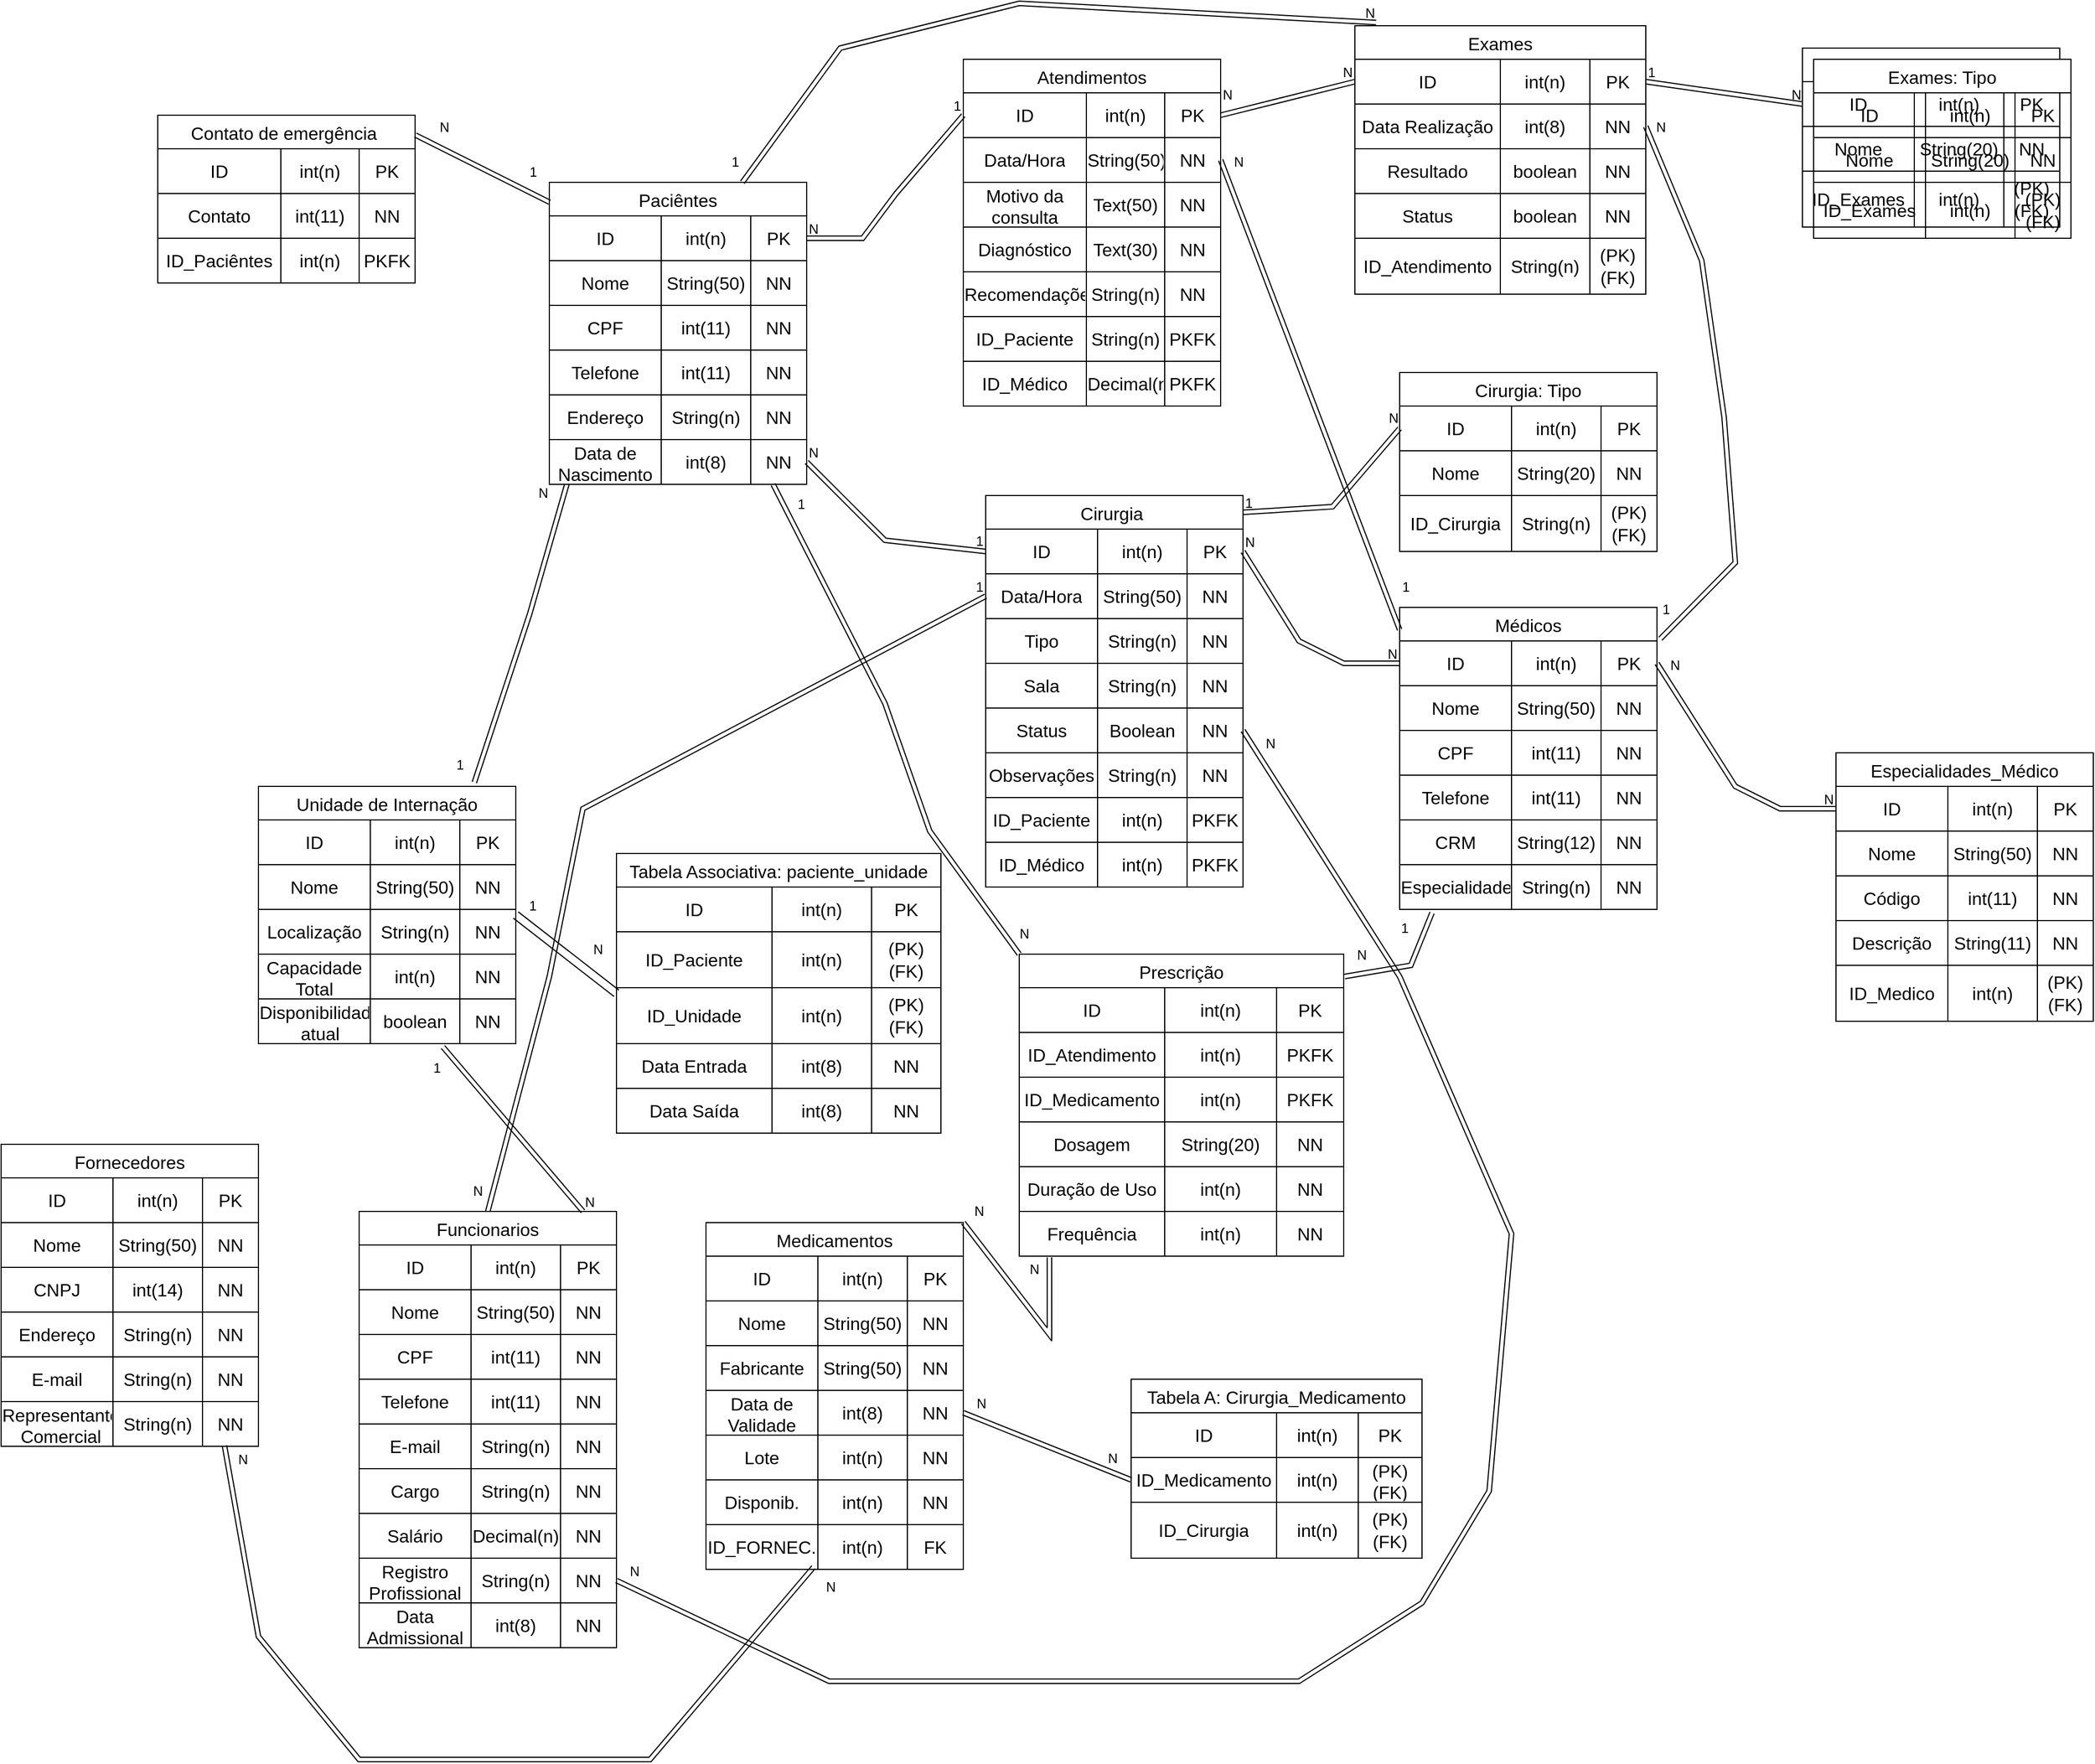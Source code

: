 <mxfile version="25.0.1">
  <diagram name="Página-1" id="RNc84DIS42u2KA4wKrLK">
    <mxGraphModel dx="1453" dy="1946" grid="1" gridSize="10" guides="1" tooltips="1" connect="1" arrows="1" fold="1" page="1" pageScale="1" pageWidth="827" pageHeight="1169" math="0" shadow="0">
      <root>
        <mxCell id="0" />
        <mxCell id="1" parent="0" />
        <mxCell id="ptU2p4XI1VfWwOnRNlVR-2" value="Funcionarios" style="shape=table;startSize=30;container=1;collapsible=0;childLayout=tableLayout;strokeColor=default;fontSize=16;" parent="1" vertex="1">
          <mxGeometry x="380" y="830" width="230" height="390" as="geometry" />
        </mxCell>
        <mxCell id="ptU2p4XI1VfWwOnRNlVR-3" value="" style="shape=tableRow;horizontal=0;startSize=0;swimlaneHead=0;swimlaneBody=0;strokeColor=inherit;top=0;left=0;bottom=0;right=0;collapsible=0;dropTarget=0;fillColor=none;points=[[0,0.5],[1,0.5]];portConstraint=eastwest;fontSize=16;" parent="ptU2p4XI1VfWwOnRNlVR-2" vertex="1">
          <mxGeometry y="30" width="230" height="40" as="geometry" />
        </mxCell>
        <mxCell id="ptU2p4XI1VfWwOnRNlVR-18" value="ID" style="shape=partialRectangle;html=1;whiteSpace=wrap;connectable=0;strokeColor=inherit;overflow=hidden;fillColor=none;top=0;left=0;bottom=0;right=0;pointerEvents=1;fontSize=16;" parent="ptU2p4XI1VfWwOnRNlVR-3" vertex="1">
          <mxGeometry width="100" height="40" as="geometry">
            <mxRectangle width="100" height="40" as="alternateBounds" />
          </mxGeometry>
        </mxCell>
        <mxCell id="ptU2p4XI1VfWwOnRNlVR-4" value="int(n)" style="shape=partialRectangle;html=1;whiteSpace=wrap;connectable=0;strokeColor=inherit;overflow=hidden;fillColor=none;top=0;left=0;bottom=0;right=0;pointerEvents=1;fontSize=16;" parent="ptU2p4XI1VfWwOnRNlVR-3" vertex="1">
          <mxGeometry x="100" width="80" height="40" as="geometry">
            <mxRectangle width="80" height="40" as="alternateBounds" />
          </mxGeometry>
        </mxCell>
        <mxCell id="ptU2p4XI1VfWwOnRNlVR-5" value="PK" style="shape=partialRectangle;html=1;whiteSpace=wrap;connectable=0;strokeColor=inherit;overflow=hidden;fillColor=none;top=0;left=0;bottom=0;right=0;pointerEvents=1;fontSize=16;" parent="ptU2p4XI1VfWwOnRNlVR-3" vertex="1">
          <mxGeometry x="180" width="50" height="40" as="geometry">
            <mxRectangle width="50" height="40" as="alternateBounds" />
          </mxGeometry>
        </mxCell>
        <mxCell id="ptU2p4XI1VfWwOnRNlVR-7" value="" style="shape=tableRow;horizontal=0;startSize=0;swimlaneHead=0;swimlaneBody=0;strokeColor=inherit;top=0;left=0;bottom=0;right=0;collapsible=0;dropTarget=0;fillColor=none;points=[[0,0.5],[1,0.5]];portConstraint=eastwest;fontSize=16;" parent="ptU2p4XI1VfWwOnRNlVR-2" vertex="1">
          <mxGeometry y="70" width="230" height="40" as="geometry" />
        </mxCell>
        <mxCell id="ptU2p4XI1VfWwOnRNlVR-19" value="Nome" style="shape=partialRectangle;html=1;whiteSpace=wrap;connectable=0;strokeColor=inherit;overflow=hidden;fillColor=none;top=0;left=0;bottom=0;right=0;pointerEvents=1;fontSize=16;" parent="ptU2p4XI1VfWwOnRNlVR-7" vertex="1">
          <mxGeometry width="100" height="40" as="geometry">
            <mxRectangle width="100" height="40" as="alternateBounds" />
          </mxGeometry>
        </mxCell>
        <mxCell id="ptU2p4XI1VfWwOnRNlVR-8" value="String(50)" style="shape=partialRectangle;html=1;whiteSpace=wrap;connectable=0;strokeColor=inherit;overflow=hidden;fillColor=none;top=0;left=0;bottom=0;right=0;pointerEvents=1;fontSize=16;" parent="ptU2p4XI1VfWwOnRNlVR-7" vertex="1">
          <mxGeometry x="100" width="80" height="40" as="geometry">
            <mxRectangle width="80" height="40" as="alternateBounds" />
          </mxGeometry>
        </mxCell>
        <mxCell id="ptU2p4XI1VfWwOnRNlVR-9" value="NN" style="shape=partialRectangle;html=1;whiteSpace=wrap;connectable=0;strokeColor=inherit;overflow=hidden;fillColor=none;top=0;left=0;bottom=0;right=0;pointerEvents=1;fontSize=16;" parent="ptU2p4XI1VfWwOnRNlVR-7" vertex="1">
          <mxGeometry x="180" width="50" height="40" as="geometry">
            <mxRectangle width="50" height="40" as="alternateBounds" />
          </mxGeometry>
        </mxCell>
        <mxCell id="ptU2p4XI1VfWwOnRNlVR-11" value="" style="shape=tableRow;horizontal=0;startSize=0;swimlaneHead=0;swimlaneBody=0;strokeColor=inherit;top=0;left=0;bottom=0;right=0;collapsible=0;dropTarget=0;fillColor=none;points=[[0,0.5],[1,0.5]];portConstraint=eastwest;fontSize=16;" parent="ptU2p4XI1VfWwOnRNlVR-2" vertex="1">
          <mxGeometry y="110" width="230" height="40" as="geometry" />
        </mxCell>
        <mxCell id="ptU2p4XI1VfWwOnRNlVR-20" value="CPF" style="shape=partialRectangle;html=1;whiteSpace=wrap;connectable=0;strokeColor=inherit;overflow=hidden;fillColor=none;top=0;left=0;bottom=0;right=0;pointerEvents=1;fontSize=16;" parent="ptU2p4XI1VfWwOnRNlVR-11" vertex="1">
          <mxGeometry width="100" height="40" as="geometry">
            <mxRectangle width="100" height="40" as="alternateBounds" />
          </mxGeometry>
        </mxCell>
        <mxCell id="ptU2p4XI1VfWwOnRNlVR-12" value="int(11)" style="shape=partialRectangle;html=1;whiteSpace=wrap;connectable=0;strokeColor=inherit;overflow=hidden;fillColor=none;top=0;left=0;bottom=0;right=0;pointerEvents=1;fontSize=16;" parent="ptU2p4XI1VfWwOnRNlVR-11" vertex="1">
          <mxGeometry x="100" width="80" height="40" as="geometry">
            <mxRectangle width="80" height="40" as="alternateBounds" />
          </mxGeometry>
        </mxCell>
        <mxCell id="ptU2p4XI1VfWwOnRNlVR-13" value="NN" style="shape=partialRectangle;html=1;whiteSpace=wrap;connectable=0;strokeColor=inherit;overflow=hidden;fillColor=none;top=0;left=0;bottom=0;right=0;pointerEvents=1;fontSize=16;" parent="ptU2p4XI1VfWwOnRNlVR-11" vertex="1">
          <mxGeometry x="180" width="50" height="40" as="geometry">
            <mxRectangle width="50" height="40" as="alternateBounds" />
          </mxGeometry>
        </mxCell>
        <mxCell id="ptU2p4XI1VfWwOnRNlVR-21" style="shape=tableRow;horizontal=0;startSize=0;swimlaneHead=0;swimlaneBody=0;strokeColor=inherit;top=0;left=0;bottom=0;right=0;collapsible=0;dropTarget=0;fillColor=none;points=[[0,0.5],[1,0.5]];portConstraint=eastwest;fontSize=16;" parent="ptU2p4XI1VfWwOnRNlVR-2" vertex="1">
          <mxGeometry y="150" width="230" height="40" as="geometry" />
        </mxCell>
        <mxCell id="ptU2p4XI1VfWwOnRNlVR-22" value="Telefone" style="shape=partialRectangle;html=1;whiteSpace=wrap;connectable=0;strokeColor=inherit;overflow=hidden;fillColor=none;top=0;left=0;bottom=0;right=0;pointerEvents=1;fontSize=16;" parent="ptU2p4XI1VfWwOnRNlVR-21" vertex="1">
          <mxGeometry width="100" height="40" as="geometry">
            <mxRectangle width="100" height="40" as="alternateBounds" />
          </mxGeometry>
        </mxCell>
        <mxCell id="ptU2p4XI1VfWwOnRNlVR-23" value="int(11)" style="shape=partialRectangle;html=1;whiteSpace=wrap;connectable=0;strokeColor=inherit;overflow=hidden;fillColor=none;top=0;left=0;bottom=0;right=0;pointerEvents=1;fontSize=16;" parent="ptU2p4XI1VfWwOnRNlVR-21" vertex="1">
          <mxGeometry x="100" width="80" height="40" as="geometry">
            <mxRectangle width="80" height="40" as="alternateBounds" />
          </mxGeometry>
        </mxCell>
        <mxCell id="ptU2p4XI1VfWwOnRNlVR-24" value="NN" style="shape=partialRectangle;html=1;whiteSpace=wrap;connectable=0;strokeColor=inherit;overflow=hidden;fillColor=none;top=0;left=0;bottom=0;right=0;pointerEvents=1;fontSize=16;" parent="ptU2p4XI1VfWwOnRNlVR-21" vertex="1">
          <mxGeometry x="180" width="50" height="40" as="geometry">
            <mxRectangle width="50" height="40" as="alternateBounds" />
          </mxGeometry>
        </mxCell>
        <mxCell id="ptU2p4XI1VfWwOnRNlVR-25" style="shape=tableRow;horizontal=0;startSize=0;swimlaneHead=0;swimlaneBody=0;strokeColor=inherit;top=0;left=0;bottom=0;right=0;collapsible=0;dropTarget=0;fillColor=none;points=[[0,0.5],[1,0.5]];portConstraint=eastwest;fontSize=16;" parent="ptU2p4XI1VfWwOnRNlVR-2" vertex="1">
          <mxGeometry y="190" width="230" height="40" as="geometry" />
        </mxCell>
        <mxCell id="ptU2p4XI1VfWwOnRNlVR-26" value="E-mail" style="shape=partialRectangle;html=1;whiteSpace=wrap;connectable=0;strokeColor=inherit;overflow=hidden;fillColor=none;top=0;left=0;bottom=0;right=0;pointerEvents=1;fontSize=16;" parent="ptU2p4XI1VfWwOnRNlVR-25" vertex="1">
          <mxGeometry width="100" height="40" as="geometry">
            <mxRectangle width="100" height="40" as="alternateBounds" />
          </mxGeometry>
        </mxCell>
        <mxCell id="ptU2p4XI1VfWwOnRNlVR-27" value="String(n)" style="shape=partialRectangle;html=1;whiteSpace=wrap;connectable=0;strokeColor=inherit;overflow=hidden;fillColor=none;top=0;left=0;bottom=0;right=0;pointerEvents=1;fontSize=16;" parent="ptU2p4XI1VfWwOnRNlVR-25" vertex="1">
          <mxGeometry x="100" width="80" height="40" as="geometry">
            <mxRectangle width="80" height="40" as="alternateBounds" />
          </mxGeometry>
        </mxCell>
        <mxCell id="ptU2p4XI1VfWwOnRNlVR-28" value="NN" style="shape=partialRectangle;html=1;whiteSpace=wrap;connectable=0;strokeColor=inherit;overflow=hidden;fillColor=none;top=0;left=0;bottom=0;right=0;pointerEvents=1;fontSize=16;" parent="ptU2p4XI1VfWwOnRNlVR-25" vertex="1">
          <mxGeometry x="180" width="50" height="40" as="geometry">
            <mxRectangle width="50" height="40" as="alternateBounds" />
          </mxGeometry>
        </mxCell>
        <mxCell id="ptU2p4XI1VfWwOnRNlVR-29" style="shape=tableRow;horizontal=0;startSize=0;swimlaneHead=0;swimlaneBody=0;strokeColor=inherit;top=0;left=0;bottom=0;right=0;collapsible=0;dropTarget=0;fillColor=none;points=[[0,0.5],[1,0.5]];portConstraint=eastwest;fontSize=16;" parent="ptU2p4XI1VfWwOnRNlVR-2" vertex="1">
          <mxGeometry y="230" width="230" height="40" as="geometry" />
        </mxCell>
        <mxCell id="ptU2p4XI1VfWwOnRNlVR-30" value="Cargo" style="shape=partialRectangle;html=1;whiteSpace=wrap;connectable=0;strokeColor=inherit;overflow=hidden;fillColor=none;top=0;left=0;bottom=0;right=0;pointerEvents=1;fontSize=16;" parent="ptU2p4XI1VfWwOnRNlVR-29" vertex="1">
          <mxGeometry width="100" height="40" as="geometry">
            <mxRectangle width="100" height="40" as="alternateBounds" />
          </mxGeometry>
        </mxCell>
        <mxCell id="ptU2p4XI1VfWwOnRNlVR-31" value="String(n)" style="shape=partialRectangle;html=1;whiteSpace=wrap;connectable=0;strokeColor=inherit;overflow=hidden;fillColor=none;top=0;left=0;bottom=0;right=0;pointerEvents=1;fontSize=16;" parent="ptU2p4XI1VfWwOnRNlVR-29" vertex="1">
          <mxGeometry x="100" width="80" height="40" as="geometry">
            <mxRectangle width="80" height="40" as="alternateBounds" />
          </mxGeometry>
        </mxCell>
        <mxCell id="ptU2p4XI1VfWwOnRNlVR-32" value="NN" style="shape=partialRectangle;html=1;whiteSpace=wrap;connectable=0;strokeColor=inherit;overflow=hidden;fillColor=none;top=0;left=0;bottom=0;right=0;pointerEvents=1;fontSize=16;" parent="ptU2p4XI1VfWwOnRNlVR-29" vertex="1">
          <mxGeometry x="180" width="50" height="40" as="geometry">
            <mxRectangle width="50" height="40" as="alternateBounds" />
          </mxGeometry>
        </mxCell>
        <mxCell id="ptU2p4XI1VfWwOnRNlVR-33" style="shape=tableRow;horizontal=0;startSize=0;swimlaneHead=0;swimlaneBody=0;strokeColor=inherit;top=0;left=0;bottom=0;right=0;collapsible=0;dropTarget=0;fillColor=none;points=[[0,0.5],[1,0.5]];portConstraint=eastwest;fontSize=16;" parent="ptU2p4XI1VfWwOnRNlVR-2" vertex="1">
          <mxGeometry y="270" width="230" height="40" as="geometry" />
        </mxCell>
        <mxCell id="ptU2p4XI1VfWwOnRNlVR-34" value="Salário" style="shape=partialRectangle;html=1;whiteSpace=wrap;connectable=0;strokeColor=inherit;overflow=hidden;fillColor=none;top=0;left=0;bottom=0;right=0;pointerEvents=1;fontSize=16;" parent="ptU2p4XI1VfWwOnRNlVR-33" vertex="1">
          <mxGeometry width="100" height="40" as="geometry">
            <mxRectangle width="100" height="40" as="alternateBounds" />
          </mxGeometry>
        </mxCell>
        <mxCell id="ptU2p4XI1VfWwOnRNlVR-35" value="Decimal(n)" style="shape=partialRectangle;html=1;whiteSpace=wrap;connectable=0;strokeColor=inherit;overflow=hidden;fillColor=none;top=0;left=0;bottom=0;right=0;pointerEvents=1;fontSize=16;" parent="ptU2p4XI1VfWwOnRNlVR-33" vertex="1">
          <mxGeometry x="100" width="80" height="40" as="geometry">
            <mxRectangle width="80" height="40" as="alternateBounds" />
          </mxGeometry>
        </mxCell>
        <mxCell id="ptU2p4XI1VfWwOnRNlVR-36" value="NN" style="shape=partialRectangle;html=1;whiteSpace=wrap;connectable=0;strokeColor=inherit;overflow=hidden;fillColor=none;top=0;left=0;bottom=0;right=0;pointerEvents=1;fontSize=16;" parent="ptU2p4XI1VfWwOnRNlVR-33" vertex="1">
          <mxGeometry x="180" width="50" height="40" as="geometry">
            <mxRectangle width="50" height="40" as="alternateBounds" />
          </mxGeometry>
        </mxCell>
        <mxCell id="ptU2p4XI1VfWwOnRNlVR-37" style="shape=tableRow;horizontal=0;startSize=0;swimlaneHead=0;swimlaneBody=0;strokeColor=inherit;top=0;left=0;bottom=0;right=0;collapsible=0;dropTarget=0;fillColor=none;points=[[0,0.5],[1,0.5]];portConstraint=eastwest;fontSize=16;" parent="ptU2p4XI1VfWwOnRNlVR-2" vertex="1">
          <mxGeometry y="310" width="230" height="40" as="geometry" />
        </mxCell>
        <mxCell id="ptU2p4XI1VfWwOnRNlVR-38" value="Registro Profissional" style="shape=partialRectangle;html=1;whiteSpace=wrap;connectable=0;strokeColor=inherit;overflow=hidden;fillColor=none;top=0;left=0;bottom=0;right=0;pointerEvents=1;fontSize=16;" parent="ptU2p4XI1VfWwOnRNlVR-37" vertex="1">
          <mxGeometry width="100" height="40" as="geometry">
            <mxRectangle width="100" height="40" as="alternateBounds" />
          </mxGeometry>
        </mxCell>
        <mxCell id="ptU2p4XI1VfWwOnRNlVR-39" value="String(n)" style="shape=partialRectangle;html=1;whiteSpace=wrap;connectable=0;strokeColor=inherit;overflow=hidden;fillColor=none;top=0;left=0;bottom=0;right=0;pointerEvents=1;fontSize=16;" parent="ptU2p4XI1VfWwOnRNlVR-37" vertex="1">
          <mxGeometry x="100" width="80" height="40" as="geometry">
            <mxRectangle width="80" height="40" as="alternateBounds" />
          </mxGeometry>
        </mxCell>
        <mxCell id="ptU2p4XI1VfWwOnRNlVR-40" value="NN" style="shape=partialRectangle;html=1;whiteSpace=wrap;connectable=0;strokeColor=inherit;overflow=hidden;fillColor=none;top=0;left=0;bottom=0;right=0;pointerEvents=1;fontSize=16;" parent="ptU2p4XI1VfWwOnRNlVR-37" vertex="1">
          <mxGeometry x="180" width="50" height="40" as="geometry">
            <mxRectangle width="50" height="40" as="alternateBounds" />
          </mxGeometry>
        </mxCell>
        <mxCell id="ptU2p4XI1VfWwOnRNlVR-41" style="shape=tableRow;horizontal=0;startSize=0;swimlaneHead=0;swimlaneBody=0;strokeColor=inherit;top=0;left=0;bottom=0;right=0;collapsible=0;dropTarget=0;fillColor=none;points=[[0,0.5],[1,0.5]];portConstraint=eastwest;fontSize=16;" parent="ptU2p4XI1VfWwOnRNlVR-2" vertex="1">
          <mxGeometry y="350" width="230" height="40" as="geometry" />
        </mxCell>
        <mxCell id="ptU2p4XI1VfWwOnRNlVR-42" value="Data Admissional" style="shape=partialRectangle;html=1;whiteSpace=wrap;connectable=0;strokeColor=inherit;overflow=hidden;fillColor=none;top=0;left=0;bottom=0;right=0;pointerEvents=1;fontSize=16;" parent="ptU2p4XI1VfWwOnRNlVR-41" vertex="1">
          <mxGeometry width="100" height="40" as="geometry">
            <mxRectangle width="100" height="40" as="alternateBounds" />
          </mxGeometry>
        </mxCell>
        <mxCell id="ptU2p4XI1VfWwOnRNlVR-43" value="int(8)" style="shape=partialRectangle;html=1;whiteSpace=wrap;connectable=0;strokeColor=inherit;overflow=hidden;fillColor=none;top=0;left=0;bottom=0;right=0;pointerEvents=1;fontSize=16;" parent="ptU2p4XI1VfWwOnRNlVR-41" vertex="1">
          <mxGeometry x="100" width="80" height="40" as="geometry">
            <mxRectangle width="80" height="40" as="alternateBounds" />
          </mxGeometry>
        </mxCell>
        <mxCell id="ptU2p4XI1VfWwOnRNlVR-44" value="NN" style="shape=partialRectangle;html=1;whiteSpace=wrap;connectable=0;strokeColor=inherit;overflow=hidden;fillColor=none;top=0;left=0;bottom=0;right=0;pointerEvents=1;fontSize=16;" parent="ptU2p4XI1VfWwOnRNlVR-41" vertex="1">
          <mxGeometry x="180" width="50" height="40" as="geometry">
            <mxRectangle width="50" height="40" as="alternateBounds" />
          </mxGeometry>
        </mxCell>
        <mxCell id="ptU2p4XI1VfWwOnRNlVR-49" value="Paciêntes" style="shape=table;startSize=30;container=1;collapsible=0;childLayout=tableLayout;strokeColor=default;fontSize=16;" parent="1" vertex="1">
          <mxGeometry x="550" y="-90" width="230" height="270" as="geometry" />
        </mxCell>
        <mxCell id="ptU2p4XI1VfWwOnRNlVR-50" value="" style="shape=tableRow;horizontal=0;startSize=0;swimlaneHead=0;swimlaneBody=0;strokeColor=inherit;top=0;left=0;bottom=0;right=0;collapsible=0;dropTarget=0;fillColor=none;points=[[0,0.5],[1,0.5]];portConstraint=eastwest;fontSize=16;" parent="ptU2p4XI1VfWwOnRNlVR-49" vertex="1">
          <mxGeometry y="30" width="230" height="40" as="geometry" />
        </mxCell>
        <mxCell id="ptU2p4XI1VfWwOnRNlVR-51" value="ID" style="shape=partialRectangle;html=1;whiteSpace=wrap;connectable=0;strokeColor=inherit;overflow=hidden;fillColor=none;top=0;left=0;bottom=0;right=0;pointerEvents=1;fontSize=16;" parent="ptU2p4XI1VfWwOnRNlVR-50" vertex="1">
          <mxGeometry width="100" height="40" as="geometry">
            <mxRectangle width="100" height="40" as="alternateBounds" />
          </mxGeometry>
        </mxCell>
        <mxCell id="ptU2p4XI1VfWwOnRNlVR-52" value="int(n)" style="shape=partialRectangle;html=1;whiteSpace=wrap;connectable=0;strokeColor=inherit;overflow=hidden;fillColor=none;top=0;left=0;bottom=0;right=0;pointerEvents=1;fontSize=16;" parent="ptU2p4XI1VfWwOnRNlVR-50" vertex="1">
          <mxGeometry x="100" width="80" height="40" as="geometry">
            <mxRectangle width="80" height="40" as="alternateBounds" />
          </mxGeometry>
        </mxCell>
        <mxCell id="ptU2p4XI1VfWwOnRNlVR-53" value="PK" style="shape=partialRectangle;html=1;whiteSpace=wrap;connectable=0;strokeColor=inherit;overflow=hidden;fillColor=none;top=0;left=0;bottom=0;right=0;pointerEvents=1;fontSize=16;" parent="ptU2p4XI1VfWwOnRNlVR-50" vertex="1">
          <mxGeometry x="180" width="50" height="40" as="geometry">
            <mxRectangle width="50" height="40" as="alternateBounds" />
          </mxGeometry>
        </mxCell>
        <mxCell id="ptU2p4XI1VfWwOnRNlVR-54" value="" style="shape=tableRow;horizontal=0;startSize=0;swimlaneHead=0;swimlaneBody=0;strokeColor=inherit;top=0;left=0;bottom=0;right=0;collapsible=0;dropTarget=0;fillColor=none;points=[[0,0.5],[1,0.5]];portConstraint=eastwest;fontSize=16;" parent="ptU2p4XI1VfWwOnRNlVR-49" vertex="1">
          <mxGeometry y="70" width="230" height="40" as="geometry" />
        </mxCell>
        <mxCell id="ptU2p4XI1VfWwOnRNlVR-55" value="Nome" style="shape=partialRectangle;html=1;whiteSpace=wrap;connectable=0;strokeColor=inherit;overflow=hidden;fillColor=none;top=0;left=0;bottom=0;right=0;pointerEvents=1;fontSize=16;" parent="ptU2p4XI1VfWwOnRNlVR-54" vertex="1">
          <mxGeometry width="100" height="40" as="geometry">
            <mxRectangle width="100" height="40" as="alternateBounds" />
          </mxGeometry>
        </mxCell>
        <mxCell id="ptU2p4XI1VfWwOnRNlVR-56" value="String(50)" style="shape=partialRectangle;html=1;whiteSpace=wrap;connectable=0;strokeColor=inherit;overflow=hidden;fillColor=none;top=0;left=0;bottom=0;right=0;pointerEvents=1;fontSize=16;" parent="ptU2p4XI1VfWwOnRNlVR-54" vertex="1">
          <mxGeometry x="100" width="80" height="40" as="geometry">
            <mxRectangle width="80" height="40" as="alternateBounds" />
          </mxGeometry>
        </mxCell>
        <mxCell id="ptU2p4XI1VfWwOnRNlVR-57" value="NN" style="shape=partialRectangle;html=1;whiteSpace=wrap;connectable=0;strokeColor=inherit;overflow=hidden;fillColor=none;top=0;left=0;bottom=0;right=0;pointerEvents=1;fontSize=16;" parent="ptU2p4XI1VfWwOnRNlVR-54" vertex="1">
          <mxGeometry x="180" width="50" height="40" as="geometry">
            <mxRectangle width="50" height="40" as="alternateBounds" />
          </mxGeometry>
        </mxCell>
        <mxCell id="ptU2p4XI1VfWwOnRNlVR-58" value="" style="shape=tableRow;horizontal=0;startSize=0;swimlaneHead=0;swimlaneBody=0;strokeColor=inherit;top=0;left=0;bottom=0;right=0;collapsible=0;dropTarget=0;fillColor=none;points=[[0,0.5],[1,0.5]];portConstraint=eastwest;fontSize=16;" parent="ptU2p4XI1VfWwOnRNlVR-49" vertex="1">
          <mxGeometry y="110" width="230" height="40" as="geometry" />
        </mxCell>
        <mxCell id="ptU2p4XI1VfWwOnRNlVR-59" value="CPF" style="shape=partialRectangle;html=1;whiteSpace=wrap;connectable=0;strokeColor=inherit;overflow=hidden;fillColor=none;top=0;left=0;bottom=0;right=0;pointerEvents=1;fontSize=16;" parent="ptU2p4XI1VfWwOnRNlVR-58" vertex="1">
          <mxGeometry width="100" height="40" as="geometry">
            <mxRectangle width="100" height="40" as="alternateBounds" />
          </mxGeometry>
        </mxCell>
        <mxCell id="ptU2p4XI1VfWwOnRNlVR-60" value="int(11)" style="shape=partialRectangle;html=1;whiteSpace=wrap;connectable=0;strokeColor=inherit;overflow=hidden;fillColor=none;top=0;left=0;bottom=0;right=0;pointerEvents=1;fontSize=16;" parent="ptU2p4XI1VfWwOnRNlVR-58" vertex="1">
          <mxGeometry x="100" width="80" height="40" as="geometry">
            <mxRectangle width="80" height="40" as="alternateBounds" />
          </mxGeometry>
        </mxCell>
        <mxCell id="ptU2p4XI1VfWwOnRNlVR-61" value="NN" style="shape=partialRectangle;html=1;whiteSpace=wrap;connectable=0;strokeColor=inherit;overflow=hidden;fillColor=none;top=0;left=0;bottom=0;right=0;pointerEvents=1;fontSize=16;" parent="ptU2p4XI1VfWwOnRNlVR-58" vertex="1">
          <mxGeometry x="180" width="50" height="40" as="geometry">
            <mxRectangle width="50" height="40" as="alternateBounds" />
          </mxGeometry>
        </mxCell>
        <mxCell id="ptU2p4XI1VfWwOnRNlVR-62" style="shape=tableRow;horizontal=0;startSize=0;swimlaneHead=0;swimlaneBody=0;strokeColor=inherit;top=0;left=0;bottom=0;right=0;collapsible=0;dropTarget=0;fillColor=none;points=[[0,0.5],[1,0.5]];portConstraint=eastwest;fontSize=16;" parent="ptU2p4XI1VfWwOnRNlVR-49" vertex="1">
          <mxGeometry y="150" width="230" height="40" as="geometry" />
        </mxCell>
        <mxCell id="ptU2p4XI1VfWwOnRNlVR-63" value="Telefone" style="shape=partialRectangle;html=1;whiteSpace=wrap;connectable=0;strokeColor=inherit;overflow=hidden;fillColor=none;top=0;left=0;bottom=0;right=0;pointerEvents=1;fontSize=16;" parent="ptU2p4XI1VfWwOnRNlVR-62" vertex="1">
          <mxGeometry width="100" height="40" as="geometry">
            <mxRectangle width="100" height="40" as="alternateBounds" />
          </mxGeometry>
        </mxCell>
        <mxCell id="ptU2p4XI1VfWwOnRNlVR-64" value="int(11)" style="shape=partialRectangle;html=1;whiteSpace=wrap;connectable=0;strokeColor=inherit;overflow=hidden;fillColor=none;top=0;left=0;bottom=0;right=0;pointerEvents=1;fontSize=16;" parent="ptU2p4XI1VfWwOnRNlVR-62" vertex="1">
          <mxGeometry x="100" width="80" height="40" as="geometry">
            <mxRectangle width="80" height="40" as="alternateBounds" />
          </mxGeometry>
        </mxCell>
        <mxCell id="ptU2p4XI1VfWwOnRNlVR-65" value="NN" style="shape=partialRectangle;html=1;whiteSpace=wrap;connectable=0;strokeColor=inherit;overflow=hidden;fillColor=none;top=0;left=0;bottom=0;right=0;pointerEvents=1;fontSize=16;" parent="ptU2p4XI1VfWwOnRNlVR-62" vertex="1">
          <mxGeometry x="180" width="50" height="40" as="geometry">
            <mxRectangle width="50" height="40" as="alternateBounds" />
          </mxGeometry>
        </mxCell>
        <mxCell id="ptU2p4XI1VfWwOnRNlVR-66" style="shape=tableRow;horizontal=0;startSize=0;swimlaneHead=0;swimlaneBody=0;strokeColor=inherit;top=0;left=0;bottom=0;right=0;collapsible=0;dropTarget=0;fillColor=none;points=[[0,0.5],[1,0.5]];portConstraint=eastwest;fontSize=16;" parent="ptU2p4XI1VfWwOnRNlVR-49" vertex="1">
          <mxGeometry y="190" width="230" height="40" as="geometry" />
        </mxCell>
        <mxCell id="ptU2p4XI1VfWwOnRNlVR-67" value="Endereço" style="shape=partialRectangle;html=1;whiteSpace=wrap;connectable=0;strokeColor=inherit;overflow=hidden;fillColor=none;top=0;left=0;bottom=0;right=0;pointerEvents=1;fontSize=16;" parent="ptU2p4XI1VfWwOnRNlVR-66" vertex="1">
          <mxGeometry width="100" height="40" as="geometry">
            <mxRectangle width="100" height="40" as="alternateBounds" />
          </mxGeometry>
        </mxCell>
        <mxCell id="ptU2p4XI1VfWwOnRNlVR-68" value="String(n)" style="shape=partialRectangle;html=1;whiteSpace=wrap;connectable=0;strokeColor=inherit;overflow=hidden;fillColor=none;top=0;left=0;bottom=0;right=0;pointerEvents=1;fontSize=16;" parent="ptU2p4XI1VfWwOnRNlVR-66" vertex="1">
          <mxGeometry x="100" width="80" height="40" as="geometry">
            <mxRectangle width="80" height="40" as="alternateBounds" />
          </mxGeometry>
        </mxCell>
        <mxCell id="ptU2p4XI1VfWwOnRNlVR-69" value="NN" style="shape=partialRectangle;html=1;whiteSpace=wrap;connectable=0;strokeColor=inherit;overflow=hidden;fillColor=none;top=0;left=0;bottom=0;right=0;pointerEvents=1;fontSize=16;" parent="ptU2p4XI1VfWwOnRNlVR-66" vertex="1">
          <mxGeometry x="180" width="50" height="40" as="geometry">
            <mxRectangle width="50" height="40" as="alternateBounds" />
          </mxGeometry>
        </mxCell>
        <mxCell id="ptU2p4XI1VfWwOnRNlVR-70" style="shape=tableRow;horizontal=0;startSize=0;swimlaneHead=0;swimlaneBody=0;strokeColor=inherit;top=0;left=0;bottom=0;right=0;collapsible=0;dropTarget=0;fillColor=none;points=[[0,0.5],[1,0.5]];portConstraint=eastwest;fontSize=16;" parent="ptU2p4XI1VfWwOnRNlVR-49" vertex="1">
          <mxGeometry y="230" width="230" height="40" as="geometry" />
        </mxCell>
        <mxCell id="ptU2p4XI1VfWwOnRNlVR-71" value="Data de Nascimento" style="shape=partialRectangle;html=1;whiteSpace=wrap;connectable=0;strokeColor=inherit;overflow=hidden;fillColor=none;top=0;left=0;bottom=0;right=0;pointerEvents=1;fontSize=16;" parent="ptU2p4XI1VfWwOnRNlVR-70" vertex="1">
          <mxGeometry width="100" height="40" as="geometry">
            <mxRectangle width="100" height="40" as="alternateBounds" />
          </mxGeometry>
        </mxCell>
        <mxCell id="ptU2p4XI1VfWwOnRNlVR-72" value="int(8)" style="shape=partialRectangle;html=1;whiteSpace=wrap;connectable=0;strokeColor=inherit;overflow=hidden;fillColor=none;top=0;left=0;bottom=0;right=0;pointerEvents=1;fontSize=16;" parent="ptU2p4XI1VfWwOnRNlVR-70" vertex="1">
          <mxGeometry x="100" width="80" height="40" as="geometry">
            <mxRectangle width="80" height="40" as="alternateBounds" />
          </mxGeometry>
        </mxCell>
        <mxCell id="ptU2p4XI1VfWwOnRNlVR-73" value="NN" style="shape=partialRectangle;html=1;whiteSpace=wrap;connectable=0;strokeColor=inherit;overflow=hidden;fillColor=none;top=0;left=0;bottom=0;right=0;pointerEvents=1;fontSize=16;" parent="ptU2p4XI1VfWwOnRNlVR-70" vertex="1">
          <mxGeometry x="180" width="50" height="40" as="geometry">
            <mxRectangle width="50" height="40" as="alternateBounds" />
          </mxGeometry>
        </mxCell>
        <mxCell id="ptU2p4XI1VfWwOnRNlVR-86" value="Unidade de Internação" style="shape=table;startSize=30;container=1;collapsible=0;childLayout=tableLayout;strokeColor=default;fontSize=16;" parent="1" vertex="1">
          <mxGeometry x="290" y="450" width="230" height="230" as="geometry" />
        </mxCell>
        <mxCell id="ptU2p4XI1VfWwOnRNlVR-87" value="" style="shape=tableRow;horizontal=0;startSize=0;swimlaneHead=0;swimlaneBody=0;strokeColor=inherit;top=0;left=0;bottom=0;right=0;collapsible=0;dropTarget=0;fillColor=none;points=[[0,0.5],[1,0.5]];portConstraint=eastwest;fontSize=16;" parent="ptU2p4XI1VfWwOnRNlVR-86" vertex="1">
          <mxGeometry y="30" width="230" height="40" as="geometry" />
        </mxCell>
        <mxCell id="ptU2p4XI1VfWwOnRNlVR-88" value="ID" style="shape=partialRectangle;html=1;whiteSpace=wrap;connectable=0;strokeColor=inherit;overflow=hidden;fillColor=none;top=0;left=0;bottom=0;right=0;pointerEvents=1;fontSize=16;" parent="ptU2p4XI1VfWwOnRNlVR-87" vertex="1">
          <mxGeometry width="100" height="40" as="geometry">
            <mxRectangle width="100" height="40" as="alternateBounds" />
          </mxGeometry>
        </mxCell>
        <mxCell id="ptU2p4XI1VfWwOnRNlVR-89" value="int(n)" style="shape=partialRectangle;html=1;whiteSpace=wrap;connectable=0;strokeColor=inherit;overflow=hidden;fillColor=none;top=0;left=0;bottom=0;right=0;pointerEvents=1;fontSize=16;" parent="ptU2p4XI1VfWwOnRNlVR-87" vertex="1">
          <mxGeometry x="100" width="80" height="40" as="geometry">
            <mxRectangle width="80" height="40" as="alternateBounds" />
          </mxGeometry>
        </mxCell>
        <mxCell id="ptU2p4XI1VfWwOnRNlVR-90" value="PK" style="shape=partialRectangle;html=1;whiteSpace=wrap;connectable=0;strokeColor=inherit;overflow=hidden;fillColor=none;top=0;left=0;bottom=0;right=0;pointerEvents=1;fontSize=16;" parent="ptU2p4XI1VfWwOnRNlVR-87" vertex="1">
          <mxGeometry x="180" width="50" height="40" as="geometry">
            <mxRectangle width="50" height="40" as="alternateBounds" />
          </mxGeometry>
        </mxCell>
        <mxCell id="ptU2p4XI1VfWwOnRNlVR-91" value="" style="shape=tableRow;horizontal=0;startSize=0;swimlaneHead=0;swimlaneBody=0;strokeColor=inherit;top=0;left=0;bottom=0;right=0;collapsible=0;dropTarget=0;fillColor=none;points=[[0,0.5],[1,0.5]];portConstraint=eastwest;fontSize=16;" parent="ptU2p4XI1VfWwOnRNlVR-86" vertex="1">
          <mxGeometry y="70" width="230" height="40" as="geometry" />
        </mxCell>
        <mxCell id="ptU2p4XI1VfWwOnRNlVR-92" value="Nome" style="shape=partialRectangle;html=1;whiteSpace=wrap;connectable=0;strokeColor=inherit;overflow=hidden;fillColor=none;top=0;left=0;bottom=0;right=0;pointerEvents=1;fontSize=16;" parent="ptU2p4XI1VfWwOnRNlVR-91" vertex="1">
          <mxGeometry width="100" height="40" as="geometry">
            <mxRectangle width="100" height="40" as="alternateBounds" />
          </mxGeometry>
        </mxCell>
        <mxCell id="ptU2p4XI1VfWwOnRNlVR-93" value="String(50)" style="shape=partialRectangle;html=1;whiteSpace=wrap;connectable=0;strokeColor=inherit;overflow=hidden;fillColor=none;top=0;left=0;bottom=0;right=0;pointerEvents=1;fontSize=16;" parent="ptU2p4XI1VfWwOnRNlVR-91" vertex="1">
          <mxGeometry x="100" width="80" height="40" as="geometry">
            <mxRectangle width="80" height="40" as="alternateBounds" />
          </mxGeometry>
        </mxCell>
        <mxCell id="ptU2p4XI1VfWwOnRNlVR-94" value="NN" style="shape=partialRectangle;html=1;whiteSpace=wrap;connectable=0;strokeColor=inherit;overflow=hidden;fillColor=none;top=0;left=0;bottom=0;right=0;pointerEvents=1;fontSize=16;" parent="ptU2p4XI1VfWwOnRNlVR-91" vertex="1">
          <mxGeometry x="180" width="50" height="40" as="geometry">
            <mxRectangle width="50" height="40" as="alternateBounds" />
          </mxGeometry>
        </mxCell>
        <mxCell id="ptU2p4XI1VfWwOnRNlVR-95" value="" style="shape=tableRow;horizontal=0;startSize=0;swimlaneHead=0;swimlaneBody=0;strokeColor=inherit;top=0;left=0;bottom=0;right=0;collapsible=0;dropTarget=0;fillColor=none;points=[[0,0.5],[1,0.5]];portConstraint=eastwest;fontSize=16;" parent="ptU2p4XI1VfWwOnRNlVR-86" vertex="1">
          <mxGeometry y="110" width="230" height="40" as="geometry" />
        </mxCell>
        <mxCell id="ptU2p4XI1VfWwOnRNlVR-96" value="Localização" style="shape=partialRectangle;html=1;whiteSpace=wrap;connectable=0;strokeColor=inherit;overflow=hidden;fillColor=none;top=0;left=0;bottom=0;right=0;pointerEvents=1;fontSize=16;" parent="ptU2p4XI1VfWwOnRNlVR-95" vertex="1">
          <mxGeometry width="100" height="40" as="geometry">
            <mxRectangle width="100" height="40" as="alternateBounds" />
          </mxGeometry>
        </mxCell>
        <mxCell id="ptU2p4XI1VfWwOnRNlVR-97" value="String(n)" style="shape=partialRectangle;html=1;whiteSpace=wrap;connectable=0;strokeColor=inherit;overflow=hidden;fillColor=none;top=0;left=0;bottom=0;right=0;pointerEvents=1;fontSize=16;" parent="ptU2p4XI1VfWwOnRNlVR-95" vertex="1">
          <mxGeometry x="100" width="80" height="40" as="geometry">
            <mxRectangle width="80" height="40" as="alternateBounds" />
          </mxGeometry>
        </mxCell>
        <mxCell id="ptU2p4XI1VfWwOnRNlVR-98" value="NN" style="shape=partialRectangle;html=1;whiteSpace=wrap;connectable=0;strokeColor=inherit;overflow=hidden;fillColor=none;top=0;left=0;bottom=0;right=0;pointerEvents=1;fontSize=16;" parent="ptU2p4XI1VfWwOnRNlVR-95" vertex="1">
          <mxGeometry x="180" width="50" height="40" as="geometry">
            <mxRectangle width="50" height="40" as="alternateBounds" />
          </mxGeometry>
        </mxCell>
        <mxCell id="ptU2p4XI1VfWwOnRNlVR-99" style="shape=tableRow;horizontal=0;startSize=0;swimlaneHead=0;swimlaneBody=0;strokeColor=inherit;top=0;left=0;bottom=0;right=0;collapsible=0;dropTarget=0;fillColor=none;points=[[0,0.5],[1,0.5]];portConstraint=eastwest;fontSize=16;" parent="ptU2p4XI1VfWwOnRNlVR-86" vertex="1">
          <mxGeometry y="150" width="230" height="40" as="geometry" />
        </mxCell>
        <mxCell id="ptU2p4XI1VfWwOnRNlVR-100" value="Capacidade Total" style="shape=partialRectangle;html=1;whiteSpace=wrap;connectable=0;strokeColor=inherit;overflow=hidden;fillColor=none;top=0;left=0;bottom=0;right=0;pointerEvents=1;fontSize=16;" parent="ptU2p4XI1VfWwOnRNlVR-99" vertex="1">
          <mxGeometry width="100" height="40" as="geometry">
            <mxRectangle width="100" height="40" as="alternateBounds" />
          </mxGeometry>
        </mxCell>
        <mxCell id="ptU2p4XI1VfWwOnRNlVR-101" value="int(n)" style="shape=partialRectangle;html=1;whiteSpace=wrap;connectable=0;strokeColor=inherit;overflow=hidden;fillColor=none;top=0;left=0;bottom=0;right=0;pointerEvents=1;fontSize=16;" parent="ptU2p4XI1VfWwOnRNlVR-99" vertex="1">
          <mxGeometry x="100" width="80" height="40" as="geometry">
            <mxRectangle width="80" height="40" as="alternateBounds" />
          </mxGeometry>
        </mxCell>
        <mxCell id="ptU2p4XI1VfWwOnRNlVR-102" value="NN" style="shape=partialRectangle;html=1;whiteSpace=wrap;connectable=0;strokeColor=inherit;overflow=hidden;fillColor=none;top=0;left=0;bottom=0;right=0;pointerEvents=1;fontSize=16;" parent="ptU2p4XI1VfWwOnRNlVR-99" vertex="1">
          <mxGeometry x="180" width="50" height="40" as="geometry">
            <mxRectangle width="50" height="40" as="alternateBounds" />
          </mxGeometry>
        </mxCell>
        <mxCell id="ptU2p4XI1VfWwOnRNlVR-164" style="shape=tableRow;horizontal=0;startSize=0;swimlaneHead=0;swimlaneBody=0;strokeColor=inherit;top=0;left=0;bottom=0;right=0;collapsible=0;dropTarget=0;fillColor=none;points=[[0,0.5],[1,0.5]];portConstraint=eastwest;fontSize=16;" parent="ptU2p4XI1VfWwOnRNlVR-86" vertex="1">
          <mxGeometry y="190" width="230" height="40" as="geometry" />
        </mxCell>
        <mxCell id="ptU2p4XI1VfWwOnRNlVR-165" value="Disponibilidade atual" style="shape=partialRectangle;html=1;whiteSpace=wrap;connectable=0;strokeColor=inherit;overflow=hidden;fillColor=none;top=0;left=0;bottom=0;right=0;pointerEvents=1;fontSize=16;" parent="ptU2p4XI1VfWwOnRNlVR-164" vertex="1">
          <mxGeometry width="100" height="40" as="geometry">
            <mxRectangle width="100" height="40" as="alternateBounds" />
          </mxGeometry>
        </mxCell>
        <mxCell id="ptU2p4XI1VfWwOnRNlVR-166" value="boolean" style="shape=partialRectangle;html=1;whiteSpace=wrap;connectable=0;strokeColor=inherit;overflow=hidden;fillColor=none;top=0;left=0;bottom=0;right=0;pointerEvents=1;fontSize=16;" parent="ptU2p4XI1VfWwOnRNlVR-164" vertex="1">
          <mxGeometry x="100" width="80" height="40" as="geometry">
            <mxRectangle width="80" height="40" as="alternateBounds" />
          </mxGeometry>
        </mxCell>
        <mxCell id="ptU2p4XI1VfWwOnRNlVR-167" value="NN" style="shape=partialRectangle;html=1;whiteSpace=wrap;connectable=0;strokeColor=inherit;overflow=hidden;fillColor=none;top=0;left=0;bottom=0;right=0;pointerEvents=1;fontSize=16;" parent="ptU2p4XI1VfWwOnRNlVR-164" vertex="1">
          <mxGeometry x="180" width="50" height="40" as="geometry">
            <mxRectangle width="50" height="40" as="alternateBounds" />
          </mxGeometry>
        </mxCell>
        <mxCell id="ptU2p4XI1VfWwOnRNlVR-127" value="Tabela Associativa: paciente_unidade" style="shape=table;startSize=30;container=1;collapsible=0;childLayout=tableLayout;strokeColor=default;fontSize=16;" parent="1" vertex="1">
          <mxGeometry x="610" y="510" width="290" height="250" as="geometry" />
        </mxCell>
        <mxCell id="ptU2p4XI1VfWwOnRNlVR-128" value="" style="shape=tableRow;horizontal=0;startSize=0;swimlaneHead=0;swimlaneBody=0;strokeColor=inherit;top=0;left=0;bottom=0;right=0;collapsible=0;dropTarget=0;fillColor=none;points=[[0,0.5],[1,0.5]];portConstraint=eastwest;fontSize=16;" parent="ptU2p4XI1VfWwOnRNlVR-127" vertex="1">
          <mxGeometry y="30" width="290" height="40" as="geometry" />
        </mxCell>
        <mxCell id="ptU2p4XI1VfWwOnRNlVR-129" value="ID" style="shape=partialRectangle;html=1;whiteSpace=wrap;connectable=0;strokeColor=inherit;overflow=hidden;fillColor=none;top=0;left=0;bottom=0;right=0;pointerEvents=1;fontSize=16;" parent="ptU2p4XI1VfWwOnRNlVR-128" vertex="1">
          <mxGeometry width="139" height="40" as="geometry">
            <mxRectangle width="139" height="40" as="alternateBounds" />
          </mxGeometry>
        </mxCell>
        <mxCell id="ptU2p4XI1VfWwOnRNlVR-130" value="int(n)" style="shape=partialRectangle;html=1;whiteSpace=wrap;connectable=0;strokeColor=inherit;overflow=hidden;fillColor=none;top=0;left=0;bottom=0;right=0;pointerEvents=1;fontSize=16;" parent="ptU2p4XI1VfWwOnRNlVR-128" vertex="1">
          <mxGeometry x="139" width="89" height="40" as="geometry">
            <mxRectangle width="89" height="40" as="alternateBounds" />
          </mxGeometry>
        </mxCell>
        <mxCell id="ptU2p4XI1VfWwOnRNlVR-131" value="PK" style="shape=partialRectangle;html=1;whiteSpace=wrap;connectable=0;strokeColor=inherit;overflow=hidden;fillColor=none;top=0;left=0;bottom=0;right=0;pointerEvents=1;fontSize=16;" parent="ptU2p4XI1VfWwOnRNlVR-128" vertex="1">
          <mxGeometry x="228" width="62" height="40" as="geometry">
            <mxRectangle width="62" height="40" as="alternateBounds" />
          </mxGeometry>
        </mxCell>
        <mxCell id="ptU2p4XI1VfWwOnRNlVR-132" value="" style="shape=tableRow;horizontal=0;startSize=0;swimlaneHead=0;swimlaneBody=0;strokeColor=inherit;top=0;left=0;bottom=0;right=0;collapsible=0;dropTarget=0;fillColor=none;points=[[0,0.5],[1,0.5]];portConstraint=eastwest;fontSize=16;" parent="ptU2p4XI1VfWwOnRNlVR-127" vertex="1">
          <mxGeometry y="70" width="290" height="50" as="geometry" />
        </mxCell>
        <mxCell id="ptU2p4XI1VfWwOnRNlVR-133" value="ID_Paciente" style="shape=partialRectangle;html=1;whiteSpace=wrap;connectable=0;strokeColor=inherit;overflow=hidden;fillColor=none;top=0;left=0;bottom=0;right=0;pointerEvents=1;fontSize=16;" parent="ptU2p4XI1VfWwOnRNlVR-132" vertex="1">
          <mxGeometry width="139" height="50" as="geometry">
            <mxRectangle width="139" height="50" as="alternateBounds" />
          </mxGeometry>
        </mxCell>
        <mxCell id="ptU2p4XI1VfWwOnRNlVR-134" value="int(n)" style="shape=partialRectangle;html=1;whiteSpace=wrap;connectable=0;strokeColor=inherit;overflow=hidden;fillColor=none;top=0;left=0;bottom=0;right=0;pointerEvents=1;fontSize=16;" parent="ptU2p4XI1VfWwOnRNlVR-132" vertex="1">
          <mxGeometry x="139" width="89" height="50" as="geometry">
            <mxRectangle width="89" height="50" as="alternateBounds" />
          </mxGeometry>
        </mxCell>
        <mxCell id="ptU2p4XI1VfWwOnRNlVR-135" value="(PK)(FK)" style="shape=partialRectangle;html=1;whiteSpace=wrap;connectable=0;strokeColor=inherit;overflow=hidden;fillColor=none;top=0;left=0;bottom=0;right=0;pointerEvents=1;fontSize=16;" parent="ptU2p4XI1VfWwOnRNlVR-132" vertex="1">
          <mxGeometry x="228" width="62" height="50" as="geometry">
            <mxRectangle width="62" height="50" as="alternateBounds" />
          </mxGeometry>
        </mxCell>
        <mxCell id="ptU2p4XI1VfWwOnRNlVR-136" value="" style="shape=tableRow;horizontal=0;startSize=0;swimlaneHead=0;swimlaneBody=0;strokeColor=inherit;top=0;left=0;bottom=0;right=0;collapsible=0;dropTarget=0;fillColor=none;points=[[0,0.5],[1,0.5]];portConstraint=eastwest;fontSize=16;" parent="ptU2p4XI1VfWwOnRNlVR-127" vertex="1">
          <mxGeometry y="120" width="290" height="50" as="geometry" />
        </mxCell>
        <mxCell id="ptU2p4XI1VfWwOnRNlVR-137" value="ID_Unidade" style="shape=partialRectangle;html=1;whiteSpace=wrap;connectable=0;strokeColor=inherit;overflow=hidden;fillColor=none;top=0;left=0;bottom=0;right=0;pointerEvents=1;fontSize=16;" parent="ptU2p4XI1VfWwOnRNlVR-136" vertex="1">
          <mxGeometry width="139" height="50" as="geometry">
            <mxRectangle width="139" height="50" as="alternateBounds" />
          </mxGeometry>
        </mxCell>
        <mxCell id="ptU2p4XI1VfWwOnRNlVR-138" value="int(n)" style="shape=partialRectangle;html=1;whiteSpace=wrap;connectable=0;strokeColor=inherit;overflow=hidden;fillColor=none;top=0;left=0;bottom=0;right=0;pointerEvents=1;fontSize=16;" parent="ptU2p4XI1VfWwOnRNlVR-136" vertex="1">
          <mxGeometry x="139" width="89" height="50" as="geometry">
            <mxRectangle width="89" height="50" as="alternateBounds" />
          </mxGeometry>
        </mxCell>
        <mxCell id="ptU2p4XI1VfWwOnRNlVR-139" value="(PK)(FK)" style="shape=partialRectangle;html=1;whiteSpace=wrap;connectable=0;strokeColor=inherit;overflow=hidden;fillColor=none;top=0;left=0;bottom=0;right=0;pointerEvents=1;fontSize=16;" parent="ptU2p4XI1VfWwOnRNlVR-136" vertex="1">
          <mxGeometry x="228" width="62" height="50" as="geometry">
            <mxRectangle width="62" height="50" as="alternateBounds" />
          </mxGeometry>
        </mxCell>
        <mxCell id="ptU2p4XI1VfWwOnRNlVR-140" style="shape=tableRow;horizontal=0;startSize=0;swimlaneHead=0;swimlaneBody=0;strokeColor=inherit;top=0;left=0;bottom=0;right=0;collapsible=0;dropTarget=0;fillColor=none;points=[[0,0.5],[1,0.5]];portConstraint=eastwest;fontSize=16;" parent="ptU2p4XI1VfWwOnRNlVR-127" vertex="1">
          <mxGeometry y="170" width="290" height="40" as="geometry" />
        </mxCell>
        <mxCell id="ptU2p4XI1VfWwOnRNlVR-141" value="Data Entrada" style="shape=partialRectangle;html=1;whiteSpace=wrap;connectable=0;strokeColor=inherit;overflow=hidden;fillColor=none;top=0;left=0;bottom=0;right=0;pointerEvents=1;fontSize=16;" parent="ptU2p4XI1VfWwOnRNlVR-140" vertex="1">
          <mxGeometry width="139" height="40" as="geometry">
            <mxRectangle width="139" height="40" as="alternateBounds" />
          </mxGeometry>
        </mxCell>
        <mxCell id="ptU2p4XI1VfWwOnRNlVR-142" value="int(8)" style="shape=partialRectangle;html=1;whiteSpace=wrap;connectable=0;strokeColor=inherit;overflow=hidden;fillColor=none;top=0;left=0;bottom=0;right=0;pointerEvents=1;fontSize=16;" parent="ptU2p4XI1VfWwOnRNlVR-140" vertex="1">
          <mxGeometry x="139" width="89" height="40" as="geometry">
            <mxRectangle width="89" height="40" as="alternateBounds" />
          </mxGeometry>
        </mxCell>
        <mxCell id="ptU2p4XI1VfWwOnRNlVR-143" value="NN" style="shape=partialRectangle;html=1;whiteSpace=wrap;connectable=0;strokeColor=inherit;overflow=hidden;fillColor=none;top=0;left=0;bottom=0;right=0;pointerEvents=1;fontSize=16;" parent="ptU2p4XI1VfWwOnRNlVR-140" vertex="1">
          <mxGeometry x="228" width="62" height="40" as="geometry">
            <mxRectangle width="62" height="40" as="alternateBounds" />
          </mxGeometry>
        </mxCell>
        <mxCell id="ptU2p4XI1VfWwOnRNlVR-144" style="shape=tableRow;horizontal=0;startSize=0;swimlaneHead=0;swimlaneBody=0;strokeColor=inherit;top=0;left=0;bottom=0;right=0;collapsible=0;dropTarget=0;fillColor=none;points=[[0,0.5],[1,0.5]];portConstraint=eastwest;fontSize=16;" parent="ptU2p4XI1VfWwOnRNlVR-127" vertex="1">
          <mxGeometry y="210" width="290" height="40" as="geometry" />
        </mxCell>
        <mxCell id="ptU2p4XI1VfWwOnRNlVR-145" value="Data Saída" style="shape=partialRectangle;html=1;whiteSpace=wrap;connectable=0;strokeColor=inherit;overflow=hidden;fillColor=none;top=0;left=0;bottom=0;right=0;pointerEvents=1;fontSize=16;" parent="ptU2p4XI1VfWwOnRNlVR-144" vertex="1">
          <mxGeometry width="139" height="40" as="geometry">
            <mxRectangle width="139" height="40" as="alternateBounds" />
          </mxGeometry>
        </mxCell>
        <mxCell id="ptU2p4XI1VfWwOnRNlVR-146" value="int(8)" style="shape=partialRectangle;html=1;whiteSpace=wrap;connectable=0;strokeColor=inherit;overflow=hidden;fillColor=none;top=0;left=0;bottom=0;right=0;pointerEvents=1;fontSize=16;" parent="ptU2p4XI1VfWwOnRNlVR-144" vertex="1">
          <mxGeometry x="139" width="89" height="40" as="geometry">
            <mxRectangle width="89" height="40" as="alternateBounds" />
          </mxGeometry>
        </mxCell>
        <mxCell id="ptU2p4XI1VfWwOnRNlVR-147" value="NN" style="shape=partialRectangle;html=1;whiteSpace=wrap;connectable=0;strokeColor=inherit;overflow=hidden;fillColor=none;top=0;left=0;bottom=0;right=0;pointerEvents=1;fontSize=16;" parent="ptU2p4XI1VfWwOnRNlVR-144" vertex="1">
          <mxGeometry x="228" width="62" height="40" as="geometry">
            <mxRectangle width="62" height="40" as="alternateBounds" />
          </mxGeometry>
        </mxCell>
        <mxCell id="ptU2p4XI1VfWwOnRNlVR-168" value="Atendimentos" style="shape=table;startSize=30;container=1;collapsible=0;childLayout=tableLayout;strokeColor=default;fontSize=16;" parent="1" vertex="1">
          <mxGeometry x="920" y="-200" width="230" height="310" as="geometry" />
        </mxCell>
        <mxCell id="ptU2p4XI1VfWwOnRNlVR-169" value="" style="shape=tableRow;horizontal=0;startSize=0;swimlaneHead=0;swimlaneBody=0;strokeColor=inherit;top=0;left=0;bottom=0;right=0;collapsible=0;dropTarget=0;fillColor=none;points=[[0,0.5],[1,0.5]];portConstraint=eastwest;fontSize=16;" parent="ptU2p4XI1VfWwOnRNlVR-168" vertex="1">
          <mxGeometry y="30" width="230" height="40" as="geometry" />
        </mxCell>
        <mxCell id="ptU2p4XI1VfWwOnRNlVR-170" value="ID" style="shape=partialRectangle;html=1;whiteSpace=wrap;connectable=0;strokeColor=inherit;overflow=hidden;fillColor=none;top=0;left=0;bottom=0;right=0;pointerEvents=1;fontSize=16;" parent="ptU2p4XI1VfWwOnRNlVR-169" vertex="1">
          <mxGeometry width="110" height="40" as="geometry">
            <mxRectangle width="110" height="40" as="alternateBounds" />
          </mxGeometry>
        </mxCell>
        <mxCell id="ptU2p4XI1VfWwOnRNlVR-171" value="int(n)" style="shape=partialRectangle;html=1;whiteSpace=wrap;connectable=0;strokeColor=inherit;overflow=hidden;fillColor=none;top=0;left=0;bottom=0;right=0;pointerEvents=1;fontSize=16;" parent="ptU2p4XI1VfWwOnRNlVR-169" vertex="1">
          <mxGeometry x="110" width="70" height="40" as="geometry">
            <mxRectangle width="70" height="40" as="alternateBounds" />
          </mxGeometry>
        </mxCell>
        <mxCell id="ptU2p4XI1VfWwOnRNlVR-172" value="PK" style="shape=partialRectangle;html=1;whiteSpace=wrap;connectable=0;strokeColor=inherit;overflow=hidden;fillColor=none;top=0;left=0;bottom=0;right=0;pointerEvents=1;fontSize=16;" parent="ptU2p4XI1VfWwOnRNlVR-169" vertex="1">
          <mxGeometry x="180" width="50" height="40" as="geometry">
            <mxRectangle width="50" height="40" as="alternateBounds" />
          </mxGeometry>
        </mxCell>
        <mxCell id="ptU2p4XI1VfWwOnRNlVR-173" value="" style="shape=tableRow;horizontal=0;startSize=0;swimlaneHead=0;swimlaneBody=0;strokeColor=inherit;top=0;left=0;bottom=0;right=0;collapsible=0;dropTarget=0;fillColor=none;points=[[0,0.5],[1,0.5]];portConstraint=eastwest;fontSize=16;" parent="ptU2p4XI1VfWwOnRNlVR-168" vertex="1">
          <mxGeometry y="70" width="230" height="40" as="geometry" />
        </mxCell>
        <mxCell id="ptU2p4XI1VfWwOnRNlVR-174" value="Data/Hora" style="shape=partialRectangle;html=1;whiteSpace=wrap;connectable=0;strokeColor=inherit;overflow=hidden;fillColor=none;top=0;left=0;bottom=0;right=0;pointerEvents=1;fontSize=16;" parent="ptU2p4XI1VfWwOnRNlVR-173" vertex="1">
          <mxGeometry width="110" height="40" as="geometry">
            <mxRectangle width="110" height="40" as="alternateBounds" />
          </mxGeometry>
        </mxCell>
        <mxCell id="ptU2p4XI1VfWwOnRNlVR-175" value="String(50)" style="shape=partialRectangle;html=1;whiteSpace=wrap;connectable=0;strokeColor=inherit;overflow=hidden;fillColor=none;top=0;left=0;bottom=0;right=0;pointerEvents=1;fontSize=16;" parent="ptU2p4XI1VfWwOnRNlVR-173" vertex="1">
          <mxGeometry x="110" width="70" height="40" as="geometry">
            <mxRectangle width="70" height="40" as="alternateBounds" />
          </mxGeometry>
        </mxCell>
        <mxCell id="ptU2p4XI1VfWwOnRNlVR-176" value="NN" style="shape=partialRectangle;html=1;whiteSpace=wrap;connectable=0;strokeColor=inherit;overflow=hidden;fillColor=none;top=0;left=0;bottom=0;right=0;pointerEvents=1;fontSize=16;" parent="ptU2p4XI1VfWwOnRNlVR-173" vertex="1">
          <mxGeometry x="180" width="50" height="40" as="geometry">
            <mxRectangle width="50" height="40" as="alternateBounds" />
          </mxGeometry>
        </mxCell>
        <mxCell id="ptU2p4XI1VfWwOnRNlVR-177" value="" style="shape=tableRow;horizontal=0;startSize=0;swimlaneHead=0;swimlaneBody=0;strokeColor=inherit;top=0;left=0;bottom=0;right=0;collapsible=0;dropTarget=0;fillColor=none;points=[[0,0.5],[1,0.5]];portConstraint=eastwest;fontSize=16;" parent="ptU2p4XI1VfWwOnRNlVR-168" vertex="1">
          <mxGeometry y="110" width="230" height="40" as="geometry" />
        </mxCell>
        <mxCell id="ptU2p4XI1VfWwOnRNlVR-178" value="Motivo da consulta" style="shape=partialRectangle;html=1;whiteSpace=wrap;connectable=0;strokeColor=inherit;overflow=hidden;fillColor=none;top=0;left=0;bottom=0;right=0;pointerEvents=1;fontSize=16;" parent="ptU2p4XI1VfWwOnRNlVR-177" vertex="1">
          <mxGeometry width="110" height="40" as="geometry">
            <mxRectangle width="110" height="40" as="alternateBounds" />
          </mxGeometry>
        </mxCell>
        <mxCell id="ptU2p4XI1VfWwOnRNlVR-179" value="Text(50)" style="shape=partialRectangle;html=1;whiteSpace=wrap;connectable=0;strokeColor=inherit;overflow=hidden;fillColor=none;top=0;left=0;bottom=0;right=0;pointerEvents=1;fontSize=16;" parent="ptU2p4XI1VfWwOnRNlVR-177" vertex="1">
          <mxGeometry x="110" width="70" height="40" as="geometry">
            <mxRectangle width="70" height="40" as="alternateBounds" />
          </mxGeometry>
        </mxCell>
        <mxCell id="ptU2p4XI1VfWwOnRNlVR-180" value="NN" style="shape=partialRectangle;html=1;whiteSpace=wrap;connectable=0;strokeColor=inherit;overflow=hidden;fillColor=none;top=0;left=0;bottom=0;right=0;pointerEvents=1;fontSize=16;" parent="ptU2p4XI1VfWwOnRNlVR-177" vertex="1">
          <mxGeometry x="180" width="50" height="40" as="geometry">
            <mxRectangle width="50" height="40" as="alternateBounds" />
          </mxGeometry>
        </mxCell>
        <mxCell id="ptU2p4XI1VfWwOnRNlVR-181" style="shape=tableRow;horizontal=0;startSize=0;swimlaneHead=0;swimlaneBody=0;strokeColor=inherit;top=0;left=0;bottom=0;right=0;collapsible=0;dropTarget=0;fillColor=none;points=[[0,0.5],[1,0.5]];portConstraint=eastwest;fontSize=16;" parent="ptU2p4XI1VfWwOnRNlVR-168" vertex="1">
          <mxGeometry y="150" width="230" height="40" as="geometry" />
        </mxCell>
        <mxCell id="ptU2p4XI1VfWwOnRNlVR-182" value="Diagnóstico" style="shape=partialRectangle;html=1;whiteSpace=wrap;connectable=0;strokeColor=inherit;overflow=hidden;fillColor=none;top=0;left=0;bottom=0;right=0;pointerEvents=1;fontSize=16;" parent="ptU2p4XI1VfWwOnRNlVR-181" vertex="1">
          <mxGeometry width="110" height="40" as="geometry">
            <mxRectangle width="110" height="40" as="alternateBounds" />
          </mxGeometry>
        </mxCell>
        <mxCell id="ptU2p4XI1VfWwOnRNlVR-183" value="Text(30)" style="shape=partialRectangle;html=1;whiteSpace=wrap;connectable=0;strokeColor=inherit;overflow=hidden;fillColor=none;top=0;left=0;bottom=0;right=0;pointerEvents=1;fontSize=16;" parent="ptU2p4XI1VfWwOnRNlVR-181" vertex="1">
          <mxGeometry x="110" width="70" height="40" as="geometry">
            <mxRectangle width="70" height="40" as="alternateBounds" />
          </mxGeometry>
        </mxCell>
        <mxCell id="ptU2p4XI1VfWwOnRNlVR-184" value="NN" style="shape=partialRectangle;html=1;whiteSpace=wrap;connectable=0;strokeColor=inherit;overflow=hidden;fillColor=none;top=0;left=0;bottom=0;right=0;pointerEvents=1;fontSize=16;" parent="ptU2p4XI1VfWwOnRNlVR-181" vertex="1">
          <mxGeometry x="180" width="50" height="40" as="geometry">
            <mxRectangle width="50" height="40" as="alternateBounds" />
          </mxGeometry>
        </mxCell>
        <mxCell id="ptU2p4XI1VfWwOnRNlVR-185" style="shape=tableRow;horizontal=0;startSize=0;swimlaneHead=0;swimlaneBody=0;strokeColor=inherit;top=0;left=0;bottom=0;right=0;collapsible=0;dropTarget=0;fillColor=none;points=[[0,0.5],[1,0.5]];portConstraint=eastwest;fontSize=16;" parent="ptU2p4XI1VfWwOnRNlVR-168" vertex="1">
          <mxGeometry y="190" width="230" height="40" as="geometry" />
        </mxCell>
        <mxCell id="ptU2p4XI1VfWwOnRNlVR-186" value="Recomendações" style="shape=partialRectangle;html=1;whiteSpace=wrap;connectable=0;strokeColor=inherit;overflow=hidden;fillColor=none;top=0;left=0;bottom=0;right=0;pointerEvents=1;fontSize=16;" parent="ptU2p4XI1VfWwOnRNlVR-185" vertex="1">
          <mxGeometry width="110" height="40" as="geometry">
            <mxRectangle width="110" height="40" as="alternateBounds" />
          </mxGeometry>
        </mxCell>
        <mxCell id="ptU2p4XI1VfWwOnRNlVR-187" value="String(n)" style="shape=partialRectangle;html=1;whiteSpace=wrap;connectable=0;strokeColor=inherit;overflow=hidden;fillColor=none;top=0;left=0;bottom=0;right=0;pointerEvents=1;fontSize=16;" parent="ptU2p4XI1VfWwOnRNlVR-185" vertex="1">
          <mxGeometry x="110" width="70" height="40" as="geometry">
            <mxRectangle width="70" height="40" as="alternateBounds" />
          </mxGeometry>
        </mxCell>
        <mxCell id="ptU2p4XI1VfWwOnRNlVR-188" value="NN" style="shape=partialRectangle;html=1;whiteSpace=wrap;connectable=0;strokeColor=inherit;overflow=hidden;fillColor=none;top=0;left=0;bottom=0;right=0;pointerEvents=1;fontSize=16;" parent="ptU2p4XI1VfWwOnRNlVR-185" vertex="1">
          <mxGeometry x="180" width="50" height="40" as="geometry">
            <mxRectangle width="50" height="40" as="alternateBounds" />
          </mxGeometry>
        </mxCell>
        <mxCell id="ptU2p4XI1VfWwOnRNlVR-189" style="shape=tableRow;horizontal=0;startSize=0;swimlaneHead=0;swimlaneBody=0;strokeColor=inherit;top=0;left=0;bottom=0;right=0;collapsible=0;dropTarget=0;fillColor=none;points=[[0,0.5],[1,0.5]];portConstraint=eastwest;fontSize=16;" parent="ptU2p4XI1VfWwOnRNlVR-168" vertex="1">
          <mxGeometry y="230" width="230" height="40" as="geometry" />
        </mxCell>
        <mxCell id="ptU2p4XI1VfWwOnRNlVR-190" value="ID_Paciente" style="shape=partialRectangle;html=1;whiteSpace=wrap;connectable=0;strokeColor=inherit;overflow=hidden;fillColor=none;top=0;left=0;bottom=0;right=0;pointerEvents=1;fontSize=16;" parent="ptU2p4XI1VfWwOnRNlVR-189" vertex="1">
          <mxGeometry width="110" height="40" as="geometry">
            <mxRectangle width="110" height="40" as="alternateBounds" />
          </mxGeometry>
        </mxCell>
        <mxCell id="ptU2p4XI1VfWwOnRNlVR-191" value="String(n)" style="shape=partialRectangle;html=1;whiteSpace=wrap;connectable=0;strokeColor=inherit;overflow=hidden;fillColor=none;top=0;left=0;bottom=0;right=0;pointerEvents=1;fontSize=16;" parent="ptU2p4XI1VfWwOnRNlVR-189" vertex="1">
          <mxGeometry x="110" width="70" height="40" as="geometry">
            <mxRectangle width="70" height="40" as="alternateBounds" />
          </mxGeometry>
        </mxCell>
        <mxCell id="ptU2p4XI1VfWwOnRNlVR-192" value="PKFK" style="shape=partialRectangle;html=1;whiteSpace=wrap;connectable=0;strokeColor=inherit;overflow=hidden;fillColor=none;top=0;left=0;bottom=0;right=0;pointerEvents=1;fontSize=16;" parent="ptU2p4XI1VfWwOnRNlVR-189" vertex="1">
          <mxGeometry x="180" width="50" height="40" as="geometry">
            <mxRectangle width="50" height="40" as="alternateBounds" />
          </mxGeometry>
        </mxCell>
        <mxCell id="ptU2p4XI1VfWwOnRNlVR-193" style="shape=tableRow;horizontal=0;startSize=0;swimlaneHead=0;swimlaneBody=0;strokeColor=inherit;top=0;left=0;bottom=0;right=0;collapsible=0;dropTarget=0;fillColor=none;points=[[0,0.5],[1,0.5]];portConstraint=eastwest;fontSize=16;" parent="ptU2p4XI1VfWwOnRNlVR-168" vertex="1">
          <mxGeometry y="270" width="230" height="40" as="geometry" />
        </mxCell>
        <mxCell id="ptU2p4XI1VfWwOnRNlVR-194" value="ID_Médico" style="shape=partialRectangle;html=1;whiteSpace=wrap;connectable=0;strokeColor=inherit;overflow=hidden;fillColor=none;top=0;left=0;bottom=0;right=0;pointerEvents=1;fontSize=16;" parent="ptU2p4XI1VfWwOnRNlVR-193" vertex="1">
          <mxGeometry width="110" height="40" as="geometry">
            <mxRectangle width="110" height="40" as="alternateBounds" />
          </mxGeometry>
        </mxCell>
        <mxCell id="ptU2p4XI1VfWwOnRNlVR-195" value="Decimal(n)" style="shape=partialRectangle;html=1;whiteSpace=wrap;connectable=0;strokeColor=inherit;overflow=hidden;fillColor=none;top=0;left=0;bottom=0;right=0;pointerEvents=1;fontSize=16;" parent="ptU2p4XI1VfWwOnRNlVR-193" vertex="1">
          <mxGeometry x="110" width="70" height="40" as="geometry">
            <mxRectangle width="70" height="40" as="alternateBounds" />
          </mxGeometry>
        </mxCell>
        <mxCell id="ptU2p4XI1VfWwOnRNlVR-196" value="PKFK" style="shape=partialRectangle;html=1;whiteSpace=wrap;connectable=0;strokeColor=inherit;overflow=hidden;fillColor=none;top=0;left=0;bottom=0;right=0;pointerEvents=1;fontSize=16;" parent="ptU2p4XI1VfWwOnRNlVR-193" vertex="1">
          <mxGeometry x="180" width="50" height="40" as="geometry">
            <mxRectangle width="50" height="40" as="alternateBounds" />
          </mxGeometry>
        </mxCell>
        <mxCell id="ptU2p4XI1VfWwOnRNlVR-205" value="Exames" style="shape=table;startSize=30;container=1;collapsible=0;childLayout=tableLayout;strokeColor=default;fontSize=16;" parent="1" vertex="1">
          <mxGeometry x="1270" y="-230" width="260" height="240" as="geometry" />
        </mxCell>
        <mxCell id="ptU2p4XI1VfWwOnRNlVR-206" value="" style="shape=tableRow;horizontal=0;startSize=0;swimlaneHead=0;swimlaneBody=0;strokeColor=inherit;top=0;left=0;bottom=0;right=0;collapsible=0;dropTarget=0;fillColor=none;points=[[0,0.5],[1,0.5]];portConstraint=eastwest;fontSize=16;" parent="ptU2p4XI1VfWwOnRNlVR-205" vertex="1">
          <mxGeometry y="30" width="260" height="40" as="geometry" />
        </mxCell>
        <mxCell id="ptU2p4XI1VfWwOnRNlVR-207" value="ID" style="shape=partialRectangle;html=1;whiteSpace=wrap;connectable=0;strokeColor=inherit;overflow=hidden;fillColor=none;top=0;left=0;bottom=0;right=0;pointerEvents=1;fontSize=16;" parent="ptU2p4XI1VfWwOnRNlVR-206" vertex="1">
          <mxGeometry width="130" height="40" as="geometry">
            <mxRectangle width="130" height="40" as="alternateBounds" />
          </mxGeometry>
        </mxCell>
        <mxCell id="ptU2p4XI1VfWwOnRNlVR-208" value="int(n)" style="shape=partialRectangle;html=1;whiteSpace=wrap;connectable=0;strokeColor=inherit;overflow=hidden;fillColor=none;top=0;left=0;bottom=0;right=0;pointerEvents=1;fontSize=16;" parent="ptU2p4XI1VfWwOnRNlVR-206" vertex="1">
          <mxGeometry x="130" width="80" height="40" as="geometry">
            <mxRectangle width="80" height="40" as="alternateBounds" />
          </mxGeometry>
        </mxCell>
        <mxCell id="ptU2p4XI1VfWwOnRNlVR-209" value="PK" style="shape=partialRectangle;html=1;whiteSpace=wrap;connectable=0;strokeColor=inherit;overflow=hidden;fillColor=none;top=0;left=0;bottom=0;right=0;pointerEvents=1;fontSize=16;" parent="ptU2p4XI1VfWwOnRNlVR-206" vertex="1">
          <mxGeometry x="210" width="50" height="40" as="geometry">
            <mxRectangle width="50" height="40" as="alternateBounds" />
          </mxGeometry>
        </mxCell>
        <mxCell id="ptU2p4XI1VfWwOnRNlVR-210" value="" style="shape=tableRow;horizontal=0;startSize=0;swimlaneHead=0;swimlaneBody=0;strokeColor=inherit;top=0;left=0;bottom=0;right=0;collapsible=0;dropTarget=0;fillColor=none;points=[[0,0.5],[1,0.5]];portConstraint=eastwest;fontSize=16;" parent="ptU2p4XI1VfWwOnRNlVR-205" vertex="1">
          <mxGeometry y="70" width="260" height="40" as="geometry" />
        </mxCell>
        <mxCell id="ptU2p4XI1VfWwOnRNlVR-211" value="Data Realização" style="shape=partialRectangle;html=1;whiteSpace=wrap;connectable=0;strokeColor=inherit;overflow=hidden;fillColor=none;top=0;left=0;bottom=0;right=0;pointerEvents=1;fontSize=16;" parent="ptU2p4XI1VfWwOnRNlVR-210" vertex="1">
          <mxGeometry width="130" height="40" as="geometry">
            <mxRectangle width="130" height="40" as="alternateBounds" />
          </mxGeometry>
        </mxCell>
        <mxCell id="ptU2p4XI1VfWwOnRNlVR-212" value="int(8)" style="shape=partialRectangle;html=1;whiteSpace=wrap;connectable=0;strokeColor=inherit;overflow=hidden;fillColor=none;top=0;left=0;bottom=0;right=0;pointerEvents=1;fontSize=16;" parent="ptU2p4XI1VfWwOnRNlVR-210" vertex="1">
          <mxGeometry x="130" width="80" height="40" as="geometry">
            <mxRectangle width="80" height="40" as="alternateBounds" />
          </mxGeometry>
        </mxCell>
        <mxCell id="ptU2p4XI1VfWwOnRNlVR-213" value="NN" style="shape=partialRectangle;html=1;whiteSpace=wrap;connectable=0;strokeColor=inherit;overflow=hidden;fillColor=none;top=0;left=0;bottom=0;right=0;pointerEvents=1;fontSize=16;" parent="ptU2p4XI1VfWwOnRNlVR-210" vertex="1">
          <mxGeometry x="210" width="50" height="40" as="geometry">
            <mxRectangle width="50" height="40" as="alternateBounds" />
          </mxGeometry>
        </mxCell>
        <mxCell id="ptU2p4XI1VfWwOnRNlVR-214" value="" style="shape=tableRow;horizontal=0;startSize=0;swimlaneHead=0;swimlaneBody=0;strokeColor=inherit;top=0;left=0;bottom=0;right=0;collapsible=0;dropTarget=0;fillColor=none;points=[[0,0.5],[1,0.5]];portConstraint=eastwest;fontSize=16;" parent="ptU2p4XI1VfWwOnRNlVR-205" vertex="1">
          <mxGeometry y="110" width="260" height="40" as="geometry" />
        </mxCell>
        <mxCell id="ptU2p4XI1VfWwOnRNlVR-215" value="Resultado" style="shape=partialRectangle;html=1;whiteSpace=wrap;connectable=0;strokeColor=inherit;overflow=hidden;fillColor=none;top=0;left=0;bottom=0;right=0;pointerEvents=1;fontSize=16;" parent="ptU2p4XI1VfWwOnRNlVR-214" vertex="1">
          <mxGeometry width="130" height="40" as="geometry">
            <mxRectangle width="130" height="40" as="alternateBounds" />
          </mxGeometry>
        </mxCell>
        <mxCell id="ptU2p4XI1VfWwOnRNlVR-216" value="boolean" style="shape=partialRectangle;html=1;whiteSpace=wrap;connectable=0;strokeColor=inherit;overflow=hidden;fillColor=none;top=0;left=0;bottom=0;right=0;pointerEvents=1;fontSize=16;" parent="ptU2p4XI1VfWwOnRNlVR-214" vertex="1">
          <mxGeometry x="130" width="80" height="40" as="geometry">
            <mxRectangle width="80" height="40" as="alternateBounds" />
          </mxGeometry>
        </mxCell>
        <mxCell id="ptU2p4XI1VfWwOnRNlVR-217" value="NN" style="shape=partialRectangle;html=1;whiteSpace=wrap;connectable=0;strokeColor=inherit;overflow=hidden;fillColor=none;top=0;left=0;bottom=0;right=0;pointerEvents=1;fontSize=16;" parent="ptU2p4XI1VfWwOnRNlVR-214" vertex="1">
          <mxGeometry x="210" width="50" height="40" as="geometry">
            <mxRectangle width="50" height="40" as="alternateBounds" />
          </mxGeometry>
        </mxCell>
        <mxCell id="ptU2p4XI1VfWwOnRNlVR-218" style="shape=tableRow;horizontal=0;startSize=0;swimlaneHead=0;swimlaneBody=0;strokeColor=inherit;top=0;left=0;bottom=0;right=0;collapsible=0;dropTarget=0;fillColor=none;points=[[0,0.5],[1,0.5]];portConstraint=eastwest;fontSize=16;" parent="ptU2p4XI1VfWwOnRNlVR-205" vertex="1">
          <mxGeometry y="150" width="260" height="40" as="geometry" />
        </mxCell>
        <mxCell id="ptU2p4XI1VfWwOnRNlVR-219" value="Status" style="shape=partialRectangle;html=1;whiteSpace=wrap;connectable=0;strokeColor=inherit;overflow=hidden;fillColor=none;top=0;left=0;bottom=0;right=0;pointerEvents=1;fontSize=16;" parent="ptU2p4XI1VfWwOnRNlVR-218" vertex="1">
          <mxGeometry width="130" height="40" as="geometry">
            <mxRectangle width="130" height="40" as="alternateBounds" />
          </mxGeometry>
        </mxCell>
        <mxCell id="ptU2p4XI1VfWwOnRNlVR-220" value="boolean" style="shape=partialRectangle;html=1;whiteSpace=wrap;connectable=0;strokeColor=inherit;overflow=hidden;fillColor=none;top=0;left=0;bottom=0;right=0;pointerEvents=1;fontSize=16;" parent="ptU2p4XI1VfWwOnRNlVR-218" vertex="1">
          <mxGeometry x="130" width="80" height="40" as="geometry">
            <mxRectangle width="80" height="40" as="alternateBounds" />
          </mxGeometry>
        </mxCell>
        <mxCell id="ptU2p4XI1VfWwOnRNlVR-221" value="NN" style="shape=partialRectangle;html=1;whiteSpace=wrap;connectable=0;strokeColor=inherit;overflow=hidden;fillColor=none;top=0;left=0;bottom=0;right=0;pointerEvents=1;fontSize=16;" parent="ptU2p4XI1VfWwOnRNlVR-218" vertex="1">
          <mxGeometry x="210" width="50" height="40" as="geometry">
            <mxRectangle width="50" height="40" as="alternateBounds" />
          </mxGeometry>
        </mxCell>
        <mxCell id="ptU2p4XI1VfWwOnRNlVR-222" style="shape=tableRow;horizontal=0;startSize=0;swimlaneHead=0;swimlaneBody=0;strokeColor=inherit;top=0;left=0;bottom=0;right=0;collapsible=0;dropTarget=0;fillColor=none;points=[[0,0.5],[1,0.5]];portConstraint=eastwest;fontSize=16;" parent="ptU2p4XI1VfWwOnRNlVR-205" vertex="1">
          <mxGeometry y="190" width="260" height="50" as="geometry" />
        </mxCell>
        <mxCell id="ptU2p4XI1VfWwOnRNlVR-223" value="ID_Atendimento" style="shape=partialRectangle;html=1;whiteSpace=wrap;connectable=0;strokeColor=inherit;overflow=hidden;fillColor=none;top=0;left=0;bottom=0;right=0;pointerEvents=1;fontSize=16;" parent="ptU2p4XI1VfWwOnRNlVR-222" vertex="1">
          <mxGeometry width="130" height="50" as="geometry">
            <mxRectangle width="130" height="50" as="alternateBounds" />
          </mxGeometry>
        </mxCell>
        <mxCell id="ptU2p4XI1VfWwOnRNlVR-224" value="String(n)" style="shape=partialRectangle;html=1;whiteSpace=wrap;connectable=0;strokeColor=inherit;overflow=hidden;fillColor=none;top=0;left=0;bottom=0;right=0;pointerEvents=1;fontSize=16;" parent="ptU2p4XI1VfWwOnRNlVR-222" vertex="1">
          <mxGeometry x="130" width="80" height="50" as="geometry">
            <mxRectangle width="80" height="50" as="alternateBounds" />
          </mxGeometry>
        </mxCell>
        <mxCell id="ptU2p4XI1VfWwOnRNlVR-225" value="(PK)(FK)" style="shape=partialRectangle;html=1;whiteSpace=wrap;connectable=0;strokeColor=inherit;overflow=hidden;fillColor=none;top=0;left=0;bottom=0;right=0;pointerEvents=1;fontSize=16;" parent="ptU2p4XI1VfWwOnRNlVR-222" vertex="1">
          <mxGeometry x="210" width="50" height="50" as="geometry">
            <mxRectangle width="50" height="50" as="alternateBounds" />
          </mxGeometry>
        </mxCell>
        <mxCell id="ptU2p4XI1VfWwOnRNlVR-242" value="Médicos" style="shape=table;startSize=30;container=1;collapsible=0;childLayout=tableLayout;strokeColor=default;fontSize=16;" parent="1" vertex="1">
          <mxGeometry x="1310" y="290" width="230" height="270" as="geometry" />
        </mxCell>
        <mxCell id="ptU2p4XI1VfWwOnRNlVR-243" value="" style="shape=tableRow;horizontal=0;startSize=0;swimlaneHead=0;swimlaneBody=0;strokeColor=inherit;top=0;left=0;bottom=0;right=0;collapsible=0;dropTarget=0;fillColor=none;points=[[0,0.5],[1,0.5]];portConstraint=eastwest;fontSize=16;" parent="ptU2p4XI1VfWwOnRNlVR-242" vertex="1">
          <mxGeometry y="30" width="230" height="40" as="geometry" />
        </mxCell>
        <mxCell id="ptU2p4XI1VfWwOnRNlVR-244" value="ID" style="shape=partialRectangle;html=1;whiteSpace=wrap;connectable=0;strokeColor=inherit;overflow=hidden;fillColor=none;top=0;left=0;bottom=0;right=0;pointerEvents=1;fontSize=16;" parent="ptU2p4XI1VfWwOnRNlVR-243" vertex="1">
          <mxGeometry width="100" height="40" as="geometry">
            <mxRectangle width="100" height="40" as="alternateBounds" />
          </mxGeometry>
        </mxCell>
        <mxCell id="ptU2p4XI1VfWwOnRNlVR-245" value="int(n)" style="shape=partialRectangle;html=1;whiteSpace=wrap;connectable=0;strokeColor=inherit;overflow=hidden;fillColor=none;top=0;left=0;bottom=0;right=0;pointerEvents=1;fontSize=16;" parent="ptU2p4XI1VfWwOnRNlVR-243" vertex="1">
          <mxGeometry x="100" width="80" height="40" as="geometry">
            <mxRectangle width="80" height="40" as="alternateBounds" />
          </mxGeometry>
        </mxCell>
        <mxCell id="ptU2p4XI1VfWwOnRNlVR-246" value="PK" style="shape=partialRectangle;html=1;whiteSpace=wrap;connectable=0;strokeColor=inherit;overflow=hidden;fillColor=none;top=0;left=0;bottom=0;right=0;pointerEvents=1;fontSize=16;" parent="ptU2p4XI1VfWwOnRNlVR-243" vertex="1">
          <mxGeometry x="180" width="50" height="40" as="geometry">
            <mxRectangle width="50" height="40" as="alternateBounds" />
          </mxGeometry>
        </mxCell>
        <mxCell id="ptU2p4XI1VfWwOnRNlVR-247" value="" style="shape=tableRow;horizontal=0;startSize=0;swimlaneHead=0;swimlaneBody=0;strokeColor=inherit;top=0;left=0;bottom=0;right=0;collapsible=0;dropTarget=0;fillColor=none;points=[[0,0.5],[1,0.5]];portConstraint=eastwest;fontSize=16;" parent="ptU2p4XI1VfWwOnRNlVR-242" vertex="1">
          <mxGeometry y="70" width="230" height="40" as="geometry" />
        </mxCell>
        <mxCell id="ptU2p4XI1VfWwOnRNlVR-248" value="Nome" style="shape=partialRectangle;html=1;whiteSpace=wrap;connectable=0;strokeColor=inherit;overflow=hidden;fillColor=none;top=0;left=0;bottom=0;right=0;pointerEvents=1;fontSize=16;" parent="ptU2p4XI1VfWwOnRNlVR-247" vertex="1">
          <mxGeometry width="100" height="40" as="geometry">
            <mxRectangle width="100" height="40" as="alternateBounds" />
          </mxGeometry>
        </mxCell>
        <mxCell id="ptU2p4XI1VfWwOnRNlVR-249" value="String(50)" style="shape=partialRectangle;html=1;whiteSpace=wrap;connectable=0;strokeColor=inherit;overflow=hidden;fillColor=none;top=0;left=0;bottom=0;right=0;pointerEvents=1;fontSize=16;" parent="ptU2p4XI1VfWwOnRNlVR-247" vertex="1">
          <mxGeometry x="100" width="80" height="40" as="geometry">
            <mxRectangle width="80" height="40" as="alternateBounds" />
          </mxGeometry>
        </mxCell>
        <mxCell id="ptU2p4XI1VfWwOnRNlVR-250" value="NN" style="shape=partialRectangle;html=1;whiteSpace=wrap;connectable=0;strokeColor=inherit;overflow=hidden;fillColor=none;top=0;left=0;bottom=0;right=0;pointerEvents=1;fontSize=16;" parent="ptU2p4XI1VfWwOnRNlVR-247" vertex="1">
          <mxGeometry x="180" width="50" height="40" as="geometry">
            <mxRectangle width="50" height="40" as="alternateBounds" />
          </mxGeometry>
        </mxCell>
        <mxCell id="ptU2p4XI1VfWwOnRNlVR-251" value="" style="shape=tableRow;horizontal=0;startSize=0;swimlaneHead=0;swimlaneBody=0;strokeColor=inherit;top=0;left=0;bottom=0;right=0;collapsible=0;dropTarget=0;fillColor=none;points=[[0,0.5],[1,0.5]];portConstraint=eastwest;fontSize=16;" parent="ptU2p4XI1VfWwOnRNlVR-242" vertex="1">
          <mxGeometry y="110" width="230" height="40" as="geometry" />
        </mxCell>
        <mxCell id="ptU2p4XI1VfWwOnRNlVR-252" value="CPF" style="shape=partialRectangle;html=1;whiteSpace=wrap;connectable=0;strokeColor=inherit;overflow=hidden;fillColor=none;top=0;left=0;bottom=0;right=0;pointerEvents=1;fontSize=16;" parent="ptU2p4XI1VfWwOnRNlVR-251" vertex="1">
          <mxGeometry width="100" height="40" as="geometry">
            <mxRectangle width="100" height="40" as="alternateBounds" />
          </mxGeometry>
        </mxCell>
        <mxCell id="ptU2p4XI1VfWwOnRNlVR-253" value="int(11)" style="shape=partialRectangle;html=1;whiteSpace=wrap;connectable=0;strokeColor=inherit;overflow=hidden;fillColor=none;top=0;left=0;bottom=0;right=0;pointerEvents=1;fontSize=16;" parent="ptU2p4XI1VfWwOnRNlVR-251" vertex="1">
          <mxGeometry x="100" width="80" height="40" as="geometry">
            <mxRectangle width="80" height="40" as="alternateBounds" />
          </mxGeometry>
        </mxCell>
        <mxCell id="ptU2p4XI1VfWwOnRNlVR-254" value="NN" style="shape=partialRectangle;html=1;whiteSpace=wrap;connectable=0;strokeColor=inherit;overflow=hidden;fillColor=none;top=0;left=0;bottom=0;right=0;pointerEvents=1;fontSize=16;" parent="ptU2p4XI1VfWwOnRNlVR-251" vertex="1">
          <mxGeometry x="180" width="50" height="40" as="geometry">
            <mxRectangle width="50" height="40" as="alternateBounds" />
          </mxGeometry>
        </mxCell>
        <mxCell id="ptU2p4XI1VfWwOnRNlVR-255" style="shape=tableRow;horizontal=0;startSize=0;swimlaneHead=0;swimlaneBody=0;strokeColor=inherit;top=0;left=0;bottom=0;right=0;collapsible=0;dropTarget=0;fillColor=none;points=[[0,0.5],[1,0.5]];portConstraint=eastwest;fontSize=16;" parent="ptU2p4XI1VfWwOnRNlVR-242" vertex="1">
          <mxGeometry y="150" width="230" height="40" as="geometry" />
        </mxCell>
        <mxCell id="ptU2p4XI1VfWwOnRNlVR-256" value="Telefone" style="shape=partialRectangle;html=1;whiteSpace=wrap;connectable=0;strokeColor=inherit;overflow=hidden;fillColor=none;top=0;left=0;bottom=0;right=0;pointerEvents=1;fontSize=16;" parent="ptU2p4XI1VfWwOnRNlVR-255" vertex="1">
          <mxGeometry width="100" height="40" as="geometry">
            <mxRectangle width="100" height="40" as="alternateBounds" />
          </mxGeometry>
        </mxCell>
        <mxCell id="ptU2p4XI1VfWwOnRNlVR-257" value="int(11)" style="shape=partialRectangle;html=1;whiteSpace=wrap;connectable=0;strokeColor=inherit;overflow=hidden;fillColor=none;top=0;left=0;bottom=0;right=0;pointerEvents=1;fontSize=16;" parent="ptU2p4XI1VfWwOnRNlVR-255" vertex="1">
          <mxGeometry x="100" width="80" height="40" as="geometry">
            <mxRectangle width="80" height="40" as="alternateBounds" />
          </mxGeometry>
        </mxCell>
        <mxCell id="ptU2p4XI1VfWwOnRNlVR-258" value="NN" style="shape=partialRectangle;html=1;whiteSpace=wrap;connectable=0;strokeColor=inherit;overflow=hidden;fillColor=none;top=0;left=0;bottom=0;right=0;pointerEvents=1;fontSize=16;" parent="ptU2p4XI1VfWwOnRNlVR-255" vertex="1">
          <mxGeometry x="180" width="50" height="40" as="geometry">
            <mxRectangle width="50" height="40" as="alternateBounds" />
          </mxGeometry>
        </mxCell>
        <mxCell id="ptU2p4XI1VfWwOnRNlVR-259" style="shape=tableRow;horizontal=0;startSize=0;swimlaneHead=0;swimlaneBody=0;strokeColor=inherit;top=0;left=0;bottom=0;right=0;collapsible=0;dropTarget=0;fillColor=none;points=[[0,0.5],[1,0.5]];portConstraint=eastwest;fontSize=16;" parent="ptU2p4XI1VfWwOnRNlVR-242" vertex="1">
          <mxGeometry y="190" width="230" height="40" as="geometry" />
        </mxCell>
        <mxCell id="ptU2p4XI1VfWwOnRNlVR-260" value="CRM" style="shape=partialRectangle;html=1;whiteSpace=wrap;connectable=0;strokeColor=inherit;overflow=hidden;fillColor=none;top=0;left=0;bottom=0;right=0;pointerEvents=1;fontSize=16;" parent="ptU2p4XI1VfWwOnRNlVR-259" vertex="1">
          <mxGeometry width="100" height="40" as="geometry">
            <mxRectangle width="100" height="40" as="alternateBounds" />
          </mxGeometry>
        </mxCell>
        <mxCell id="ptU2p4XI1VfWwOnRNlVR-261" value="String(12)" style="shape=partialRectangle;html=1;whiteSpace=wrap;connectable=0;strokeColor=inherit;overflow=hidden;fillColor=none;top=0;left=0;bottom=0;right=0;pointerEvents=1;fontSize=16;" parent="ptU2p4XI1VfWwOnRNlVR-259" vertex="1">
          <mxGeometry x="100" width="80" height="40" as="geometry">
            <mxRectangle width="80" height="40" as="alternateBounds" />
          </mxGeometry>
        </mxCell>
        <mxCell id="ptU2p4XI1VfWwOnRNlVR-262" value="NN" style="shape=partialRectangle;html=1;whiteSpace=wrap;connectable=0;strokeColor=inherit;overflow=hidden;fillColor=none;top=0;left=0;bottom=0;right=0;pointerEvents=1;fontSize=16;" parent="ptU2p4XI1VfWwOnRNlVR-259" vertex="1">
          <mxGeometry x="180" width="50" height="40" as="geometry">
            <mxRectangle width="50" height="40" as="alternateBounds" />
          </mxGeometry>
        </mxCell>
        <mxCell id="ptU2p4XI1VfWwOnRNlVR-263" style="shape=tableRow;horizontal=0;startSize=0;swimlaneHead=0;swimlaneBody=0;strokeColor=inherit;top=0;left=0;bottom=0;right=0;collapsible=0;dropTarget=0;fillColor=none;points=[[0,0.5],[1,0.5]];portConstraint=eastwest;fontSize=16;" parent="ptU2p4XI1VfWwOnRNlVR-242" vertex="1">
          <mxGeometry y="230" width="230" height="40" as="geometry" />
        </mxCell>
        <mxCell id="ptU2p4XI1VfWwOnRNlVR-264" value="Especialidade" style="shape=partialRectangle;html=1;whiteSpace=wrap;connectable=0;strokeColor=inherit;overflow=hidden;fillColor=none;top=0;left=0;bottom=0;right=0;pointerEvents=1;fontSize=16;" parent="ptU2p4XI1VfWwOnRNlVR-263" vertex="1">
          <mxGeometry width="100" height="40" as="geometry">
            <mxRectangle width="100" height="40" as="alternateBounds" />
          </mxGeometry>
        </mxCell>
        <mxCell id="ptU2p4XI1VfWwOnRNlVR-265" value="String(n)" style="shape=partialRectangle;html=1;whiteSpace=wrap;connectable=0;strokeColor=inherit;overflow=hidden;fillColor=none;top=0;left=0;bottom=0;right=0;pointerEvents=1;fontSize=16;" parent="ptU2p4XI1VfWwOnRNlVR-263" vertex="1">
          <mxGeometry x="100" width="80" height="40" as="geometry">
            <mxRectangle width="80" height="40" as="alternateBounds" />
          </mxGeometry>
        </mxCell>
        <mxCell id="ptU2p4XI1VfWwOnRNlVR-266" value="NN" style="shape=partialRectangle;html=1;whiteSpace=wrap;connectable=0;strokeColor=inherit;overflow=hidden;fillColor=none;top=0;left=0;bottom=0;right=0;pointerEvents=1;fontSize=16;" parent="ptU2p4XI1VfWwOnRNlVR-263" vertex="1">
          <mxGeometry x="180" width="50" height="40" as="geometry">
            <mxRectangle width="50" height="40" as="alternateBounds" />
          </mxGeometry>
        </mxCell>
        <mxCell id="ptU2p4XI1VfWwOnRNlVR-279" value="Cirurgia " style="shape=table;startSize=30;container=1;collapsible=0;childLayout=tableLayout;strokeColor=default;fontSize=16;" parent="1" vertex="1">
          <mxGeometry x="940" y="190" width="230" height="350" as="geometry" />
        </mxCell>
        <mxCell id="ptU2p4XI1VfWwOnRNlVR-280" value="" style="shape=tableRow;horizontal=0;startSize=0;swimlaneHead=0;swimlaneBody=0;strokeColor=inherit;top=0;left=0;bottom=0;right=0;collapsible=0;dropTarget=0;fillColor=none;points=[[0,0.5],[1,0.5]];portConstraint=eastwest;fontSize=16;" parent="ptU2p4XI1VfWwOnRNlVR-279" vertex="1">
          <mxGeometry y="30" width="230" height="40" as="geometry" />
        </mxCell>
        <mxCell id="ptU2p4XI1VfWwOnRNlVR-281" value="ID" style="shape=partialRectangle;html=1;whiteSpace=wrap;connectable=0;strokeColor=inherit;overflow=hidden;fillColor=none;top=0;left=0;bottom=0;right=0;pointerEvents=1;fontSize=16;" parent="ptU2p4XI1VfWwOnRNlVR-280" vertex="1">
          <mxGeometry width="100" height="40" as="geometry">
            <mxRectangle width="100" height="40" as="alternateBounds" />
          </mxGeometry>
        </mxCell>
        <mxCell id="ptU2p4XI1VfWwOnRNlVR-282" value="int(n)" style="shape=partialRectangle;html=1;whiteSpace=wrap;connectable=0;strokeColor=inherit;overflow=hidden;fillColor=none;top=0;left=0;bottom=0;right=0;pointerEvents=1;fontSize=16;" parent="ptU2p4XI1VfWwOnRNlVR-280" vertex="1">
          <mxGeometry x="100" width="80" height="40" as="geometry">
            <mxRectangle width="80" height="40" as="alternateBounds" />
          </mxGeometry>
        </mxCell>
        <mxCell id="ptU2p4XI1VfWwOnRNlVR-283" value="PK" style="shape=partialRectangle;html=1;whiteSpace=wrap;connectable=0;strokeColor=inherit;overflow=hidden;fillColor=none;top=0;left=0;bottom=0;right=0;pointerEvents=1;fontSize=16;" parent="ptU2p4XI1VfWwOnRNlVR-280" vertex="1">
          <mxGeometry x="180" width="50" height="40" as="geometry">
            <mxRectangle width="50" height="40" as="alternateBounds" />
          </mxGeometry>
        </mxCell>
        <mxCell id="ptU2p4XI1VfWwOnRNlVR-284" value="" style="shape=tableRow;horizontal=0;startSize=0;swimlaneHead=0;swimlaneBody=0;strokeColor=inherit;top=0;left=0;bottom=0;right=0;collapsible=0;dropTarget=0;fillColor=none;points=[[0,0.5],[1,0.5]];portConstraint=eastwest;fontSize=16;" parent="ptU2p4XI1VfWwOnRNlVR-279" vertex="1">
          <mxGeometry y="70" width="230" height="40" as="geometry" />
        </mxCell>
        <mxCell id="ptU2p4XI1VfWwOnRNlVR-285" value="Data/Hora" style="shape=partialRectangle;html=1;whiteSpace=wrap;connectable=0;strokeColor=inherit;overflow=hidden;fillColor=none;top=0;left=0;bottom=0;right=0;pointerEvents=1;fontSize=16;" parent="ptU2p4XI1VfWwOnRNlVR-284" vertex="1">
          <mxGeometry width="100" height="40" as="geometry">
            <mxRectangle width="100" height="40" as="alternateBounds" />
          </mxGeometry>
        </mxCell>
        <mxCell id="ptU2p4XI1VfWwOnRNlVR-286" value="String(50)" style="shape=partialRectangle;html=1;whiteSpace=wrap;connectable=0;strokeColor=inherit;overflow=hidden;fillColor=none;top=0;left=0;bottom=0;right=0;pointerEvents=1;fontSize=16;" parent="ptU2p4XI1VfWwOnRNlVR-284" vertex="1">
          <mxGeometry x="100" width="80" height="40" as="geometry">
            <mxRectangle width="80" height="40" as="alternateBounds" />
          </mxGeometry>
        </mxCell>
        <mxCell id="ptU2p4XI1VfWwOnRNlVR-287" value="NN" style="shape=partialRectangle;html=1;whiteSpace=wrap;connectable=0;strokeColor=inherit;overflow=hidden;fillColor=none;top=0;left=0;bottom=0;right=0;pointerEvents=1;fontSize=16;" parent="ptU2p4XI1VfWwOnRNlVR-284" vertex="1">
          <mxGeometry x="180" width="50" height="40" as="geometry">
            <mxRectangle width="50" height="40" as="alternateBounds" />
          </mxGeometry>
        </mxCell>
        <mxCell id="ptU2p4XI1VfWwOnRNlVR-288" value="" style="shape=tableRow;horizontal=0;startSize=0;swimlaneHead=0;swimlaneBody=0;strokeColor=inherit;top=0;left=0;bottom=0;right=0;collapsible=0;dropTarget=0;fillColor=none;points=[[0,0.5],[1,0.5]];portConstraint=eastwest;fontSize=16;" parent="ptU2p4XI1VfWwOnRNlVR-279" vertex="1">
          <mxGeometry y="110" width="230" height="40" as="geometry" />
        </mxCell>
        <mxCell id="ptU2p4XI1VfWwOnRNlVR-289" value="Tipo" style="shape=partialRectangle;html=1;whiteSpace=wrap;connectable=0;strokeColor=inherit;overflow=hidden;fillColor=none;top=0;left=0;bottom=0;right=0;pointerEvents=1;fontSize=16;" parent="ptU2p4XI1VfWwOnRNlVR-288" vertex="1">
          <mxGeometry width="100" height="40" as="geometry">
            <mxRectangle width="100" height="40" as="alternateBounds" />
          </mxGeometry>
        </mxCell>
        <mxCell id="ptU2p4XI1VfWwOnRNlVR-290" value="String(n)" style="shape=partialRectangle;html=1;whiteSpace=wrap;connectable=0;strokeColor=inherit;overflow=hidden;fillColor=none;top=0;left=0;bottom=0;right=0;pointerEvents=1;fontSize=16;" parent="ptU2p4XI1VfWwOnRNlVR-288" vertex="1">
          <mxGeometry x="100" width="80" height="40" as="geometry">
            <mxRectangle width="80" height="40" as="alternateBounds" />
          </mxGeometry>
        </mxCell>
        <mxCell id="ptU2p4XI1VfWwOnRNlVR-291" value="NN" style="shape=partialRectangle;html=1;whiteSpace=wrap;connectable=0;strokeColor=inherit;overflow=hidden;fillColor=none;top=0;left=0;bottom=0;right=0;pointerEvents=1;fontSize=16;" parent="ptU2p4XI1VfWwOnRNlVR-288" vertex="1">
          <mxGeometry x="180" width="50" height="40" as="geometry">
            <mxRectangle width="50" height="40" as="alternateBounds" />
          </mxGeometry>
        </mxCell>
        <mxCell id="ptU2p4XI1VfWwOnRNlVR-292" style="shape=tableRow;horizontal=0;startSize=0;swimlaneHead=0;swimlaneBody=0;strokeColor=inherit;top=0;left=0;bottom=0;right=0;collapsible=0;dropTarget=0;fillColor=none;points=[[0,0.5],[1,0.5]];portConstraint=eastwest;fontSize=16;" parent="ptU2p4XI1VfWwOnRNlVR-279" vertex="1">
          <mxGeometry y="150" width="230" height="40" as="geometry" />
        </mxCell>
        <mxCell id="ptU2p4XI1VfWwOnRNlVR-293" value="Sala" style="shape=partialRectangle;html=1;whiteSpace=wrap;connectable=0;strokeColor=inherit;overflow=hidden;fillColor=none;top=0;left=0;bottom=0;right=0;pointerEvents=1;fontSize=16;" parent="ptU2p4XI1VfWwOnRNlVR-292" vertex="1">
          <mxGeometry width="100" height="40" as="geometry">
            <mxRectangle width="100" height="40" as="alternateBounds" />
          </mxGeometry>
        </mxCell>
        <mxCell id="ptU2p4XI1VfWwOnRNlVR-294" value="String(n)" style="shape=partialRectangle;html=1;whiteSpace=wrap;connectable=0;strokeColor=inherit;overflow=hidden;fillColor=none;top=0;left=0;bottom=0;right=0;pointerEvents=1;fontSize=16;" parent="ptU2p4XI1VfWwOnRNlVR-292" vertex="1">
          <mxGeometry x="100" width="80" height="40" as="geometry">
            <mxRectangle width="80" height="40" as="alternateBounds" />
          </mxGeometry>
        </mxCell>
        <mxCell id="ptU2p4XI1VfWwOnRNlVR-295" value="NN" style="shape=partialRectangle;html=1;whiteSpace=wrap;connectable=0;strokeColor=inherit;overflow=hidden;fillColor=none;top=0;left=0;bottom=0;right=0;pointerEvents=1;fontSize=16;" parent="ptU2p4XI1VfWwOnRNlVR-292" vertex="1">
          <mxGeometry x="180" width="50" height="40" as="geometry">
            <mxRectangle width="50" height="40" as="alternateBounds" />
          </mxGeometry>
        </mxCell>
        <mxCell id="ptU2p4XI1VfWwOnRNlVR-296" style="shape=tableRow;horizontal=0;startSize=0;swimlaneHead=0;swimlaneBody=0;strokeColor=inherit;top=0;left=0;bottom=0;right=0;collapsible=0;dropTarget=0;fillColor=none;points=[[0,0.5],[1,0.5]];portConstraint=eastwest;fontSize=16;" parent="ptU2p4XI1VfWwOnRNlVR-279" vertex="1">
          <mxGeometry y="190" width="230" height="40" as="geometry" />
        </mxCell>
        <mxCell id="ptU2p4XI1VfWwOnRNlVR-297" value="Status" style="shape=partialRectangle;html=1;whiteSpace=wrap;connectable=0;strokeColor=inherit;overflow=hidden;fillColor=none;top=0;left=0;bottom=0;right=0;pointerEvents=1;fontSize=16;" parent="ptU2p4XI1VfWwOnRNlVR-296" vertex="1">
          <mxGeometry width="100" height="40" as="geometry">
            <mxRectangle width="100" height="40" as="alternateBounds" />
          </mxGeometry>
        </mxCell>
        <mxCell id="ptU2p4XI1VfWwOnRNlVR-298" value="Boolean" style="shape=partialRectangle;html=1;whiteSpace=wrap;connectable=0;strokeColor=inherit;overflow=hidden;fillColor=none;top=0;left=0;bottom=0;right=0;pointerEvents=1;fontSize=16;" parent="ptU2p4XI1VfWwOnRNlVR-296" vertex="1">
          <mxGeometry x="100" width="80" height="40" as="geometry">
            <mxRectangle width="80" height="40" as="alternateBounds" />
          </mxGeometry>
        </mxCell>
        <mxCell id="ptU2p4XI1VfWwOnRNlVR-299" value="NN" style="shape=partialRectangle;html=1;whiteSpace=wrap;connectable=0;strokeColor=inherit;overflow=hidden;fillColor=none;top=0;left=0;bottom=0;right=0;pointerEvents=1;fontSize=16;" parent="ptU2p4XI1VfWwOnRNlVR-296" vertex="1">
          <mxGeometry x="180" width="50" height="40" as="geometry">
            <mxRectangle width="50" height="40" as="alternateBounds" />
          </mxGeometry>
        </mxCell>
        <mxCell id="ptU2p4XI1VfWwOnRNlVR-300" style="shape=tableRow;horizontal=0;startSize=0;swimlaneHead=0;swimlaneBody=0;strokeColor=inherit;top=0;left=0;bottom=0;right=0;collapsible=0;dropTarget=0;fillColor=none;points=[[0,0.5],[1,0.5]];portConstraint=eastwest;fontSize=16;" parent="ptU2p4XI1VfWwOnRNlVR-279" vertex="1">
          <mxGeometry y="230" width="230" height="40" as="geometry" />
        </mxCell>
        <mxCell id="ptU2p4XI1VfWwOnRNlVR-301" value="Observações" style="shape=partialRectangle;html=1;whiteSpace=wrap;connectable=0;strokeColor=inherit;overflow=hidden;fillColor=none;top=0;left=0;bottom=0;right=0;pointerEvents=1;fontSize=16;" parent="ptU2p4XI1VfWwOnRNlVR-300" vertex="1">
          <mxGeometry width="100" height="40" as="geometry">
            <mxRectangle width="100" height="40" as="alternateBounds" />
          </mxGeometry>
        </mxCell>
        <mxCell id="ptU2p4XI1VfWwOnRNlVR-302" value="String(n)" style="shape=partialRectangle;html=1;whiteSpace=wrap;connectable=0;strokeColor=inherit;overflow=hidden;fillColor=none;top=0;left=0;bottom=0;right=0;pointerEvents=1;fontSize=16;" parent="ptU2p4XI1VfWwOnRNlVR-300" vertex="1">
          <mxGeometry x="100" width="80" height="40" as="geometry">
            <mxRectangle width="80" height="40" as="alternateBounds" />
          </mxGeometry>
        </mxCell>
        <mxCell id="ptU2p4XI1VfWwOnRNlVR-303" value="NN" style="shape=partialRectangle;html=1;whiteSpace=wrap;connectable=0;strokeColor=inherit;overflow=hidden;fillColor=none;top=0;left=0;bottom=0;right=0;pointerEvents=1;fontSize=16;" parent="ptU2p4XI1VfWwOnRNlVR-300" vertex="1">
          <mxGeometry x="180" width="50" height="40" as="geometry">
            <mxRectangle width="50" height="40" as="alternateBounds" />
          </mxGeometry>
        </mxCell>
        <mxCell id="ptU2p4XI1VfWwOnRNlVR-304" style="shape=tableRow;horizontal=0;startSize=0;swimlaneHead=0;swimlaneBody=0;strokeColor=inherit;top=0;left=0;bottom=0;right=0;collapsible=0;dropTarget=0;fillColor=none;points=[[0,0.5],[1,0.5]];portConstraint=eastwest;fontSize=16;" parent="ptU2p4XI1VfWwOnRNlVR-279" vertex="1">
          <mxGeometry y="270" width="230" height="40" as="geometry" />
        </mxCell>
        <mxCell id="ptU2p4XI1VfWwOnRNlVR-305" value="ID_Paciente" style="shape=partialRectangle;html=1;whiteSpace=wrap;connectable=0;strokeColor=inherit;overflow=hidden;fillColor=none;top=0;left=0;bottom=0;right=0;pointerEvents=1;fontSize=16;" parent="ptU2p4XI1VfWwOnRNlVR-304" vertex="1">
          <mxGeometry width="100" height="40" as="geometry">
            <mxRectangle width="100" height="40" as="alternateBounds" />
          </mxGeometry>
        </mxCell>
        <mxCell id="ptU2p4XI1VfWwOnRNlVR-306" value="int(n)" style="shape=partialRectangle;html=1;whiteSpace=wrap;connectable=0;strokeColor=inherit;overflow=hidden;fillColor=none;top=0;left=0;bottom=0;right=0;pointerEvents=1;fontSize=16;" parent="ptU2p4XI1VfWwOnRNlVR-304" vertex="1">
          <mxGeometry x="100" width="80" height="40" as="geometry">
            <mxRectangle width="80" height="40" as="alternateBounds" />
          </mxGeometry>
        </mxCell>
        <mxCell id="ptU2p4XI1VfWwOnRNlVR-307" value="PKFK" style="shape=partialRectangle;html=1;whiteSpace=wrap;connectable=0;strokeColor=inherit;overflow=hidden;fillColor=none;top=0;left=0;bottom=0;right=0;pointerEvents=1;fontSize=16;" parent="ptU2p4XI1VfWwOnRNlVR-304" vertex="1">
          <mxGeometry x="180" width="50" height="40" as="geometry">
            <mxRectangle width="50" height="40" as="alternateBounds" />
          </mxGeometry>
        </mxCell>
        <mxCell id="ptU2p4XI1VfWwOnRNlVR-308" style="shape=tableRow;horizontal=0;startSize=0;swimlaneHead=0;swimlaneBody=0;strokeColor=inherit;top=0;left=0;bottom=0;right=0;collapsible=0;dropTarget=0;fillColor=none;points=[[0,0.5],[1,0.5]];portConstraint=eastwest;fontSize=16;" parent="ptU2p4XI1VfWwOnRNlVR-279" vertex="1">
          <mxGeometry y="310" width="230" height="40" as="geometry" />
        </mxCell>
        <mxCell id="ptU2p4XI1VfWwOnRNlVR-309" value="ID_Médico" style="shape=partialRectangle;html=1;whiteSpace=wrap;connectable=0;strokeColor=inherit;overflow=hidden;fillColor=none;top=0;left=0;bottom=0;right=0;pointerEvents=1;fontSize=16;" parent="ptU2p4XI1VfWwOnRNlVR-308" vertex="1">
          <mxGeometry width="100" height="40" as="geometry">
            <mxRectangle width="100" height="40" as="alternateBounds" />
          </mxGeometry>
        </mxCell>
        <mxCell id="ptU2p4XI1VfWwOnRNlVR-310" value="int(n)" style="shape=partialRectangle;html=1;whiteSpace=wrap;connectable=0;strokeColor=inherit;overflow=hidden;fillColor=none;top=0;left=0;bottom=0;right=0;pointerEvents=1;fontSize=16;" parent="ptU2p4XI1VfWwOnRNlVR-308" vertex="1">
          <mxGeometry x="100" width="80" height="40" as="geometry">
            <mxRectangle width="80" height="40" as="alternateBounds" />
          </mxGeometry>
        </mxCell>
        <mxCell id="ptU2p4XI1VfWwOnRNlVR-311" value="PKFK" style="shape=partialRectangle;html=1;whiteSpace=wrap;connectable=0;strokeColor=inherit;overflow=hidden;fillColor=none;top=0;left=0;bottom=0;right=0;pointerEvents=1;fontSize=16;" parent="ptU2p4XI1VfWwOnRNlVR-308" vertex="1">
          <mxGeometry x="180" width="50" height="40" as="geometry">
            <mxRectangle width="50" height="40" as="alternateBounds" />
          </mxGeometry>
        </mxCell>
        <mxCell id="ptU2p4XI1VfWwOnRNlVR-390" value="Especialidades_Médico" style="shape=table;startSize=30;container=1;collapsible=0;childLayout=tableLayout;strokeColor=default;fontSize=16;" parent="1" vertex="1">
          <mxGeometry x="1700" y="420" width="230" height="240" as="geometry" />
        </mxCell>
        <mxCell id="ptU2p4XI1VfWwOnRNlVR-391" value="" style="shape=tableRow;horizontal=0;startSize=0;swimlaneHead=0;swimlaneBody=0;strokeColor=inherit;top=0;left=0;bottom=0;right=0;collapsible=0;dropTarget=0;fillColor=none;points=[[0,0.5],[1,0.5]];portConstraint=eastwest;fontSize=16;" parent="ptU2p4XI1VfWwOnRNlVR-390" vertex="1">
          <mxGeometry y="30" width="230" height="40" as="geometry" />
        </mxCell>
        <mxCell id="ptU2p4XI1VfWwOnRNlVR-392" value="ID" style="shape=partialRectangle;html=1;whiteSpace=wrap;connectable=0;strokeColor=inherit;overflow=hidden;fillColor=none;top=0;left=0;bottom=0;right=0;pointerEvents=1;fontSize=16;" parent="ptU2p4XI1VfWwOnRNlVR-391" vertex="1">
          <mxGeometry width="100" height="40" as="geometry">
            <mxRectangle width="100" height="40" as="alternateBounds" />
          </mxGeometry>
        </mxCell>
        <mxCell id="ptU2p4XI1VfWwOnRNlVR-393" value="int(n)" style="shape=partialRectangle;html=1;whiteSpace=wrap;connectable=0;strokeColor=inherit;overflow=hidden;fillColor=none;top=0;left=0;bottom=0;right=0;pointerEvents=1;fontSize=16;" parent="ptU2p4XI1VfWwOnRNlVR-391" vertex="1">
          <mxGeometry x="100" width="80" height="40" as="geometry">
            <mxRectangle width="80" height="40" as="alternateBounds" />
          </mxGeometry>
        </mxCell>
        <mxCell id="ptU2p4XI1VfWwOnRNlVR-394" value="PK" style="shape=partialRectangle;html=1;whiteSpace=wrap;connectable=0;strokeColor=inherit;overflow=hidden;fillColor=none;top=0;left=0;bottom=0;right=0;pointerEvents=1;fontSize=16;" parent="ptU2p4XI1VfWwOnRNlVR-391" vertex="1">
          <mxGeometry x="180" width="50" height="40" as="geometry">
            <mxRectangle width="50" height="40" as="alternateBounds" />
          </mxGeometry>
        </mxCell>
        <mxCell id="ptU2p4XI1VfWwOnRNlVR-395" value="" style="shape=tableRow;horizontal=0;startSize=0;swimlaneHead=0;swimlaneBody=0;strokeColor=inherit;top=0;left=0;bottom=0;right=0;collapsible=0;dropTarget=0;fillColor=none;points=[[0,0.5],[1,0.5]];portConstraint=eastwest;fontSize=16;" parent="ptU2p4XI1VfWwOnRNlVR-390" vertex="1">
          <mxGeometry y="70" width="230" height="40" as="geometry" />
        </mxCell>
        <mxCell id="ptU2p4XI1VfWwOnRNlVR-396" value="Nome" style="shape=partialRectangle;html=1;whiteSpace=wrap;connectable=0;strokeColor=inherit;overflow=hidden;fillColor=none;top=0;left=0;bottom=0;right=0;pointerEvents=1;fontSize=16;" parent="ptU2p4XI1VfWwOnRNlVR-395" vertex="1">
          <mxGeometry width="100" height="40" as="geometry">
            <mxRectangle width="100" height="40" as="alternateBounds" />
          </mxGeometry>
        </mxCell>
        <mxCell id="ptU2p4XI1VfWwOnRNlVR-397" value="String(50)" style="shape=partialRectangle;html=1;whiteSpace=wrap;connectable=0;strokeColor=inherit;overflow=hidden;fillColor=none;top=0;left=0;bottom=0;right=0;pointerEvents=1;fontSize=16;" parent="ptU2p4XI1VfWwOnRNlVR-395" vertex="1">
          <mxGeometry x="100" width="80" height="40" as="geometry">
            <mxRectangle width="80" height="40" as="alternateBounds" />
          </mxGeometry>
        </mxCell>
        <mxCell id="ptU2p4XI1VfWwOnRNlVR-398" value="NN" style="shape=partialRectangle;html=1;whiteSpace=wrap;connectable=0;strokeColor=inherit;overflow=hidden;fillColor=none;top=0;left=0;bottom=0;right=0;pointerEvents=1;fontSize=16;" parent="ptU2p4XI1VfWwOnRNlVR-395" vertex="1">
          <mxGeometry x="180" width="50" height="40" as="geometry">
            <mxRectangle width="50" height="40" as="alternateBounds" />
          </mxGeometry>
        </mxCell>
        <mxCell id="ptU2p4XI1VfWwOnRNlVR-399" value="" style="shape=tableRow;horizontal=0;startSize=0;swimlaneHead=0;swimlaneBody=0;strokeColor=inherit;top=0;left=0;bottom=0;right=0;collapsible=0;dropTarget=0;fillColor=none;points=[[0,0.5],[1,0.5]];portConstraint=eastwest;fontSize=16;" parent="ptU2p4XI1VfWwOnRNlVR-390" vertex="1">
          <mxGeometry y="110" width="230" height="40" as="geometry" />
        </mxCell>
        <mxCell id="ptU2p4XI1VfWwOnRNlVR-400" value="Código" style="shape=partialRectangle;html=1;whiteSpace=wrap;connectable=0;strokeColor=inherit;overflow=hidden;fillColor=none;top=0;left=0;bottom=0;right=0;pointerEvents=1;fontSize=16;" parent="ptU2p4XI1VfWwOnRNlVR-399" vertex="1">
          <mxGeometry width="100" height="40" as="geometry">
            <mxRectangle width="100" height="40" as="alternateBounds" />
          </mxGeometry>
        </mxCell>
        <mxCell id="ptU2p4XI1VfWwOnRNlVR-401" value="int(11)" style="shape=partialRectangle;html=1;whiteSpace=wrap;connectable=0;strokeColor=inherit;overflow=hidden;fillColor=none;top=0;left=0;bottom=0;right=0;pointerEvents=1;fontSize=16;" parent="ptU2p4XI1VfWwOnRNlVR-399" vertex="1">
          <mxGeometry x="100" width="80" height="40" as="geometry">
            <mxRectangle width="80" height="40" as="alternateBounds" />
          </mxGeometry>
        </mxCell>
        <mxCell id="ptU2p4XI1VfWwOnRNlVR-402" value="NN" style="shape=partialRectangle;html=1;whiteSpace=wrap;connectable=0;strokeColor=inherit;overflow=hidden;fillColor=none;top=0;left=0;bottom=0;right=0;pointerEvents=1;fontSize=16;" parent="ptU2p4XI1VfWwOnRNlVR-399" vertex="1">
          <mxGeometry x="180" width="50" height="40" as="geometry">
            <mxRectangle width="50" height="40" as="alternateBounds" />
          </mxGeometry>
        </mxCell>
        <mxCell id="ptU2p4XI1VfWwOnRNlVR-403" style="shape=tableRow;horizontal=0;startSize=0;swimlaneHead=0;swimlaneBody=0;strokeColor=inherit;top=0;left=0;bottom=0;right=0;collapsible=0;dropTarget=0;fillColor=none;points=[[0,0.5],[1,0.5]];portConstraint=eastwest;fontSize=16;" parent="ptU2p4XI1VfWwOnRNlVR-390" vertex="1">
          <mxGeometry y="150" width="230" height="40" as="geometry" />
        </mxCell>
        <mxCell id="ptU2p4XI1VfWwOnRNlVR-404" value="Descrição" style="shape=partialRectangle;html=1;whiteSpace=wrap;connectable=0;strokeColor=inherit;overflow=hidden;fillColor=none;top=0;left=0;bottom=0;right=0;pointerEvents=1;fontSize=16;" parent="ptU2p4XI1VfWwOnRNlVR-403" vertex="1">
          <mxGeometry width="100" height="40" as="geometry">
            <mxRectangle width="100" height="40" as="alternateBounds" />
          </mxGeometry>
        </mxCell>
        <mxCell id="ptU2p4XI1VfWwOnRNlVR-405" value="String(11)" style="shape=partialRectangle;html=1;whiteSpace=wrap;connectable=0;strokeColor=inherit;overflow=hidden;fillColor=none;top=0;left=0;bottom=0;right=0;pointerEvents=1;fontSize=16;" parent="ptU2p4XI1VfWwOnRNlVR-403" vertex="1">
          <mxGeometry x="100" width="80" height="40" as="geometry">
            <mxRectangle width="80" height="40" as="alternateBounds" />
          </mxGeometry>
        </mxCell>
        <mxCell id="ptU2p4XI1VfWwOnRNlVR-406" value="NN" style="shape=partialRectangle;html=1;whiteSpace=wrap;connectable=0;strokeColor=inherit;overflow=hidden;fillColor=none;top=0;left=0;bottom=0;right=0;pointerEvents=1;fontSize=16;" parent="ptU2p4XI1VfWwOnRNlVR-403" vertex="1">
          <mxGeometry x="180" width="50" height="40" as="geometry">
            <mxRectangle width="50" height="40" as="alternateBounds" />
          </mxGeometry>
        </mxCell>
        <mxCell id="tHqSLNvNxZPw69CjF5Nj-30" style="shape=tableRow;horizontal=0;startSize=0;swimlaneHead=0;swimlaneBody=0;strokeColor=inherit;top=0;left=0;bottom=0;right=0;collapsible=0;dropTarget=0;fillColor=none;points=[[0,0.5],[1,0.5]];portConstraint=eastwest;fontSize=16;" parent="ptU2p4XI1VfWwOnRNlVR-390" vertex="1">
          <mxGeometry y="190" width="230" height="50" as="geometry" />
        </mxCell>
        <mxCell id="tHqSLNvNxZPw69CjF5Nj-31" value="ID_Medico" style="shape=partialRectangle;html=1;whiteSpace=wrap;connectable=0;strokeColor=inherit;overflow=hidden;fillColor=none;top=0;left=0;bottom=0;right=0;pointerEvents=1;fontSize=16;" parent="tHqSLNvNxZPw69CjF5Nj-30" vertex="1">
          <mxGeometry width="100" height="50" as="geometry">
            <mxRectangle width="100" height="50" as="alternateBounds" />
          </mxGeometry>
        </mxCell>
        <mxCell id="tHqSLNvNxZPw69CjF5Nj-32" value="int(n)" style="shape=partialRectangle;html=1;whiteSpace=wrap;connectable=0;strokeColor=inherit;overflow=hidden;fillColor=none;top=0;left=0;bottom=0;right=0;pointerEvents=1;fontSize=16;" parent="tHqSLNvNxZPw69CjF5Nj-30" vertex="1">
          <mxGeometry x="100" width="80" height="50" as="geometry">
            <mxRectangle width="80" height="50" as="alternateBounds" />
          </mxGeometry>
        </mxCell>
        <mxCell id="tHqSLNvNxZPw69CjF5Nj-33" value="(PK)(FK)" style="shape=partialRectangle;html=1;whiteSpace=wrap;connectable=0;strokeColor=inherit;overflow=hidden;fillColor=none;top=0;left=0;bottom=0;right=0;pointerEvents=1;fontSize=16;" parent="tHqSLNvNxZPw69CjF5Nj-30" vertex="1">
          <mxGeometry x="180" width="50" height="50" as="geometry">
            <mxRectangle width="50" height="50" as="alternateBounds" />
          </mxGeometry>
        </mxCell>
        <mxCell id="ptU2p4XI1VfWwOnRNlVR-427" value="Medicamentos" style="shape=table;startSize=30;container=1;collapsible=0;childLayout=tableLayout;strokeColor=default;fontSize=16;" parent="1" vertex="1">
          <mxGeometry x="690" y="840" width="230" height="310" as="geometry" />
        </mxCell>
        <mxCell id="ptU2p4XI1VfWwOnRNlVR-428" value="" style="shape=tableRow;horizontal=0;startSize=0;swimlaneHead=0;swimlaneBody=0;strokeColor=inherit;top=0;left=0;bottom=0;right=0;collapsible=0;dropTarget=0;fillColor=none;points=[[0,0.5],[1,0.5]];portConstraint=eastwest;fontSize=16;" parent="ptU2p4XI1VfWwOnRNlVR-427" vertex="1">
          <mxGeometry y="30" width="230" height="40" as="geometry" />
        </mxCell>
        <mxCell id="ptU2p4XI1VfWwOnRNlVR-429" value="ID" style="shape=partialRectangle;html=1;whiteSpace=wrap;connectable=0;strokeColor=inherit;overflow=hidden;fillColor=none;top=0;left=0;bottom=0;right=0;pointerEvents=1;fontSize=16;" parent="ptU2p4XI1VfWwOnRNlVR-428" vertex="1">
          <mxGeometry width="100" height="40" as="geometry">
            <mxRectangle width="100" height="40" as="alternateBounds" />
          </mxGeometry>
        </mxCell>
        <mxCell id="ptU2p4XI1VfWwOnRNlVR-430" value="int(n)" style="shape=partialRectangle;html=1;whiteSpace=wrap;connectable=0;strokeColor=inherit;overflow=hidden;fillColor=none;top=0;left=0;bottom=0;right=0;pointerEvents=1;fontSize=16;" parent="ptU2p4XI1VfWwOnRNlVR-428" vertex="1">
          <mxGeometry x="100" width="80" height="40" as="geometry">
            <mxRectangle width="80" height="40" as="alternateBounds" />
          </mxGeometry>
        </mxCell>
        <mxCell id="ptU2p4XI1VfWwOnRNlVR-431" value="PK" style="shape=partialRectangle;html=1;whiteSpace=wrap;connectable=0;strokeColor=inherit;overflow=hidden;fillColor=none;top=0;left=0;bottom=0;right=0;pointerEvents=1;fontSize=16;" parent="ptU2p4XI1VfWwOnRNlVR-428" vertex="1">
          <mxGeometry x="180" width="50" height="40" as="geometry">
            <mxRectangle width="50" height="40" as="alternateBounds" />
          </mxGeometry>
        </mxCell>
        <mxCell id="ptU2p4XI1VfWwOnRNlVR-432" value="" style="shape=tableRow;horizontal=0;startSize=0;swimlaneHead=0;swimlaneBody=0;strokeColor=inherit;top=0;left=0;bottom=0;right=0;collapsible=0;dropTarget=0;fillColor=none;points=[[0,0.5],[1,0.5]];portConstraint=eastwest;fontSize=16;" parent="ptU2p4XI1VfWwOnRNlVR-427" vertex="1">
          <mxGeometry y="70" width="230" height="40" as="geometry" />
        </mxCell>
        <mxCell id="ptU2p4XI1VfWwOnRNlVR-433" value="Nome" style="shape=partialRectangle;html=1;whiteSpace=wrap;connectable=0;strokeColor=inherit;overflow=hidden;fillColor=none;top=0;left=0;bottom=0;right=0;pointerEvents=1;fontSize=16;" parent="ptU2p4XI1VfWwOnRNlVR-432" vertex="1">
          <mxGeometry width="100" height="40" as="geometry">
            <mxRectangle width="100" height="40" as="alternateBounds" />
          </mxGeometry>
        </mxCell>
        <mxCell id="ptU2p4XI1VfWwOnRNlVR-434" value="String(50)" style="shape=partialRectangle;html=1;whiteSpace=wrap;connectable=0;strokeColor=inherit;overflow=hidden;fillColor=none;top=0;left=0;bottom=0;right=0;pointerEvents=1;fontSize=16;" parent="ptU2p4XI1VfWwOnRNlVR-432" vertex="1">
          <mxGeometry x="100" width="80" height="40" as="geometry">
            <mxRectangle width="80" height="40" as="alternateBounds" />
          </mxGeometry>
        </mxCell>
        <mxCell id="ptU2p4XI1VfWwOnRNlVR-435" value="NN" style="shape=partialRectangle;html=1;whiteSpace=wrap;connectable=0;strokeColor=inherit;overflow=hidden;fillColor=none;top=0;left=0;bottom=0;right=0;pointerEvents=1;fontSize=16;" parent="ptU2p4XI1VfWwOnRNlVR-432" vertex="1">
          <mxGeometry x="180" width="50" height="40" as="geometry">
            <mxRectangle width="50" height="40" as="alternateBounds" />
          </mxGeometry>
        </mxCell>
        <mxCell id="ptU2p4XI1VfWwOnRNlVR-436" value="" style="shape=tableRow;horizontal=0;startSize=0;swimlaneHead=0;swimlaneBody=0;strokeColor=inherit;top=0;left=0;bottom=0;right=0;collapsible=0;dropTarget=0;fillColor=none;points=[[0,0.5],[1,0.5]];portConstraint=eastwest;fontSize=16;" parent="ptU2p4XI1VfWwOnRNlVR-427" vertex="1">
          <mxGeometry y="110" width="230" height="40" as="geometry" />
        </mxCell>
        <mxCell id="ptU2p4XI1VfWwOnRNlVR-437" value="Fabricante" style="shape=partialRectangle;html=1;whiteSpace=wrap;connectable=0;strokeColor=inherit;overflow=hidden;fillColor=none;top=0;left=0;bottom=0;right=0;pointerEvents=1;fontSize=16;" parent="ptU2p4XI1VfWwOnRNlVR-436" vertex="1">
          <mxGeometry width="100" height="40" as="geometry">
            <mxRectangle width="100" height="40" as="alternateBounds" />
          </mxGeometry>
        </mxCell>
        <mxCell id="ptU2p4XI1VfWwOnRNlVR-438" value="String(50)" style="shape=partialRectangle;html=1;whiteSpace=wrap;connectable=0;strokeColor=inherit;overflow=hidden;fillColor=none;top=0;left=0;bottom=0;right=0;pointerEvents=1;fontSize=16;" parent="ptU2p4XI1VfWwOnRNlVR-436" vertex="1">
          <mxGeometry x="100" width="80" height="40" as="geometry">
            <mxRectangle width="80" height="40" as="alternateBounds" />
          </mxGeometry>
        </mxCell>
        <mxCell id="ptU2p4XI1VfWwOnRNlVR-439" value="NN" style="shape=partialRectangle;html=1;whiteSpace=wrap;connectable=0;strokeColor=inherit;overflow=hidden;fillColor=none;top=0;left=0;bottom=0;right=0;pointerEvents=1;fontSize=16;" parent="ptU2p4XI1VfWwOnRNlVR-436" vertex="1">
          <mxGeometry x="180" width="50" height="40" as="geometry">
            <mxRectangle width="50" height="40" as="alternateBounds" />
          </mxGeometry>
        </mxCell>
        <mxCell id="ptU2p4XI1VfWwOnRNlVR-440" style="shape=tableRow;horizontal=0;startSize=0;swimlaneHead=0;swimlaneBody=0;strokeColor=inherit;top=0;left=0;bottom=0;right=0;collapsible=0;dropTarget=0;fillColor=none;points=[[0,0.5],[1,0.5]];portConstraint=eastwest;fontSize=16;" parent="ptU2p4XI1VfWwOnRNlVR-427" vertex="1">
          <mxGeometry y="150" width="230" height="40" as="geometry" />
        </mxCell>
        <mxCell id="ptU2p4XI1VfWwOnRNlVR-441" value="Data de Validade" style="shape=partialRectangle;html=1;whiteSpace=wrap;connectable=0;strokeColor=inherit;overflow=hidden;fillColor=none;top=0;left=0;bottom=0;right=0;pointerEvents=1;fontSize=16;" parent="ptU2p4XI1VfWwOnRNlVR-440" vertex="1">
          <mxGeometry width="100" height="40" as="geometry">
            <mxRectangle width="100" height="40" as="alternateBounds" />
          </mxGeometry>
        </mxCell>
        <mxCell id="ptU2p4XI1VfWwOnRNlVR-442" value="int(8)" style="shape=partialRectangle;html=1;whiteSpace=wrap;connectable=0;strokeColor=inherit;overflow=hidden;fillColor=none;top=0;left=0;bottom=0;right=0;pointerEvents=1;fontSize=16;" parent="ptU2p4XI1VfWwOnRNlVR-440" vertex="1">
          <mxGeometry x="100" width="80" height="40" as="geometry">
            <mxRectangle width="80" height="40" as="alternateBounds" />
          </mxGeometry>
        </mxCell>
        <mxCell id="ptU2p4XI1VfWwOnRNlVR-443" value="NN" style="shape=partialRectangle;html=1;whiteSpace=wrap;connectable=0;strokeColor=inherit;overflow=hidden;fillColor=none;top=0;left=0;bottom=0;right=0;pointerEvents=1;fontSize=16;" parent="ptU2p4XI1VfWwOnRNlVR-440" vertex="1">
          <mxGeometry x="180" width="50" height="40" as="geometry">
            <mxRectangle width="50" height="40" as="alternateBounds" />
          </mxGeometry>
        </mxCell>
        <mxCell id="ptU2p4XI1VfWwOnRNlVR-444" style="shape=tableRow;horizontal=0;startSize=0;swimlaneHead=0;swimlaneBody=0;strokeColor=inherit;top=0;left=0;bottom=0;right=0;collapsible=0;dropTarget=0;fillColor=none;points=[[0,0.5],[1,0.5]];portConstraint=eastwest;fontSize=16;" parent="ptU2p4XI1VfWwOnRNlVR-427" vertex="1">
          <mxGeometry y="190" width="230" height="40" as="geometry" />
        </mxCell>
        <mxCell id="ptU2p4XI1VfWwOnRNlVR-445" value="Lote" style="shape=partialRectangle;html=1;whiteSpace=wrap;connectable=0;strokeColor=inherit;overflow=hidden;fillColor=none;top=0;left=0;bottom=0;right=0;pointerEvents=1;fontSize=16;" parent="ptU2p4XI1VfWwOnRNlVR-444" vertex="1">
          <mxGeometry width="100" height="40" as="geometry">
            <mxRectangle width="100" height="40" as="alternateBounds" />
          </mxGeometry>
        </mxCell>
        <mxCell id="ptU2p4XI1VfWwOnRNlVR-446" value="int(n)" style="shape=partialRectangle;html=1;whiteSpace=wrap;connectable=0;strokeColor=inherit;overflow=hidden;fillColor=none;top=0;left=0;bottom=0;right=0;pointerEvents=1;fontSize=16;" parent="ptU2p4XI1VfWwOnRNlVR-444" vertex="1">
          <mxGeometry x="100" width="80" height="40" as="geometry">
            <mxRectangle width="80" height="40" as="alternateBounds" />
          </mxGeometry>
        </mxCell>
        <mxCell id="ptU2p4XI1VfWwOnRNlVR-447" value="NN" style="shape=partialRectangle;html=1;whiteSpace=wrap;connectable=0;strokeColor=inherit;overflow=hidden;fillColor=none;top=0;left=0;bottom=0;right=0;pointerEvents=1;fontSize=16;" parent="ptU2p4XI1VfWwOnRNlVR-444" vertex="1">
          <mxGeometry x="180" width="50" height="40" as="geometry">
            <mxRectangle width="50" height="40" as="alternateBounds" />
          </mxGeometry>
        </mxCell>
        <mxCell id="Md4r__fI2vBG05jaCALC-1" style="shape=tableRow;horizontal=0;startSize=0;swimlaneHead=0;swimlaneBody=0;strokeColor=inherit;top=0;left=0;bottom=0;right=0;collapsible=0;dropTarget=0;fillColor=none;points=[[0,0.5],[1,0.5]];portConstraint=eastwest;fontSize=16;" parent="ptU2p4XI1VfWwOnRNlVR-427" vertex="1">
          <mxGeometry y="230" width="230" height="40" as="geometry" />
        </mxCell>
        <mxCell id="Md4r__fI2vBG05jaCALC-2" value="Disponib." style="shape=partialRectangle;html=1;whiteSpace=wrap;connectable=0;strokeColor=inherit;overflow=hidden;fillColor=none;top=0;left=0;bottom=0;right=0;pointerEvents=1;fontSize=16;" parent="Md4r__fI2vBG05jaCALC-1" vertex="1">
          <mxGeometry width="100" height="40" as="geometry">
            <mxRectangle width="100" height="40" as="alternateBounds" />
          </mxGeometry>
        </mxCell>
        <mxCell id="Md4r__fI2vBG05jaCALC-3" value="int(n)" style="shape=partialRectangle;html=1;whiteSpace=wrap;connectable=0;strokeColor=inherit;overflow=hidden;fillColor=none;top=0;left=0;bottom=0;right=0;pointerEvents=1;fontSize=16;" parent="Md4r__fI2vBG05jaCALC-1" vertex="1">
          <mxGeometry x="100" width="80" height="40" as="geometry">
            <mxRectangle width="80" height="40" as="alternateBounds" />
          </mxGeometry>
        </mxCell>
        <mxCell id="Md4r__fI2vBG05jaCALC-4" value="NN" style="shape=partialRectangle;html=1;whiteSpace=wrap;connectable=0;strokeColor=inherit;overflow=hidden;fillColor=none;top=0;left=0;bottom=0;right=0;pointerEvents=1;fontSize=16;" parent="Md4r__fI2vBG05jaCALC-1" vertex="1">
          <mxGeometry x="180" width="50" height="40" as="geometry">
            <mxRectangle width="50" height="40" as="alternateBounds" />
          </mxGeometry>
        </mxCell>
        <mxCell id="Md4r__fI2vBG05jaCALC-5" style="shape=tableRow;horizontal=0;startSize=0;swimlaneHead=0;swimlaneBody=0;strokeColor=inherit;top=0;left=0;bottom=0;right=0;collapsible=0;dropTarget=0;fillColor=none;points=[[0,0.5],[1,0.5]];portConstraint=eastwest;fontSize=16;" parent="ptU2p4XI1VfWwOnRNlVR-427" vertex="1">
          <mxGeometry y="270" width="230" height="40" as="geometry" />
        </mxCell>
        <mxCell id="Md4r__fI2vBG05jaCALC-6" value="ID_FORNEC." style="shape=partialRectangle;html=1;whiteSpace=wrap;connectable=0;strokeColor=inherit;overflow=hidden;fillColor=none;top=0;left=0;bottom=0;right=0;pointerEvents=1;fontSize=16;" parent="Md4r__fI2vBG05jaCALC-5" vertex="1">
          <mxGeometry width="100" height="40" as="geometry">
            <mxRectangle width="100" height="40" as="alternateBounds" />
          </mxGeometry>
        </mxCell>
        <mxCell id="Md4r__fI2vBG05jaCALC-7" value="int(n)" style="shape=partialRectangle;html=1;whiteSpace=wrap;connectable=0;strokeColor=inherit;overflow=hidden;fillColor=none;top=0;left=0;bottom=0;right=0;pointerEvents=1;fontSize=16;" parent="Md4r__fI2vBG05jaCALC-5" vertex="1">
          <mxGeometry x="100" width="80" height="40" as="geometry">
            <mxRectangle width="80" height="40" as="alternateBounds" />
          </mxGeometry>
        </mxCell>
        <mxCell id="Md4r__fI2vBG05jaCALC-8" value="FK" style="shape=partialRectangle;html=1;whiteSpace=wrap;connectable=0;strokeColor=inherit;overflow=hidden;fillColor=none;top=0;left=0;bottom=0;right=0;pointerEvents=1;fontSize=16;" parent="Md4r__fI2vBG05jaCALC-5" vertex="1">
          <mxGeometry x="180" width="50" height="40" as="geometry">
            <mxRectangle width="50" height="40" as="alternateBounds" />
          </mxGeometry>
        </mxCell>
        <mxCell id="ptU2p4XI1VfWwOnRNlVR-464" value="Fornecedores" style="shape=table;startSize=30;container=1;collapsible=0;childLayout=tableLayout;strokeColor=default;fontSize=16;" parent="1" vertex="1">
          <mxGeometry x="60" y="770" width="230" height="270" as="geometry" />
        </mxCell>
        <mxCell id="ptU2p4XI1VfWwOnRNlVR-465" value="" style="shape=tableRow;horizontal=0;startSize=0;swimlaneHead=0;swimlaneBody=0;strokeColor=inherit;top=0;left=0;bottom=0;right=0;collapsible=0;dropTarget=0;fillColor=none;points=[[0,0.5],[1,0.5]];portConstraint=eastwest;fontSize=16;" parent="ptU2p4XI1VfWwOnRNlVR-464" vertex="1">
          <mxGeometry y="30" width="230" height="40" as="geometry" />
        </mxCell>
        <mxCell id="ptU2p4XI1VfWwOnRNlVR-466" value="ID" style="shape=partialRectangle;html=1;whiteSpace=wrap;connectable=0;strokeColor=inherit;overflow=hidden;fillColor=none;top=0;left=0;bottom=0;right=0;pointerEvents=1;fontSize=16;" parent="ptU2p4XI1VfWwOnRNlVR-465" vertex="1">
          <mxGeometry width="100" height="40" as="geometry">
            <mxRectangle width="100" height="40" as="alternateBounds" />
          </mxGeometry>
        </mxCell>
        <mxCell id="ptU2p4XI1VfWwOnRNlVR-467" value="int(n)" style="shape=partialRectangle;html=1;whiteSpace=wrap;connectable=0;strokeColor=inherit;overflow=hidden;fillColor=none;top=0;left=0;bottom=0;right=0;pointerEvents=1;fontSize=16;" parent="ptU2p4XI1VfWwOnRNlVR-465" vertex="1">
          <mxGeometry x="100" width="80" height="40" as="geometry">
            <mxRectangle width="80" height="40" as="alternateBounds" />
          </mxGeometry>
        </mxCell>
        <mxCell id="ptU2p4XI1VfWwOnRNlVR-468" value="PK" style="shape=partialRectangle;html=1;whiteSpace=wrap;connectable=0;strokeColor=inherit;overflow=hidden;fillColor=none;top=0;left=0;bottom=0;right=0;pointerEvents=1;fontSize=16;" parent="ptU2p4XI1VfWwOnRNlVR-465" vertex="1">
          <mxGeometry x="180" width="50" height="40" as="geometry">
            <mxRectangle width="50" height="40" as="alternateBounds" />
          </mxGeometry>
        </mxCell>
        <mxCell id="ptU2p4XI1VfWwOnRNlVR-469" value="" style="shape=tableRow;horizontal=0;startSize=0;swimlaneHead=0;swimlaneBody=0;strokeColor=inherit;top=0;left=0;bottom=0;right=0;collapsible=0;dropTarget=0;fillColor=none;points=[[0,0.5],[1,0.5]];portConstraint=eastwest;fontSize=16;" parent="ptU2p4XI1VfWwOnRNlVR-464" vertex="1">
          <mxGeometry y="70" width="230" height="40" as="geometry" />
        </mxCell>
        <mxCell id="ptU2p4XI1VfWwOnRNlVR-470" value="Nome" style="shape=partialRectangle;html=1;whiteSpace=wrap;connectable=0;strokeColor=inherit;overflow=hidden;fillColor=none;top=0;left=0;bottom=0;right=0;pointerEvents=1;fontSize=16;" parent="ptU2p4XI1VfWwOnRNlVR-469" vertex="1">
          <mxGeometry width="100" height="40" as="geometry">
            <mxRectangle width="100" height="40" as="alternateBounds" />
          </mxGeometry>
        </mxCell>
        <mxCell id="ptU2p4XI1VfWwOnRNlVR-471" value="String(50)" style="shape=partialRectangle;html=1;whiteSpace=wrap;connectable=0;strokeColor=inherit;overflow=hidden;fillColor=none;top=0;left=0;bottom=0;right=0;pointerEvents=1;fontSize=16;" parent="ptU2p4XI1VfWwOnRNlVR-469" vertex="1">
          <mxGeometry x="100" width="80" height="40" as="geometry">
            <mxRectangle width="80" height="40" as="alternateBounds" />
          </mxGeometry>
        </mxCell>
        <mxCell id="ptU2p4XI1VfWwOnRNlVR-472" value="NN" style="shape=partialRectangle;html=1;whiteSpace=wrap;connectable=0;strokeColor=inherit;overflow=hidden;fillColor=none;top=0;left=0;bottom=0;right=0;pointerEvents=1;fontSize=16;" parent="ptU2p4XI1VfWwOnRNlVR-469" vertex="1">
          <mxGeometry x="180" width="50" height="40" as="geometry">
            <mxRectangle width="50" height="40" as="alternateBounds" />
          </mxGeometry>
        </mxCell>
        <mxCell id="ptU2p4XI1VfWwOnRNlVR-473" value="" style="shape=tableRow;horizontal=0;startSize=0;swimlaneHead=0;swimlaneBody=0;strokeColor=inherit;top=0;left=0;bottom=0;right=0;collapsible=0;dropTarget=0;fillColor=none;points=[[0,0.5],[1,0.5]];portConstraint=eastwest;fontSize=16;" parent="ptU2p4XI1VfWwOnRNlVR-464" vertex="1">
          <mxGeometry y="110" width="230" height="40" as="geometry" />
        </mxCell>
        <mxCell id="ptU2p4XI1VfWwOnRNlVR-474" value="CNPJ" style="shape=partialRectangle;html=1;whiteSpace=wrap;connectable=0;strokeColor=inherit;overflow=hidden;fillColor=none;top=0;left=0;bottom=0;right=0;pointerEvents=1;fontSize=16;" parent="ptU2p4XI1VfWwOnRNlVR-473" vertex="1">
          <mxGeometry width="100" height="40" as="geometry">
            <mxRectangle width="100" height="40" as="alternateBounds" />
          </mxGeometry>
        </mxCell>
        <mxCell id="ptU2p4XI1VfWwOnRNlVR-475" value="int(14&lt;span style=&quot;background-color: initial;&quot;&gt;)&lt;/span&gt;" style="shape=partialRectangle;html=1;whiteSpace=wrap;connectable=0;strokeColor=inherit;overflow=hidden;fillColor=none;top=0;left=0;bottom=0;right=0;pointerEvents=1;fontSize=16;" parent="ptU2p4XI1VfWwOnRNlVR-473" vertex="1">
          <mxGeometry x="100" width="80" height="40" as="geometry">
            <mxRectangle width="80" height="40" as="alternateBounds" />
          </mxGeometry>
        </mxCell>
        <mxCell id="ptU2p4XI1VfWwOnRNlVR-476" value="NN" style="shape=partialRectangle;html=1;whiteSpace=wrap;connectable=0;strokeColor=inherit;overflow=hidden;fillColor=none;top=0;left=0;bottom=0;right=0;pointerEvents=1;fontSize=16;" parent="ptU2p4XI1VfWwOnRNlVR-473" vertex="1">
          <mxGeometry x="180" width="50" height="40" as="geometry">
            <mxRectangle width="50" height="40" as="alternateBounds" />
          </mxGeometry>
        </mxCell>
        <mxCell id="ptU2p4XI1VfWwOnRNlVR-477" style="shape=tableRow;horizontal=0;startSize=0;swimlaneHead=0;swimlaneBody=0;strokeColor=inherit;top=0;left=0;bottom=0;right=0;collapsible=0;dropTarget=0;fillColor=none;points=[[0,0.5],[1,0.5]];portConstraint=eastwest;fontSize=16;" parent="ptU2p4XI1VfWwOnRNlVR-464" vertex="1">
          <mxGeometry y="150" width="230" height="40" as="geometry" />
        </mxCell>
        <mxCell id="ptU2p4XI1VfWwOnRNlVR-478" value="Endereço" style="shape=partialRectangle;html=1;whiteSpace=wrap;connectable=0;strokeColor=inherit;overflow=hidden;fillColor=none;top=0;left=0;bottom=0;right=0;pointerEvents=1;fontSize=16;" parent="ptU2p4XI1VfWwOnRNlVR-477" vertex="1">
          <mxGeometry width="100" height="40" as="geometry">
            <mxRectangle width="100" height="40" as="alternateBounds" />
          </mxGeometry>
        </mxCell>
        <mxCell id="ptU2p4XI1VfWwOnRNlVR-479" value="String(n)" style="shape=partialRectangle;html=1;whiteSpace=wrap;connectable=0;strokeColor=inherit;overflow=hidden;fillColor=none;top=0;left=0;bottom=0;right=0;pointerEvents=1;fontSize=16;" parent="ptU2p4XI1VfWwOnRNlVR-477" vertex="1">
          <mxGeometry x="100" width="80" height="40" as="geometry">
            <mxRectangle width="80" height="40" as="alternateBounds" />
          </mxGeometry>
        </mxCell>
        <mxCell id="ptU2p4XI1VfWwOnRNlVR-480" value="NN" style="shape=partialRectangle;html=1;whiteSpace=wrap;connectable=0;strokeColor=inherit;overflow=hidden;fillColor=none;top=0;left=0;bottom=0;right=0;pointerEvents=1;fontSize=16;" parent="ptU2p4XI1VfWwOnRNlVR-477" vertex="1">
          <mxGeometry x="180" width="50" height="40" as="geometry">
            <mxRectangle width="50" height="40" as="alternateBounds" />
          </mxGeometry>
        </mxCell>
        <mxCell id="ptU2p4XI1VfWwOnRNlVR-481" style="shape=tableRow;horizontal=0;startSize=0;swimlaneHead=0;swimlaneBody=0;strokeColor=inherit;top=0;left=0;bottom=0;right=0;collapsible=0;dropTarget=0;fillColor=none;points=[[0,0.5],[1,0.5]];portConstraint=eastwest;fontSize=16;" parent="ptU2p4XI1VfWwOnRNlVR-464" vertex="1">
          <mxGeometry y="190" width="230" height="40" as="geometry" />
        </mxCell>
        <mxCell id="ptU2p4XI1VfWwOnRNlVR-482" value="E-mail" style="shape=partialRectangle;html=1;whiteSpace=wrap;connectable=0;strokeColor=inherit;overflow=hidden;fillColor=none;top=0;left=0;bottom=0;right=0;pointerEvents=1;fontSize=16;" parent="ptU2p4XI1VfWwOnRNlVR-481" vertex="1">
          <mxGeometry width="100" height="40" as="geometry">
            <mxRectangle width="100" height="40" as="alternateBounds" />
          </mxGeometry>
        </mxCell>
        <mxCell id="ptU2p4XI1VfWwOnRNlVR-483" value="String(n)" style="shape=partialRectangle;html=1;whiteSpace=wrap;connectable=0;strokeColor=inherit;overflow=hidden;fillColor=none;top=0;left=0;bottom=0;right=0;pointerEvents=1;fontSize=16;" parent="ptU2p4XI1VfWwOnRNlVR-481" vertex="1">
          <mxGeometry x="100" width="80" height="40" as="geometry">
            <mxRectangle width="80" height="40" as="alternateBounds" />
          </mxGeometry>
        </mxCell>
        <mxCell id="ptU2p4XI1VfWwOnRNlVR-484" value="NN" style="shape=partialRectangle;html=1;whiteSpace=wrap;connectable=0;strokeColor=inherit;overflow=hidden;fillColor=none;top=0;left=0;bottom=0;right=0;pointerEvents=1;fontSize=16;" parent="ptU2p4XI1VfWwOnRNlVR-481" vertex="1">
          <mxGeometry x="180" width="50" height="40" as="geometry">
            <mxRectangle width="50" height="40" as="alternateBounds" />
          </mxGeometry>
        </mxCell>
        <mxCell id="ptU2p4XI1VfWwOnRNlVR-538" style="shape=tableRow;horizontal=0;startSize=0;swimlaneHead=0;swimlaneBody=0;strokeColor=inherit;top=0;left=0;bottom=0;right=0;collapsible=0;dropTarget=0;fillColor=none;points=[[0,0.5],[1,0.5]];portConstraint=eastwest;fontSize=16;" parent="ptU2p4XI1VfWwOnRNlVR-464" vertex="1">
          <mxGeometry y="230" width="230" height="40" as="geometry" />
        </mxCell>
        <mxCell id="ptU2p4XI1VfWwOnRNlVR-539" value="Representante Comercial" style="shape=partialRectangle;html=1;whiteSpace=wrap;connectable=0;strokeColor=inherit;overflow=hidden;fillColor=none;top=0;left=0;bottom=0;right=0;pointerEvents=1;fontSize=16;" parent="ptU2p4XI1VfWwOnRNlVR-538" vertex="1">
          <mxGeometry width="100" height="40" as="geometry">
            <mxRectangle width="100" height="40" as="alternateBounds" />
          </mxGeometry>
        </mxCell>
        <mxCell id="ptU2p4XI1VfWwOnRNlVR-540" value="String(n)" style="shape=partialRectangle;html=1;whiteSpace=wrap;connectable=0;strokeColor=inherit;overflow=hidden;fillColor=none;top=0;left=0;bottom=0;right=0;pointerEvents=1;fontSize=16;" parent="ptU2p4XI1VfWwOnRNlVR-538" vertex="1">
          <mxGeometry x="100" width="80" height="40" as="geometry">
            <mxRectangle width="80" height="40" as="alternateBounds" />
          </mxGeometry>
        </mxCell>
        <mxCell id="ptU2p4XI1VfWwOnRNlVR-541" value="NN" style="shape=partialRectangle;html=1;whiteSpace=wrap;connectable=0;strokeColor=inherit;overflow=hidden;fillColor=none;top=0;left=0;bottom=0;right=0;pointerEvents=1;fontSize=16;" parent="ptU2p4XI1VfWwOnRNlVR-538" vertex="1">
          <mxGeometry x="180" width="50" height="40" as="geometry">
            <mxRectangle width="50" height="40" as="alternateBounds" />
          </mxGeometry>
        </mxCell>
        <mxCell id="ptU2p4XI1VfWwOnRNlVR-501" value="Prescrição" style="shape=table;startSize=30;container=1;collapsible=0;childLayout=tableLayout;strokeColor=default;fontSize=16;" parent="1" vertex="1">
          <mxGeometry x="970" y="600" width="290" height="270" as="geometry" />
        </mxCell>
        <mxCell id="ptU2p4XI1VfWwOnRNlVR-502" value="" style="shape=tableRow;horizontal=0;startSize=0;swimlaneHead=0;swimlaneBody=0;strokeColor=inherit;top=0;left=0;bottom=0;right=0;collapsible=0;dropTarget=0;fillColor=none;points=[[0,0.5],[1,0.5]];portConstraint=eastwest;fontSize=16;" parent="ptU2p4XI1VfWwOnRNlVR-501" vertex="1">
          <mxGeometry y="30" width="290" height="40" as="geometry" />
        </mxCell>
        <mxCell id="ptU2p4XI1VfWwOnRNlVR-503" value="ID" style="shape=partialRectangle;html=1;whiteSpace=wrap;connectable=0;strokeColor=inherit;overflow=hidden;fillColor=none;top=0;left=0;bottom=0;right=0;pointerEvents=1;fontSize=16;" parent="ptU2p4XI1VfWwOnRNlVR-502" vertex="1">
          <mxGeometry width="130" height="40" as="geometry">
            <mxRectangle width="130" height="40" as="alternateBounds" />
          </mxGeometry>
        </mxCell>
        <mxCell id="ptU2p4XI1VfWwOnRNlVR-504" value="int(n)" style="shape=partialRectangle;html=1;whiteSpace=wrap;connectable=0;strokeColor=inherit;overflow=hidden;fillColor=none;top=0;left=0;bottom=0;right=0;pointerEvents=1;fontSize=16;" parent="ptU2p4XI1VfWwOnRNlVR-502" vertex="1">
          <mxGeometry x="130" width="100" height="40" as="geometry">
            <mxRectangle width="100" height="40" as="alternateBounds" />
          </mxGeometry>
        </mxCell>
        <mxCell id="ptU2p4XI1VfWwOnRNlVR-505" value="PK" style="shape=partialRectangle;html=1;whiteSpace=wrap;connectable=0;strokeColor=inherit;overflow=hidden;fillColor=none;top=0;left=0;bottom=0;right=0;pointerEvents=1;fontSize=16;" parent="ptU2p4XI1VfWwOnRNlVR-502" vertex="1">
          <mxGeometry x="230" width="60" height="40" as="geometry">
            <mxRectangle width="60" height="40" as="alternateBounds" />
          </mxGeometry>
        </mxCell>
        <mxCell id="ptU2p4XI1VfWwOnRNlVR-506" value="" style="shape=tableRow;horizontal=0;startSize=0;swimlaneHead=0;swimlaneBody=0;strokeColor=inherit;top=0;left=0;bottom=0;right=0;collapsible=0;dropTarget=0;fillColor=none;points=[[0,0.5],[1,0.5]];portConstraint=eastwest;fontSize=16;" parent="ptU2p4XI1VfWwOnRNlVR-501" vertex="1">
          <mxGeometry y="70" width="290" height="40" as="geometry" />
        </mxCell>
        <mxCell id="ptU2p4XI1VfWwOnRNlVR-507" value="ID_Atendimento" style="shape=partialRectangle;html=1;whiteSpace=wrap;connectable=0;strokeColor=inherit;overflow=hidden;fillColor=none;top=0;left=0;bottom=0;right=0;pointerEvents=1;fontSize=16;" parent="ptU2p4XI1VfWwOnRNlVR-506" vertex="1">
          <mxGeometry width="130" height="40" as="geometry">
            <mxRectangle width="130" height="40" as="alternateBounds" />
          </mxGeometry>
        </mxCell>
        <mxCell id="ptU2p4XI1VfWwOnRNlVR-508" value="int(n)" style="shape=partialRectangle;html=1;whiteSpace=wrap;connectable=0;strokeColor=inherit;overflow=hidden;fillColor=none;top=0;left=0;bottom=0;right=0;pointerEvents=1;fontSize=16;" parent="ptU2p4XI1VfWwOnRNlVR-506" vertex="1">
          <mxGeometry x="130" width="100" height="40" as="geometry">
            <mxRectangle width="100" height="40" as="alternateBounds" />
          </mxGeometry>
        </mxCell>
        <mxCell id="ptU2p4XI1VfWwOnRNlVR-509" value="PKFK" style="shape=partialRectangle;html=1;whiteSpace=wrap;connectable=0;strokeColor=inherit;overflow=hidden;fillColor=none;top=0;left=0;bottom=0;right=0;pointerEvents=1;fontSize=16;" parent="ptU2p4XI1VfWwOnRNlVR-506" vertex="1">
          <mxGeometry x="230" width="60" height="40" as="geometry">
            <mxRectangle width="60" height="40" as="alternateBounds" />
          </mxGeometry>
        </mxCell>
        <mxCell id="ptU2p4XI1VfWwOnRNlVR-510" value="" style="shape=tableRow;horizontal=0;startSize=0;swimlaneHead=0;swimlaneBody=0;strokeColor=inherit;top=0;left=0;bottom=0;right=0;collapsible=0;dropTarget=0;fillColor=none;points=[[0,0.5],[1,0.5]];portConstraint=eastwest;fontSize=16;" parent="ptU2p4XI1VfWwOnRNlVR-501" vertex="1">
          <mxGeometry y="110" width="290" height="40" as="geometry" />
        </mxCell>
        <mxCell id="ptU2p4XI1VfWwOnRNlVR-511" value="ID_Medicamento" style="shape=partialRectangle;html=1;whiteSpace=wrap;connectable=0;strokeColor=inherit;overflow=hidden;fillColor=none;top=0;left=0;bottom=0;right=0;pointerEvents=1;fontSize=16;" parent="ptU2p4XI1VfWwOnRNlVR-510" vertex="1">
          <mxGeometry width="130" height="40" as="geometry">
            <mxRectangle width="130" height="40" as="alternateBounds" />
          </mxGeometry>
        </mxCell>
        <mxCell id="ptU2p4XI1VfWwOnRNlVR-512" value="int(n)" style="shape=partialRectangle;html=1;whiteSpace=wrap;connectable=0;strokeColor=inherit;overflow=hidden;fillColor=none;top=0;left=0;bottom=0;right=0;pointerEvents=1;fontSize=16;" parent="ptU2p4XI1VfWwOnRNlVR-510" vertex="1">
          <mxGeometry x="130" width="100" height="40" as="geometry">
            <mxRectangle width="100" height="40" as="alternateBounds" />
          </mxGeometry>
        </mxCell>
        <mxCell id="ptU2p4XI1VfWwOnRNlVR-513" value="PKFK" style="shape=partialRectangle;html=1;whiteSpace=wrap;connectable=0;strokeColor=inherit;overflow=hidden;fillColor=none;top=0;left=0;bottom=0;right=0;pointerEvents=1;fontSize=16;" parent="ptU2p4XI1VfWwOnRNlVR-510" vertex="1">
          <mxGeometry x="230" width="60" height="40" as="geometry">
            <mxRectangle width="60" height="40" as="alternateBounds" />
          </mxGeometry>
        </mxCell>
        <mxCell id="ptU2p4XI1VfWwOnRNlVR-514" style="shape=tableRow;horizontal=0;startSize=0;swimlaneHead=0;swimlaneBody=0;strokeColor=inherit;top=0;left=0;bottom=0;right=0;collapsible=0;dropTarget=0;fillColor=none;points=[[0,0.5],[1,0.5]];portConstraint=eastwest;fontSize=16;" parent="ptU2p4XI1VfWwOnRNlVR-501" vertex="1">
          <mxGeometry y="150" width="290" height="40" as="geometry" />
        </mxCell>
        <mxCell id="ptU2p4XI1VfWwOnRNlVR-515" value="Dosagem" style="shape=partialRectangle;html=1;whiteSpace=wrap;connectable=0;strokeColor=inherit;overflow=hidden;fillColor=none;top=0;left=0;bottom=0;right=0;pointerEvents=1;fontSize=16;" parent="ptU2p4XI1VfWwOnRNlVR-514" vertex="1">
          <mxGeometry width="130" height="40" as="geometry">
            <mxRectangle width="130" height="40" as="alternateBounds" />
          </mxGeometry>
        </mxCell>
        <mxCell id="ptU2p4XI1VfWwOnRNlVR-516" value="String(20)" style="shape=partialRectangle;html=1;whiteSpace=wrap;connectable=0;strokeColor=inherit;overflow=hidden;fillColor=none;top=0;left=0;bottom=0;right=0;pointerEvents=1;fontSize=16;" parent="ptU2p4XI1VfWwOnRNlVR-514" vertex="1">
          <mxGeometry x="130" width="100" height="40" as="geometry">
            <mxRectangle width="100" height="40" as="alternateBounds" />
          </mxGeometry>
        </mxCell>
        <mxCell id="ptU2p4XI1VfWwOnRNlVR-517" value="NN" style="shape=partialRectangle;html=1;whiteSpace=wrap;connectable=0;strokeColor=inherit;overflow=hidden;fillColor=none;top=0;left=0;bottom=0;right=0;pointerEvents=1;fontSize=16;" parent="ptU2p4XI1VfWwOnRNlVR-514" vertex="1">
          <mxGeometry x="230" width="60" height="40" as="geometry">
            <mxRectangle width="60" height="40" as="alternateBounds" />
          </mxGeometry>
        </mxCell>
        <mxCell id="ptU2p4XI1VfWwOnRNlVR-518" style="shape=tableRow;horizontal=0;startSize=0;swimlaneHead=0;swimlaneBody=0;strokeColor=inherit;top=0;left=0;bottom=0;right=0;collapsible=0;dropTarget=0;fillColor=none;points=[[0,0.5],[1,0.5]];portConstraint=eastwest;fontSize=16;" parent="ptU2p4XI1VfWwOnRNlVR-501" vertex="1">
          <mxGeometry y="190" width="290" height="40" as="geometry" />
        </mxCell>
        <mxCell id="ptU2p4XI1VfWwOnRNlVR-519" value="Duração de Uso" style="shape=partialRectangle;html=1;whiteSpace=wrap;connectable=0;strokeColor=inherit;overflow=hidden;fillColor=none;top=0;left=0;bottom=0;right=0;pointerEvents=1;fontSize=16;" parent="ptU2p4XI1VfWwOnRNlVR-518" vertex="1">
          <mxGeometry width="130" height="40" as="geometry">
            <mxRectangle width="130" height="40" as="alternateBounds" />
          </mxGeometry>
        </mxCell>
        <mxCell id="ptU2p4XI1VfWwOnRNlVR-520" value="int(n)" style="shape=partialRectangle;html=1;whiteSpace=wrap;connectable=0;strokeColor=inherit;overflow=hidden;fillColor=none;top=0;left=0;bottom=0;right=0;pointerEvents=1;fontSize=16;" parent="ptU2p4XI1VfWwOnRNlVR-518" vertex="1">
          <mxGeometry x="130" width="100" height="40" as="geometry">
            <mxRectangle width="100" height="40" as="alternateBounds" />
          </mxGeometry>
        </mxCell>
        <mxCell id="ptU2p4XI1VfWwOnRNlVR-521" value="NN" style="shape=partialRectangle;html=1;whiteSpace=wrap;connectable=0;strokeColor=inherit;overflow=hidden;fillColor=none;top=0;left=0;bottom=0;right=0;pointerEvents=1;fontSize=16;" parent="ptU2p4XI1VfWwOnRNlVR-518" vertex="1">
          <mxGeometry x="230" width="60" height="40" as="geometry">
            <mxRectangle width="60" height="40" as="alternateBounds" />
          </mxGeometry>
        </mxCell>
        <mxCell id="ptU2p4XI1VfWwOnRNlVR-522" style="shape=tableRow;horizontal=0;startSize=0;swimlaneHead=0;swimlaneBody=0;strokeColor=inherit;top=0;left=0;bottom=0;right=0;collapsible=0;dropTarget=0;fillColor=none;points=[[0,0.5],[1,0.5]];portConstraint=eastwest;fontSize=16;" parent="ptU2p4XI1VfWwOnRNlVR-501" vertex="1">
          <mxGeometry y="230" width="290" height="40" as="geometry" />
        </mxCell>
        <mxCell id="ptU2p4XI1VfWwOnRNlVR-523" value="Frequência" style="shape=partialRectangle;html=1;whiteSpace=wrap;connectable=0;strokeColor=inherit;overflow=hidden;fillColor=none;top=0;left=0;bottom=0;right=0;pointerEvents=1;fontSize=16;" parent="ptU2p4XI1VfWwOnRNlVR-522" vertex="1">
          <mxGeometry width="130" height="40" as="geometry">
            <mxRectangle width="130" height="40" as="alternateBounds" />
          </mxGeometry>
        </mxCell>
        <mxCell id="ptU2p4XI1VfWwOnRNlVR-524" value="int(n)" style="shape=partialRectangle;html=1;whiteSpace=wrap;connectable=0;strokeColor=inherit;overflow=hidden;fillColor=none;top=0;left=0;bottom=0;right=0;pointerEvents=1;fontSize=16;" parent="ptU2p4XI1VfWwOnRNlVR-522" vertex="1">
          <mxGeometry x="130" width="100" height="40" as="geometry">
            <mxRectangle width="100" height="40" as="alternateBounds" />
          </mxGeometry>
        </mxCell>
        <mxCell id="ptU2p4XI1VfWwOnRNlVR-525" value="NN" style="shape=partialRectangle;html=1;whiteSpace=wrap;connectable=0;strokeColor=inherit;overflow=hidden;fillColor=none;top=0;left=0;bottom=0;right=0;pointerEvents=1;fontSize=16;" parent="ptU2p4XI1VfWwOnRNlVR-522" vertex="1">
          <mxGeometry x="230" width="60" height="40" as="geometry">
            <mxRectangle width="60" height="40" as="alternateBounds" />
          </mxGeometry>
        </mxCell>
        <mxCell id="tHqSLNvNxZPw69CjF5Nj-1" value="Exames: Tipo" style="shape=table;startSize=30;container=1;collapsible=0;childLayout=tableLayout;strokeColor=default;fontSize=16;" parent="1" vertex="1">
          <mxGeometry x="1670" y="-210" width="230" height="160" as="geometry" />
        </mxCell>
        <mxCell id="tHqSLNvNxZPw69CjF5Nj-2" value="" style="shape=tableRow;horizontal=0;startSize=0;swimlaneHead=0;swimlaneBody=0;strokeColor=inherit;top=0;left=0;bottom=0;right=0;collapsible=0;dropTarget=0;fillColor=none;points=[[0,0.5],[1,0.5]];portConstraint=eastwest;fontSize=16;" parent="tHqSLNvNxZPw69CjF5Nj-1" vertex="1">
          <mxGeometry y="30" width="230" height="40" as="geometry" />
        </mxCell>
        <mxCell id="tHqSLNvNxZPw69CjF5Nj-3" value="ID" style="shape=partialRectangle;html=1;whiteSpace=wrap;connectable=0;strokeColor=inherit;overflow=hidden;fillColor=none;top=0;left=0;bottom=0;right=0;pointerEvents=1;fontSize=16;" parent="tHqSLNvNxZPw69CjF5Nj-2" vertex="1">
          <mxGeometry width="100" height="40" as="geometry">
            <mxRectangle width="100" height="40" as="alternateBounds" />
          </mxGeometry>
        </mxCell>
        <mxCell id="tHqSLNvNxZPw69CjF5Nj-4" value="int(n)" style="shape=partialRectangle;html=1;whiteSpace=wrap;connectable=0;strokeColor=inherit;overflow=hidden;fillColor=none;top=0;left=0;bottom=0;right=0;pointerEvents=1;fontSize=16;" parent="tHqSLNvNxZPw69CjF5Nj-2" vertex="1">
          <mxGeometry x="100" width="80" height="40" as="geometry">
            <mxRectangle width="80" height="40" as="alternateBounds" />
          </mxGeometry>
        </mxCell>
        <mxCell id="tHqSLNvNxZPw69CjF5Nj-5" value="PK" style="shape=partialRectangle;html=1;whiteSpace=wrap;connectable=0;strokeColor=inherit;overflow=hidden;fillColor=none;top=0;left=0;bottom=0;right=0;pointerEvents=1;fontSize=16;" parent="tHqSLNvNxZPw69CjF5Nj-2" vertex="1">
          <mxGeometry x="180" width="50" height="40" as="geometry">
            <mxRectangle width="50" height="40" as="alternateBounds" />
          </mxGeometry>
        </mxCell>
        <mxCell id="tHqSLNvNxZPw69CjF5Nj-6" value="" style="shape=tableRow;horizontal=0;startSize=0;swimlaneHead=0;swimlaneBody=0;strokeColor=inherit;top=0;left=0;bottom=0;right=0;collapsible=0;dropTarget=0;fillColor=none;points=[[0,0.5],[1,0.5]];portConstraint=eastwest;fontSize=16;" parent="tHqSLNvNxZPw69CjF5Nj-1" vertex="1">
          <mxGeometry y="70" width="230" height="40" as="geometry" />
        </mxCell>
        <mxCell id="tHqSLNvNxZPw69CjF5Nj-7" value="Nome" style="shape=partialRectangle;html=1;whiteSpace=wrap;connectable=0;strokeColor=inherit;overflow=hidden;fillColor=none;top=0;left=0;bottom=0;right=0;pointerEvents=1;fontSize=16;" parent="tHqSLNvNxZPw69CjF5Nj-6" vertex="1">
          <mxGeometry width="100" height="40" as="geometry">
            <mxRectangle width="100" height="40" as="alternateBounds" />
          </mxGeometry>
        </mxCell>
        <mxCell id="tHqSLNvNxZPw69CjF5Nj-8" value="String(20)" style="shape=partialRectangle;html=1;whiteSpace=wrap;connectable=0;strokeColor=inherit;overflow=hidden;fillColor=none;top=0;left=0;bottom=0;right=0;pointerEvents=1;fontSize=16;" parent="tHqSLNvNxZPw69CjF5Nj-6" vertex="1">
          <mxGeometry x="100" width="80" height="40" as="geometry">
            <mxRectangle width="80" height="40" as="alternateBounds" />
          </mxGeometry>
        </mxCell>
        <mxCell id="tHqSLNvNxZPw69CjF5Nj-9" value="NN" style="shape=partialRectangle;html=1;whiteSpace=wrap;connectable=0;strokeColor=inherit;overflow=hidden;fillColor=none;top=0;left=0;bottom=0;right=0;pointerEvents=1;fontSize=16;" parent="tHqSLNvNxZPw69CjF5Nj-6" vertex="1">
          <mxGeometry x="180" width="50" height="40" as="geometry">
            <mxRectangle width="50" height="40" as="alternateBounds" />
          </mxGeometry>
        </mxCell>
        <mxCell id="tHqSLNvNxZPw69CjF5Nj-10" value="" style="shape=tableRow;horizontal=0;startSize=0;swimlaneHead=0;swimlaneBody=0;strokeColor=inherit;top=0;left=0;bottom=0;right=0;collapsible=0;dropTarget=0;fillColor=none;points=[[0,0.5],[1,0.5]];portConstraint=eastwest;fontSize=16;" parent="tHqSLNvNxZPw69CjF5Nj-1" vertex="1">
          <mxGeometry y="110" width="230" height="50" as="geometry" />
        </mxCell>
        <mxCell id="tHqSLNvNxZPw69CjF5Nj-11" value="ID_Exames" style="shape=partialRectangle;html=1;whiteSpace=wrap;connectable=0;strokeColor=inherit;overflow=hidden;fillColor=none;top=0;left=0;bottom=0;right=0;pointerEvents=1;fontSize=16;" parent="tHqSLNvNxZPw69CjF5Nj-10" vertex="1">
          <mxGeometry width="100" height="50" as="geometry">
            <mxRectangle width="100" height="50" as="alternateBounds" />
          </mxGeometry>
        </mxCell>
        <mxCell id="tHqSLNvNxZPw69CjF5Nj-12" value="int(n)" style="shape=partialRectangle;html=1;whiteSpace=wrap;connectable=0;strokeColor=inherit;overflow=hidden;fillColor=none;top=0;left=0;bottom=0;right=0;pointerEvents=1;fontSize=16;" parent="tHqSLNvNxZPw69CjF5Nj-10" vertex="1">
          <mxGeometry x="100" width="80" height="50" as="geometry">
            <mxRectangle width="80" height="50" as="alternateBounds" />
          </mxGeometry>
        </mxCell>
        <mxCell id="tHqSLNvNxZPw69CjF5Nj-13" value="(PK)(FK)" style="shape=partialRectangle;html=1;whiteSpace=wrap;connectable=0;strokeColor=inherit;overflow=hidden;fillColor=none;top=0;left=0;bottom=0;right=0;pointerEvents=1;fontSize=16;" parent="tHqSLNvNxZPw69CjF5Nj-10" vertex="1">
          <mxGeometry x="180" width="50" height="50" as="geometry">
            <mxRectangle width="50" height="50" as="alternateBounds" />
          </mxGeometry>
        </mxCell>
        <mxCell id="SwPHRYDCR3hmTx-jNhUq-1" value="Cirurgia: Tipo" style="shape=table;startSize=30;container=1;collapsible=0;childLayout=tableLayout;strokeColor=default;fontSize=16;" parent="1" vertex="1">
          <mxGeometry x="1310" y="80" width="230" height="160" as="geometry" />
        </mxCell>
        <mxCell id="SwPHRYDCR3hmTx-jNhUq-2" value="" style="shape=tableRow;horizontal=0;startSize=0;swimlaneHead=0;swimlaneBody=0;strokeColor=inherit;top=0;left=0;bottom=0;right=0;collapsible=0;dropTarget=0;fillColor=none;points=[[0,0.5],[1,0.5]];portConstraint=eastwest;fontSize=16;" parent="SwPHRYDCR3hmTx-jNhUq-1" vertex="1">
          <mxGeometry y="30" width="230" height="40" as="geometry" />
        </mxCell>
        <mxCell id="SwPHRYDCR3hmTx-jNhUq-3" value="ID" style="shape=partialRectangle;html=1;whiteSpace=wrap;connectable=0;strokeColor=inherit;overflow=hidden;fillColor=none;top=0;left=0;bottom=0;right=0;pointerEvents=1;fontSize=16;" parent="SwPHRYDCR3hmTx-jNhUq-2" vertex="1">
          <mxGeometry width="100" height="40" as="geometry">
            <mxRectangle width="100" height="40" as="alternateBounds" />
          </mxGeometry>
        </mxCell>
        <mxCell id="SwPHRYDCR3hmTx-jNhUq-4" value="int(n)" style="shape=partialRectangle;html=1;whiteSpace=wrap;connectable=0;strokeColor=inherit;overflow=hidden;fillColor=none;top=0;left=0;bottom=0;right=0;pointerEvents=1;fontSize=16;" parent="SwPHRYDCR3hmTx-jNhUq-2" vertex="1">
          <mxGeometry x="100" width="80" height="40" as="geometry">
            <mxRectangle width="80" height="40" as="alternateBounds" />
          </mxGeometry>
        </mxCell>
        <mxCell id="SwPHRYDCR3hmTx-jNhUq-5" value="PK" style="shape=partialRectangle;html=1;whiteSpace=wrap;connectable=0;strokeColor=inherit;overflow=hidden;fillColor=none;top=0;left=0;bottom=0;right=0;pointerEvents=1;fontSize=16;" parent="SwPHRYDCR3hmTx-jNhUq-2" vertex="1">
          <mxGeometry x="180" width="50" height="40" as="geometry">
            <mxRectangle width="50" height="40" as="alternateBounds" />
          </mxGeometry>
        </mxCell>
        <mxCell id="SwPHRYDCR3hmTx-jNhUq-6" value="" style="shape=tableRow;horizontal=0;startSize=0;swimlaneHead=0;swimlaneBody=0;strokeColor=inherit;top=0;left=0;bottom=0;right=0;collapsible=0;dropTarget=0;fillColor=none;points=[[0,0.5],[1,0.5]];portConstraint=eastwest;fontSize=16;" parent="SwPHRYDCR3hmTx-jNhUq-1" vertex="1">
          <mxGeometry y="70" width="230" height="40" as="geometry" />
        </mxCell>
        <mxCell id="SwPHRYDCR3hmTx-jNhUq-7" value="Nome" style="shape=partialRectangle;html=1;whiteSpace=wrap;connectable=0;strokeColor=inherit;overflow=hidden;fillColor=none;top=0;left=0;bottom=0;right=0;pointerEvents=1;fontSize=16;" parent="SwPHRYDCR3hmTx-jNhUq-6" vertex="1">
          <mxGeometry width="100" height="40" as="geometry">
            <mxRectangle width="100" height="40" as="alternateBounds" />
          </mxGeometry>
        </mxCell>
        <mxCell id="SwPHRYDCR3hmTx-jNhUq-8" value="String(20)" style="shape=partialRectangle;html=1;whiteSpace=wrap;connectable=0;strokeColor=inherit;overflow=hidden;fillColor=none;top=0;left=0;bottom=0;right=0;pointerEvents=1;fontSize=16;" parent="SwPHRYDCR3hmTx-jNhUq-6" vertex="1">
          <mxGeometry x="100" width="80" height="40" as="geometry">
            <mxRectangle width="80" height="40" as="alternateBounds" />
          </mxGeometry>
        </mxCell>
        <mxCell id="SwPHRYDCR3hmTx-jNhUq-9" value="NN" style="shape=partialRectangle;html=1;whiteSpace=wrap;connectable=0;strokeColor=inherit;overflow=hidden;fillColor=none;top=0;left=0;bottom=0;right=0;pointerEvents=1;fontSize=16;" parent="SwPHRYDCR3hmTx-jNhUq-6" vertex="1">
          <mxGeometry x="180" width="50" height="40" as="geometry">
            <mxRectangle width="50" height="40" as="alternateBounds" />
          </mxGeometry>
        </mxCell>
        <mxCell id="SwPHRYDCR3hmTx-jNhUq-10" value="" style="shape=tableRow;horizontal=0;startSize=0;swimlaneHead=0;swimlaneBody=0;strokeColor=inherit;top=0;left=0;bottom=0;right=0;collapsible=0;dropTarget=0;fillColor=none;points=[[0,0.5],[1,0.5]];portConstraint=eastwest;fontSize=16;" parent="SwPHRYDCR3hmTx-jNhUq-1" vertex="1">
          <mxGeometry y="110" width="230" height="50" as="geometry" />
        </mxCell>
        <mxCell id="SwPHRYDCR3hmTx-jNhUq-11" value="ID_Cirurgia" style="shape=partialRectangle;html=1;whiteSpace=wrap;connectable=0;strokeColor=inherit;overflow=hidden;fillColor=none;top=0;left=0;bottom=0;right=0;pointerEvents=1;fontSize=16;" parent="SwPHRYDCR3hmTx-jNhUq-10" vertex="1">
          <mxGeometry width="100" height="50" as="geometry">
            <mxRectangle width="100" height="50" as="alternateBounds" />
          </mxGeometry>
        </mxCell>
        <mxCell id="SwPHRYDCR3hmTx-jNhUq-12" value="String(n)" style="shape=partialRectangle;html=1;whiteSpace=wrap;connectable=0;strokeColor=inherit;overflow=hidden;fillColor=none;top=0;left=0;bottom=0;right=0;pointerEvents=1;fontSize=16;" parent="SwPHRYDCR3hmTx-jNhUq-10" vertex="1">
          <mxGeometry x="100" width="80" height="50" as="geometry">
            <mxRectangle width="80" height="50" as="alternateBounds" />
          </mxGeometry>
        </mxCell>
        <mxCell id="SwPHRYDCR3hmTx-jNhUq-13" value="(PK)(FK)" style="shape=partialRectangle;html=1;whiteSpace=wrap;connectable=0;strokeColor=inherit;overflow=hidden;fillColor=none;top=0;left=0;bottom=0;right=0;pointerEvents=1;fontSize=16;" parent="SwPHRYDCR3hmTx-jNhUq-10" vertex="1">
          <mxGeometry x="180" width="50" height="50" as="geometry">
            <mxRectangle width="50" height="50" as="alternateBounds" />
          </mxGeometry>
        </mxCell>
        <mxCell id="tHqSLNvNxZPw69CjF5Nj-36" value="" style="shape=link;html=1;rounded=0;exitX=1;exitY=0.5;exitDx=0;exitDy=0;entryX=0;entryY=0.5;entryDx=0;entryDy=0;" parent="1" source="ptU2p4XI1VfWwOnRNlVR-50" target="ptU2p4XI1VfWwOnRNlVR-169" edge="1">
          <mxGeometry relative="1" as="geometry">
            <mxPoint x="820" y="100" as="sourcePoint" />
            <mxPoint x="980" y="150" as="targetPoint" />
            <Array as="points">
              <mxPoint x="830" y="-40" />
              <mxPoint x="860" y="-80" />
            </Array>
          </mxGeometry>
        </mxCell>
        <mxCell id="tHqSLNvNxZPw69CjF5Nj-37" value="N" style="resizable=0;html=1;whiteSpace=wrap;align=left;verticalAlign=bottom;" parent="tHqSLNvNxZPw69CjF5Nj-36" connectable="0" vertex="1">
          <mxGeometry x="-1" relative="1" as="geometry" />
        </mxCell>
        <mxCell id="tHqSLNvNxZPw69CjF5Nj-38" value="1" style="resizable=0;html=1;whiteSpace=wrap;align=right;verticalAlign=bottom;" parent="tHqSLNvNxZPw69CjF5Nj-36" connectable="0" vertex="1">
          <mxGeometry x="1" relative="1" as="geometry" />
        </mxCell>
        <mxCell id="tHqSLNvNxZPw69CjF5Nj-40" value="" style="shape=link;html=1;rounded=0;exitX=1;exitY=0.5;exitDx=0;exitDy=0;entryX=0;entryY=0.5;entryDx=0;entryDy=0;" parent="1" source="ptU2p4XI1VfWwOnRNlVR-70" target="ptU2p4XI1VfWwOnRNlVR-280" edge="1">
          <mxGeometry relative="1" as="geometry">
            <mxPoint x="820" y="170" as="sourcePoint" />
            <mxPoint x="980" y="170" as="targetPoint" />
            <Array as="points">
              <mxPoint x="850" y="230" />
            </Array>
          </mxGeometry>
        </mxCell>
        <mxCell id="tHqSLNvNxZPw69CjF5Nj-41" value="N" style="resizable=0;html=1;whiteSpace=wrap;align=left;verticalAlign=bottom;" parent="tHqSLNvNxZPw69CjF5Nj-40" connectable="0" vertex="1">
          <mxGeometry x="-1" relative="1" as="geometry" />
        </mxCell>
        <mxCell id="tHqSLNvNxZPw69CjF5Nj-42" value="1" style="resizable=0;html=1;whiteSpace=wrap;align=right;verticalAlign=bottom;" parent="tHqSLNvNxZPw69CjF5Nj-40" connectable="0" vertex="1">
          <mxGeometry x="1" relative="1" as="geometry" />
        </mxCell>
        <mxCell id="eGaRcv9rXMKhn3Jp-5TP-1" value="" style="shape=link;html=1;rounded=0;exitX=1;exitY=0.5;exitDx=0;exitDy=0;entryX=0;entryY=0.5;entryDx=0;entryDy=0;" parent="1" source="ptU2p4XI1VfWwOnRNlVR-280" target="ptU2p4XI1VfWwOnRNlVR-243" edge="1">
          <mxGeometry relative="1" as="geometry">
            <mxPoint x="1220" y="250" as="sourcePoint" />
            <mxPoint x="1380" y="250" as="targetPoint" />
            <Array as="points">
              <mxPoint x="1220" y="320" />
              <mxPoint x="1260" y="340" />
            </Array>
          </mxGeometry>
        </mxCell>
        <mxCell id="eGaRcv9rXMKhn3Jp-5TP-2" value="N" style="resizable=0;html=1;whiteSpace=wrap;align=left;verticalAlign=bottom;" parent="eGaRcv9rXMKhn3Jp-5TP-1" connectable="0" vertex="1">
          <mxGeometry x="-1" relative="1" as="geometry" />
        </mxCell>
        <mxCell id="eGaRcv9rXMKhn3Jp-5TP-3" value="N" style="resizable=0;html=1;whiteSpace=wrap;align=right;verticalAlign=bottom;" parent="eGaRcv9rXMKhn3Jp-5TP-1" connectable="0" vertex="1">
          <mxGeometry x="1" relative="1" as="geometry" />
        </mxCell>
        <mxCell id="eGaRcv9rXMKhn3Jp-5TP-4" value="" style="shape=link;html=1;rounded=0;entryX=0;entryY=0.5;entryDx=0;entryDy=0;exitX=1;exitY=0.043;exitDx=0;exitDy=0;exitPerimeter=0;" parent="1" source="ptU2p4XI1VfWwOnRNlVR-279" target="SwPHRYDCR3hmTx-jNhUq-2" edge="1">
          <mxGeometry relative="1" as="geometry">
            <mxPoint x="1130" y="150" as="sourcePoint" />
            <mxPoint x="1290" y="150" as="targetPoint" />
            <Array as="points">
              <mxPoint x="1250" y="200" />
            </Array>
          </mxGeometry>
        </mxCell>
        <mxCell id="eGaRcv9rXMKhn3Jp-5TP-5" value="1" style="resizable=0;html=1;whiteSpace=wrap;align=left;verticalAlign=bottom;" parent="eGaRcv9rXMKhn3Jp-5TP-4" connectable="0" vertex="1">
          <mxGeometry x="-1" relative="1" as="geometry" />
        </mxCell>
        <mxCell id="eGaRcv9rXMKhn3Jp-5TP-6" value="N" style="resizable=0;html=1;whiteSpace=wrap;align=right;verticalAlign=bottom;" parent="eGaRcv9rXMKhn3Jp-5TP-4" connectable="0" vertex="1">
          <mxGeometry x="1" relative="1" as="geometry" />
        </mxCell>
        <mxCell id="qHkYiOeU4GLXqqJoKUy--1" value="" style="shape=link;html=1;rounded=0;exitX=1;exitY=0.5;exitDx=0;exitDy=0;" parent="1" source="ptU2p4XI1VfWwOnRNlVR-243" edge="1">
          <mxGeometry relative="1" as="geometry">
            <mxPoint x="1600" y="370" as="sourcePoint" />
            <mxPoint x="1700" y="470" as="targetPoint" />
            <Array as="points">
              <mxPoint x="1610" y="450" />
              <mxPoint x="1650" y="470" />
            </Array>
          </mxGeometry>
        </mxCell>
        <mxCell id="qHkYiOeU4GLXqqJoKUy--2" value="N" style="resizable=0;html=1;whiteSpace=wrap;align=left;verticalAlign=bottom;" parent="qHkYiOeU4GLXqqJoKUy--1" connectable="0" vertex="1">
          <mxGeometry x="-1" relative="1" as="geometry">
            <mxPoint x="10" y="10" as="offset" />
          </mxGeometry>
        </mxCell>
        <mxCell id="qHkYiOeU4GLXqqJoKUy--3" value="N" style="resizable=0;html=1;whiteSpace=wrap;align=right;verticalAlign=bottom;" parent="qHkYiOeU4GLXqqJoKUy--1" connectable="0" vertex="1">
          <mxGeometry x="1" relative="1" as="geometry" />
        </mxCell>
        <mxCell id="qHkYiOeU4GLXqqJoKUy--4" value="" style="shape=link;html=1;rounded=0;exitX=1;exitY=0.5;exitDx=0;exitDy=0;entryX=0;entryY=0.5;entryDx=0;entryDy=0;" parent="1" source="ptU2p4XI1VfWwOnRNlVR-169" target="ptU2p4XI1VfWwOnRNlVR-206" edge="1">
          <mxGeometry relative="1" as="geometry">
            <mxPoint x="1161" y="-260" as="sourcePoint" />
            <mxPoint x="1321" y="-260" as="targetPoint" />
          </mxGeometry>
        </mxCell>
        <mxCell id="qHkYiOeU4GLXqqJoKUy--5" value="N" style="resizable=0;html=1;whiteSpace=wrap;align=left;verticalAlign=bottom;" parent="qHkYiOeU4GLXqqJoKUy--4" connectable="0" vertex="1">
          <mxGeometry x="-1" relative="1" as="geometry">
            <mxPoint y="-10" as="offset" />
          </mxGeometry>
        </mxCell>
        <mxCell id="qHkYiOeU4GLXqqJoKUy--6" value="N" style="resizable=0;html=1;whiteSpace=wrap;align=right;verticalAlign=bottom;" parent="qHkYiOeU4GLXqqJoKUy--4" connectable="0" vertex="1">
          <mxGeometry x="1" relative="1" as="geometry" />
        </mxCell>
        <mxCell id="qHkYiOeU4GLXqqJoKUy--7" value="" style="shape=link;html=1;rounded=0;exitX=1;exitY=0.5;exitDx=0;exitDy=0;entryX=0;entryY=0.5;entryDx=0;entryDy=0;" parent="1" source="ptU2p4XI1VfWwOnRNlVR-206" target="tHqSLNvNxZPw69CjF5Nj-2" edge="1">
          <mxGeometry relative="1" as="geometry">
            <mxPoint x="1610" y="-250" as="sourcePoint" />
            <mxPoint x="1770" y="-250" as="targetPoint" />
          </mxGeometry>
        </mxCell>
        <mxCell id="qHkYiOeU4GLXqqJoKUy--8" value="1" style="resizable=0;html=1;whiteSpace=wrap;align=left;verticalAlign=bottom;" parent="qHkYiOeU4GLXqqJoKUy--7" connectable="0" vertex="1">
          <mxGeometry x="-1" relative="1" as="geometry" />
        </mxCell>
        <mxCell id="qHkYiOeU4GLXqqJoKUy--9" value="N" style="resizable=0;html=1;whiteSpace=wrap;align=right;verticalAlign=bottom;" parent="qHkYiOeU4GLXqqJoKUy--7" connectable="0" vertex="1">
          <mxGeometry x="1" relative="1" as="geometry" />
        </mxCell>
        <mxCell id="qHkYiOeU4GLXqqJoKUy--10" value="" style="shape=link;html=1;rounded=0;exitX=1.013;exitY=0.104;exitDx=0;exitDy=0;exitPerimeter=0;entryX=1;entryY=0.5;entryDx=0;entryDy=0;" parent="1" source="ptU2p4XI1VfWwOnRNlVR-242" target="ptU2p4XI1VfWwOnRNlVR-210" edge="1">
          <mxGeometry relative="1" as="geometry">
            <mxPoint x="1620" y="170" as="sourcePoint" />
            <mxPoint x="1780" y="170" as="targetPoint" />
            <Array as="points">
              <mxPoint x="1610" y="250" />
              <mxPoint x="1600" y="120" />
              <mxPoint x="1580" y="-20" />
            </Array>
          </mxGeometry>
        </mxCell>
        <mxCell id="qHkYiOeU4GLXqqJoKUy--11" value="1" style="resizable=0;html=1;whiteSpace=wrap;align=left;verticalAlign=bottom;" parent="qHkYiOeU4GLXqqJoKUy--10" connectable="0" vertex="1">
          <mxGeometry x="-1" relative="1" as="geometry">
            <mxPoint y="-18" as="offset" />
          </mxGeometry>
        </mxCell>
        <mxCell id="qHkYiOeU4GLXqqJoKUy--12" value="N" style="resizable=0;html=1;whiteSpace=wrap;align=right;verticalAlign=bottom;" parent="qHkYiOeU4GLXqqJoKUy--10" connectable="0" vertex="1">
          <mxGeometry x="1" relative="1" as="geometry">
            <mxPoint x="20" y="10" as="offset" />
          </mxGeometry>
        </mxCell>
        <mxCell id="qHkYiOeU4GLXqqJoKUy--13" value="" style="shape=link;html=1;rounded=0;exitX=0.75;exitY=0;exitDx=0;exitDy=0;entryX=0.073;entryY=-0.012;entryDx=0;entryDy=0;entryPerimeter=0;" parent="1" source="ptU2p4XI1VfWwOnRNlVR-49" target="ptU2p4XI1VfWwOnRNlVR-205" edge="1">
          <mxGeometry relative="1" as="geometry">
            <mxPoint x="1081" y="-300" as="sourcePoint" />
            <mxPoint x="1241" y="-300" as="targetPoint" />
            <Array as="points">
              <mxPoint x="810" y="-210" />
              <mxPoint x="970" y="-250" />
            </Array>
          </mxGeometry>
        </mxCell>
        <mxCell id="qHkYiOeU4GLXqqJoKUy--14" value="1" style="resizable=0;html=1;whiteSpace=wrap;align=left;verticalAlign=bottom;" parent="qHkYiOeU4GLXqqJoKUy--13" connectable="0" vertex="1">
          <mxGeometry x="-1" relative="1" as="geometry">
            <mxPoint x="-12" y="-10" as="offset" />
          </mxGeometry>
        </mxCell>
        <mxCell id="qHkYiOeU4GLXqqJoKUy--15" value="N" style="resizable=0;html=1;whiteSpace=wrap;align=right;verticalAlign=bottom;" parent="qHkYiOeU4GLXqqJoKUy--13" connectable="0" vertex="1">
          <mxGeometry x="1" relative="1" as="geometry" />
        </mxCell>
        <mxCell id="qHkYiOeU4GLXqqJoKUy--16" value="" style="shape=link;html=1;rounded=0;exitX=1;exitY=0.5;exitDx=0;exitDy=0;entryX=0;entryY=0.5;entryDx=0;entryDy=0;width=-7.143;" parent="1" source="ptU2p4XI1VfWwOnRNlVR-86" target="ptU2p4XI1VfWwOnRNlVR-127" edge="1">
          <mxGeometry relative="1" as="geometry">
            <mxPoint x="530" y="800" as="sourcePoint" />
            <mxPoint x="690" y="800" as="targetPoint" />
          </mxGeometry>
        </mxCell>
        <mxCell id="qHkYiOeU4GLXqqJoKUy--17" value="1" style="resizable=0;html=1;whiteSpace=wrap;align=left;verticalAlign=bottom;" parent="qHkYiOeU4GLXqqJoKUy--16" connectable="0" vertex="1">
          <mxGeometry x="-1" relative="1" as="geometry">
            <mxPoint x="10" as="offset" />
          </mxGeometry>
        </mxCell>
        <mxCell id="qHkYiOeU4GLXqqJoKUy--18" value="N&lt;div&gt;&lt;br&gt;&lt;/div&gt;" style="resizable=0;html=1;whiteSpace=wrap;align=right;verticalAlign=bottom;" parent="qHkYiOeU4GLXqqJoKUy--16" connectable="0" vertex="1">
          <mxGeometry x="1" relative="1" as="geometry">
            <mxPoint x="-10" y="-15" as="offset" />
          </mxGeometry>
        </mxCell>
        <mxCell id="qHkYiOeU4GLXqqJoKUy--19" value="" style="shape=link;html=1;rounded=0;entryX=0.014;entryY=1.104;entryDx=0;entryDy=0;entryPerimeter=0;exitX=0.839;exitY=-0.015;exitDx=0;exitDy=0;exitPerimeter=0;" parent="1" source="ptU2p4XI1VfWwOnRNlVR-86" edge="1">
          <mxGeometry relative="1" as="geometry">
            <mxPoint x="500.0" y="402.85" as="sourcePoint" />
            <mxPoint x="565.65" y="180.0" as="targetPoint" />
            <Array as="points">
              <mxPoint x="532.43" y="295.84" />
            </Array>
          </mxGeometry>
        </mxCell>
        <mxCell id="qHkYiOeU4GLXqqJoKUy--20" value="1" style="resizable=0;html=1;whiteSpace=wrap;align=left;verticalAlign=bottom;" parent="qHkYiOeU4GLXqqJoKUy--19" connectable="0" vertex="1">
          <mxGeometry x="-1" relative="1" as="geometry">
            <mxPoint x="-18" y="-7" as="offset" />
          </mxGeometry>
        </mxCell>
        <mxCell id="qHkYiOeU4GLXqqJoKUy--21" value="N" style="resizable=0;html=1;whiteSpace=wrap;align=right;verticalAlign=bottom;" parent="qHkYiOeU4GLXqqJoKUy--19" connectable="0" vertex="1">
          <mxGeometry x="1" relative="1" as="geometry">
            <mxPoint x="-15" y="16" as="offset" />
          </mxGeometry>
        </mxCell>
        <mxCell id="qHkYiOeU4GLXqqJoKUy--22" value="" style="shape=link;html=1;rounded=0;exitX=0.826;exitY=1.1;exitDx=0;exitDy=0;exitPerimeter=0;entryX=0;entryY=0;entryDx=0;entryDy=0;" parent="1" target="ptU2p4XI1VfWwOnRNlVR-501" edge="1">
          <mxGeometry relative="1" as="geometry">
            <mxPoint x="750" y="180" as="sourcePoint" />
            <mxPoint x="970" y="590" as="targetPoint" />
            <Array as="points">
              <mxPoint x="850.02" y="376" />
              <mxPoint x="890" y="490" />
            </Array>
          </mxGeometry>
        </mxCell>
        <mxCell id="qHkYiOeU4GLXqqJoKUy--23" value="1" style="resizable=0;html=1;whiteSpace=wrap;align=left;verticalAlign=bottom;" parent="qHkYiOeU4GLXqqJoKUy--22" connectable="0" vertex="1">
          <mxGeometry x="-1" relative="1" as="geometry">
            <mxPoint x="20" y="26" as="offset" />
          </mxGeometry>
        </mxCell>
        <mxCell id="qHkYiOeU4GLXqqJoKUy--24" value="N" style="resizable=0;html=1;whiteSpace=wrap;align=right;verticalAlign=bottom;" parent="qHkYiOeU4GLXqqJoKUy--22" connectable="0" vertex="1">
          <mxGeometry x="1" relative="1" as="geometry">
            <mxPoint x="10" y="-10" as="offset" />
          </mxGeometry>
        </mxCell>
        <mxCell id="qHkYiOeU4GLXqqJoKUy--25" value="" style="shape=link;html=1;rounded=0;exitX=1.003;exitY=0.074;exitDx=0;exitDy=0;exitPerimeter=0;entryX=0.126;entryY=1.075;entryDx=0;entryDy=0;entryPerimeter=0;" parent="1" source="ptU2p4XI1VfWwOnRNlVR-501" target="ptU2p4XI1VfWwOnRNlVR-263" edge="1">
          <mxGeometry relative="1" as="geometry">
            <mxPoint x="1310" y="654.5" as="sourcePoint" />
            <mxPoint x="1470" y="654.5" as="targetPoint" />
            <Array as="points">
              <mxPoint x="1320" y="610" />
            </Array>
          </mxGeometry>
        </mxCell>
        <mxCell id="qHkYiOeU4GLXqqJoKUy--26" value="N" style="resizable=0;html=1;whiteSpace=wrap;align=left;verticalAlign=bottom;" parent="qHkYiOeU4GLXqqJoKUy--25" connectable="0" vertex="1">
          <mxGeometry x="-1" relative="1" as="geometry">
            <mxPoint x="9" y="-10" as="offset" />
          </mxGeometry>
        </mxCell>
        <mxCell id="qHkYiOeU4GLXqqJoKUy--27" value="1" style="resizable=0;html=1;whiteSpace=wrap;align=right;verticalAlign=bottom;" parent="qHkYiOeU4GLXqqJoKUy--25" connectable="0" vertex="1">
          <mxGeometry x="1" relative="1" as="geometry">
            <mxPoint x="-19" y="22" as="offset" />
          </mxGeometry>
        </mxCell>
        <mxCell id="qHkYiOeU4GLXqqJoKUy--28" value="" style="shape=link;html=1;rounded=0;exitX=1;exitY=0;exitDx=0;exitDy=0;entryX=0.093;entryY=1.025;entryDx=0;entryDy=0;entryPerimeter=0;" parent="1" source="ptU2p4XI1VfWwOnRNlVR-427" target="ptU2p4XI1VfWwOnRNlVR-522" edge="1">
          <mxGeometry relative="1" as="geometry">
            <mxPoint x="810" y="690" as="sourcePoint" />
            <mxPoint x="970" y="690" as="targetPoint" />
            <Array as="points">
              <mxPoint x="997" y="940" />
            </Array>
          </mxGeometry>
        </mxCell>
        <mxCell id="qHkYiOeU4GLXqqJoKUy--29" value="N" style="resizable=0;html=1;whiteSpace=wrap;align=left;verticalAlign=bottom;" parent="qHkYiOeU4GLXqqJoKUy--28" connectable="0" vertex="1">
          <mxGeometry x="-1" relative="1" as="geometry">
            <mxPoint x="8" y="-2" as="offset" />
          </mxGeometry>
        </mxCell>
        <mxCell id="qHkYiOeU4GLXqqJoKUy--30" value="N" style="resizable=0;html=1;whiteSpace=wrap;align=right;verticalAlign=bottom;" parent="qHkYiOeU4GLXqqJoKUy--28" connectable="0" vertex="1">
          <mxGeometry x="1" relative="1" as="geometry">
            <mxPoint x="-7" y="19" as="offset" />
          </mxGeometry>
        </mxCell>
        <mxCell id="qHkYiOeU4GLXqqJoKUy--31" value="" style="shape=link;html=1;rounded=0;exitX=0.87;exitY=0;exitDx=0;exitDy=0;exitPerimeter=0;entryX=0.717;entryY=1.075;entryDx=0;entryDy=0;entryPerimeter=0;" parent="1" source="ptU2p4XI1VfWwOnRNlVR-2" target="ptU2p4XI1VfWwOnRNlVR-164" edge="1">
          <mxGeometry relative="1" as="geometry">
            <mxPoint x="430" y="750" as="sourcePoint" />
            <mxPoint x="590" y="750" as="targetPoint" />
          </mxGeometry>
        </mxCell>
        <mxCell id="qHkYiOeU4GLXqqJoKUy--32" value="N" style="resizable=0;html=1;whiteSpace=wrap;align=left;verticalAlign=bottom;" parent="qHkYiOeU4GLXqqJoKUy--31" connectable="0" vertex="1">
          <mxGeometry x="-1" relative="1" as="geometry" />
        </mxCell>
        <mxCell id="qHkYiOeU4GLXqqJoKUy--33" value="1" style="resizable=0;html=1;whiteSpace=wrap;align=right;verticalAlign=bottom;" parent="qHkYiOeU4GLXqqJoKUy--31" connectable="0" vertex="1">
          <mxGeometry x="1" relative="1" as="geometry">
            <mxPoint y="27" as="offset" />
          </mxGeometry>
        </mxCell>
        <mxCell id="qHkYiOeU4GLXqqJoKUy--34" value="" style="shape=link;html=1;rounded=0;exitX=1;exitY=0.5;exitDx=0;exitDy=0;entryX=1;entryY=0.5;entryDx=0;entryDy=0;" parent="1" source="ptU2p4XI1VfWwOnRNlVR-37" target="ptU2p4XI1VfWwOnRNlVR-296" edge="1">
          <mxGeometry relative="1" as="geometry">
            <mxPoint x="840" y="1250" as="sourcePoint" />
            <mxPoint x="1340" y="640" as="targetPoint" />
            <Array as="points">
              <mxPoint x="800" y="1250" />
              <mxPoint x="1220" y="1250" />
              <mxPoint x="1330" y="1180" />
              <mxPoint x="1390" y="1080" />
              <mxPoint x="1410" y="850" />
              <mxPoint x="1310" y="620" />
            </Array>
          </mxGeometry>
        </mxCell>
        <mxCell id="qHkYiOeU4GLXqqJoKUy--35" value="N" style="resizable=0;html=1;whiteSpace=wrap;align=left;verticalAlign=bottom;" parent="qHkYiOeU4GLXqqJoKUy--34" connectable="0" vertex="1">
          <mxGeometry x="-1" relative="1" as="geometry">
            <mxPoint x="10" as="offset" />
          </mxGeometry>
        </mxCell>
        <mxCell id="qHkYiOeU4GLXqqJoKUy--36" value="N" style="resizable=0;html=1;whiteSpace=wrap;align=right;verticalAlign=bottom;" parent="qHkYiOeU4GLXqqJoKUy--34" connectable="0" vertex="1">
          <mxGeometry x="1" relative="1" as="geometry">
            <mxPoint x="30" y="20" as="offset" />
          </mxGeometry>
        </mxCell>
        <mxCell id="w8zSKZOTkTnW1axUF-AG-1" value="" style="shape=link;html=1;rounded=0;exitX=1;exitY=0.5;exitDx=0;exitDy=0;entryX=0;entryY=0.074;entryDx=0;entryDy=0;entryPerimeter=0;" parent="1" source="ptU2p4XI1VfWwOnRNlVR-173" target="ptU2p4XI1VfWwOnRNlVR-242" edge="1">
          <mxGeometry relative="1" as="geometry">
            <mxPoint x="1210" y="120" as="sourcePoint" />
            <mxPoint x="1370" y="120" as="targetPoint" />
          </mxGeometry>
        </mxCell>
        <mxCell id="w8zSKZOTkTnW1axUF-AG-2" value="N" style="resizable=0;html=1;whiteSpace=wrap;align=left;verticalAlign=bottom;" parent="w8zSKZOTkTnW1axUF-AG-1" connectable="0" vertex="1">
          <mxGeometry x="-1" relative="1" as="geometry">
            <mxPoint x="10" y="10" as="offset" />
          </mxGeometry>
        </mxCell>
        <mxCell id="w8zSKZOTkTnW1axUF-AG-3" value="1" style="resizable=0;html=1;whiteSpace=wrap;align=right;verticalAlign=bottom;" parent="w8zSKZOTkTnW1axUF-AG-1" connectable="0" vertex="1">
          <mxGeometry x="1" relative="1" as="geometry">
            <mxPoint x="10" y="-30" as="offset" />
          </mxGeometry>
        </mxCell>
        <mxCell id="w8zSKZOTkTnW1axUF-AG-5" value="" style="shape=link;html=1;rounded=0;exitX=0.5;exitY=0;exitDx=0;exitDy=0;entryX=0;entryY=0.5;entryDx=0;entryDy=0;" parent="1" source="ptU2p4XI1VfWwOnRNlVR-2" target="ptU2p4XI1VfWwOnRNlVR-284" edge="1">
          <mxGeometry relative="1" as="geometry">
            <mxPoint x="500" y="700" as="sourcePoint" />
            <mxPoint x="670" y="430" as="targetPoint" />
            <Array as="points">
              <mxPoint x="550" y="620" />
              <mxPoint x="580" y="470" />
            </Array>
          </mxGeometry>
        </mxCell>
        <mxCell id="w8zSKZOTkTnW1axUF-AG-6" value="N" style="resizable=0;html=1;whiteSpace=wrap;align=left;verticalAlign=bottom;" parent="w8zSKZOTkTnW1axUF-AG-5" connectable="0" vertex="1">
          <mxGeometry x="-1" relative="1" as="geometry">
            <mxPoint x="-15" y="-10" as="offset" />
          </mxGeometry>
        </mxCell>
        <mxCell id="w8zSKZOTkTnW1axUF-AG-7" value="1" style="resizable=0;html=1;whiteSpace=wrap;align=right;verticalAlign=bottom;" parent="w8zSKZOTkTnW1axUF-AG-5" connectable="0" vertex="1">
          <mxGeometry x="1" relative="1" as="geometry" />
        </mxCell>
        <mxCell id="w8zSKZOTkTnW1axUF-AG-8" value="Contato de emergência " style="shape=table;startSize=30;container=1;collapsible=0;childLayout=tableLayout;strokeColor=default;fontSize=16;" parent="1" vertex="1">
          <mxGeometry x="200" y="-150" width="230" height="150" as="geometry" />
        </mxCell>
        <mxCell id="w8zSKZOTkTnW1axUF-AG-9" value="" style="shape=tableRow;horizontal=0;startSize=0;swimlaneHead=0;swimlaneBody=0;strokeColor=inherit;top=0;left=0;bottom=0;right=0;collapsible=0;dropTarget=0;fillColor=none;points=[[0,0.5],[1,0.5]];portConstraint=eastwest;fontSize=16;" parent="w8zSKZOTkTnW1axUF-AG-8" vertex="1">
          <mxGeometry y="30" width="230" height="40" as="geometry" />
        </mxCell>
        <mxCell id="w8zSKZOTkTnW1axUF-AG-10" value="ID" style="shape=partialRectangle;html=1;whiteSpace=wrap;connectable=0;strokeColor=inherit;overflow=hidden;fillColor=none;top=0;left=0;bottom=0;right=0;pointerEvents=1;fontSize=16;" parent="w8zSKZOTkTnW1axUF-AG-9" vertex="1">
          <mxGeometry width="110" height="40" as="geometry">
            <mxRectangle width="110" height="40" as="alternateBounds" />
          </mxGeometry>
        </mxCell>
        <mxCell id="w8zSKZOTkTnW1axUF-AG-11" value="int(n)" style="shape=partialRectangle;html=1;whiteSpace=wrap;connectable=0;strokeColor=inherit;overflow=hidden;fillColor=none;top=0;left=0;bottom=0;right=0;pointerEvents=1;fontSize=16;" parent="w8zSKZOTkTnW1axUF-AG-9" vertex="1">
          <mxGeometry x="110" width="70" height="40" as="geometry">
            <mxRectangle width="70" height="40" as="alternateBounds" />
          </mxGeometry>
        </mxCell>
        <mxCell id="w8zSKZOTkTnW1axUF-AG-12" value="PK" style="shape=partialRectangle;html=1;whiteSpace=wrap;connectable=0;strokeColor=inherit;overflow=hidden;fillColor=none;top=0;left=0;bottom=0;right=0;pointerEvents=1;fontSize=16;" parent="w8zSKZOTkTnW1axUF-AG-9" vertex="1">
          <mxGeometry x="180" width="50" height="40" as="geometry">
            <mxRectangle width="50" height="40" as="alternateBounds" />
          </mxGeometry>
        </mxCell>
        <mxCell id="w8zSKZOTkTnW1axUF-AG-37" style="shape=tableRow;horizontal=0;startSize=0;swimlaneHead=0;swimlaneBody=0;strokeColor=inherit;top=0;left=0;bottom=0;right=0;collapsible=0;dropTarget=0;fillColor=none;points=[[0,0.5],[1,0.5]];portConstraint=eastwest;fontSize=16;" parent="w8zSKZOTkTnW1axUF-AG-8" vertex="1">
          <mxGeometry y="70" width="230" height="40" as="geometry" />
        </mxCell>
        <mxCell id="w8zSKZOTkTnW1axUF-AG-38" value="Contato" style="shape=partialRectangle;html=1;whiteSpace=wrap;connectable=0;strokeColor=inherit;overflow=hidden;fillColor=none;top=0;left=0;bottom=0;right=0;pointerEvents=1;fontSize=16;" parent="w8zSKZOTkTnW1axUF-AG-37" vertex="1">
          <mxGeometry width="110" height="40" as="geometry">
            <mxRectangle width="110" height="40" as="alternateBounds" />
          </mxGeometry>
        </mxCell>
        <mxCell id="w8zSKZOTkTnW1axUF-AG-39" value="int(11)" style="shape=partialRectangle;html=1;whiteSpace=wrap;connectable=0;strokeColor=inherit;overflow=hidden;fillColor=none;top=0;left=0;bottom=0;right=0;pointerEvents=1;fontSize=16;" parent="w8zSKZOTkTnW1axUF-AG-37" vertex="1">
          <mxGeometry x="110" width="70" height="40" as="geometry">
            <mxRectangle width="70" height="40" as="alternateBounds" />
          </mxGeometry>
        </mxCell>
        <mxCell id="w8zSKZOTkTnW1axUF-AG-40" value="NN" style="shape=partialRectangle;html=1;whiteSpace=wrap;connectable=0;strokeColor=inherit;overflow=hidden;fillColor=none;top=0;left=0;bottom=0;right=0;pointerEvents=1;fontSize=16;" parent="w8zSKZOTkTnW1axUF-AG-37" vertex="1">
          <mxGeometry x="180" width="50" height="40" as="geometry">
            <mxRectangle width="50" height="40" as="alternateBounds" />
          </mxGeometry>
        </mxCell>
        <mxCell id="w8zSKZOTkTnW1axUF-AG-41" style="shape=tableRow;horizontal=0;startSize=0;swimlaneHead=0;swimlaneBody=0;strokeColor=inherit;top=0;left=0;bottom=0;right=0;collapsible=0;dropTarget=0;fillColor=none;points=[[0,0.5],[1,0.5]];portConstraint=eastwest;fontSize=16;" parent="w8zSKZOTkTnW1axUF-AG-8" vertex="1">
          <mxGeometry y="110" width="230" height="40" as="geometry" />
        </mxCell>
        <mxCell id="w8zSKZOTkTnW1axUF-AG-42" value="ID_Paciêntes" style="shape=partialRectangle;html=1;whiteSpace=wrap;connectable=0;strokeColor=inherit;overflow=hidden;fillColor=none;top=0;left=0;bottom=0;right=0;pointerEvents=1;fontSize=16;" parent="w8zSKZOTkTnW1axUF-AG-41" vertex="1">
          <mxGeometry width="110" height="40" as="geometry">
            <mxRectangle width="110" height="40" as="alternateBounds" />
          </mxGeometry>
        </mxCell>
        <mxCell id="w8zSKZOTkTnW1axUF-AG-43" value="int(n)" style="shape=partialRectangle;html=1;whiteSpace=wrap;connectable=0;strokeColor=inherit;overflow=hidden;fillColor=none;top=0;left=0;bottom=0;right=0;pointerEvents=1;fontSize=16;" parent="w8zSKZOTkTnW1axUF-AG-41" vertex="1">
          <mxGeometry x="110" width="70" height="40" as="geometry">
            <mxRectangle width="70" height="40" as="alternateBounds" />
          </mxGeometry>
        </mxCell>
        <mxCell id="w8zSKZOTkTnW1axUF-AG-44" value="PKFK" style="shape=partialRectangle;html=1;whiteSpace=wrap;connectable=0;strokeColor=inherit;overflow=hidden;fillColor=none;top=0;left=0;bottom=0;right=0;pointerEvents=1;fontSize=16;" parent="w8zSKZOTkTnW1axUF-AG-41" vertex="1">
          <mxGeometry x="180" width="50" height="40" as="geometry">
            <mxRectangle width="50" height="40" as="alternateBounds" />
          </mxGeometry>
        </mxCell>
        <mxCell id="w8zSKZOTkTnW1axUF-AG-45" value="" style="shape=link;html=1;rounded=0;exitX=1.001;exitY=0.118;exitDx=0;exitDy=0;exitPerimeter=0;entryX=0.001;entryY=0.066;entryDx=0;entryDy=0;entryPerimeter=0;" parent="1" source="w8zSKZOTkTnW1axUF-AG-8" target="ptU2p4XI1VfWwOnRNlVR-49" edge="1">
          <mxGeometry relative="1" as="geometry">
            <mxPoint x="470" y="-160" as="sourcePoint" />
            <mxPoint x="630" y="-160" as="targetPoint" />
          </mxGeometry>
        </mxCell>
        <mxCell id="w8zSKZOTkTnW1axUF-AG-46" value="N" style="resizable=0;html=1;whiteSpace=wrap;align=left;verticalAlign=bottom;" parent="w8zSKZOTkTnW1axUF-AG-45" connectable="0" vertex="1">
          <mxGeometry x="-1" relative="1" as="geometry">
            <mxPoint x="20" y="2" as="offset" />
          </mxGeometry>
        </mxCell>
        <mxCell id="w8zSKZOTkTnW1axUF-AG-47" value="1" style="resizable=0;html=1;whiteSpace=wrap;align=right;verticalAlign=bottom;direction=south;" parent="w8zSKZOTkTnW1axUF-AG-45" connectable="0" vertex="1">
          <mxGeometry x="1" relative="1" as="geometry">
            <mxPoint x="-10" y="-18" as="offset" />
          </mxGeometry>
        </mxCell>
        <mxCell id="w8zSKZOTkTnW1axUF-AG-48" value="" style="shape=link;html=1;rounded=0;exitX=0.868;exitY=0.987;exitDx=0;exitDy=0;exitPerimeter=0;entryX=0.418;entryY=0.95;entryDx=0;entryDy=0;entryPerimeter=0;" parent="1" source="ptU2p4XI1VfWwOnRNlVR-538" target="Md4r__fI2vBG05jaCALC-5" edge="1">
          <mxGeometry relative="1" as="geometry">
            <mxPoint x="290" y="1300" as="sourcePoint" />
            <mxPoint x="805" y="1160" as="targetPoint" />
            <Array as="points">
              <mxPoint x="290" y="1210" />
              <mxPoint x="380" y="1320" />
              <mxPoint x="470" y="1320" />
              <mxPoint x="640" y="1320" />
            </Array>
          </mxGeometry>
        </mxCell>
        <mxCell id="w8zSKZOTkTnW1axUF-AG-49" value="N" style="resizable=0;html=1;whiteSpace=wrap;align=left;verticalAlign=bottom;" parent="w8zSKZOTkTnW1axUF-AG-48" connectable="0" vertex="1">
          <mxGeometry x="-1" relative="1" as="geometry">
            <mxPoint x="10" y="21" as="offset" />
          </mxGeometry>
        </mxCell>
        <mxCell id="w8zSKZOTkTnW1axUF-AG-50" value="N" style="resizable=0;html=1;whiteSpace=wrap;align=right;verticalAlign=bottom;" parent="w8zSKZOTkTnW1axUF-AG-48" connectable="0" vertex="1">
          <mxGeometry x="1" relative="1" as="geometry">
            <mxPoint x="21" y="26" as="offset" />
          </mxGeometry>
        </mxCell>
        <mxCell id="QgW-lW3E2eMvlul2MQuz-1" value="Tabela A: Cirurgia_Medicamento" style="shape=table;startSize=30;container=1;collapsible=0;childLayout=tableLayout;strokeColor=default;fontSize=16;" vertex="1" parent="1">
          <mxGeometry x="1070" y="980" width="260" height="160" as="geometry" />
        </mxCell>
        <mxCell id="QgW-lW3E2eMvlul2MQuz-2" value="" style="shape=tableRow;horizontal=0;startSize=0;swimlaneHead=0;swimlaneBody=0;strokeColor=inherit;top=0;left=0;bottom=0;right=0;collapsible=0;dropTarget=0;fillColor=none;points=[[0,0.5],[1,0.5]];portConstraint=eastwest;fontSize=16;" vertex="1" parent="QgW-lW3E2eMvlul2MQuz-1">
          <mxGeometry y="30" width="260" height="40" as="geometry" />
        </mxCell>
        <mxCell id="QgW-lW3E2eMvlul2MQuz-3" value="ID" style="shape=partialRectangle;html=1;whiteSpace=wrap;connectable=0;strokeColor=inherit;overflow=hidden;fillColor=none;top=0;left=0;bottom=0;right=0;pointerEvents=1;fontSize=16;" vertex="1" parent="QgW-lW3E2eMvlul2MQuz-2">
          <mxGeometry width="130" height="40" as="geometry">
            <mxRectangle width="130" height="40" as="alternateBounds" />
          </mxGeometry>
        </mxCell>
        <mxCell id="QgW-lW3E2eMvlul2MQuz-4" value="int(n)" style="shape=partialRectangle;html=1;whiteSpace=wrap;connectable=0;strokeColor=inherit;overflow=hidden;fillColor=none;top=0;left=0;bottom=0;right=0;pointerEvents=1;fontSize=16;" vertex="1" parent="QgW-lW3E2eMvlul2MQuz-2">
          <mxGeometry x="130" width="73" height="40" as="geometry">
            <mxRectangle width="73" height="40" as="alternateBounds" />
          </mxGeometry>
        </mxCell>
        <mxCell id="QgW-lW3E2eMvlul2MQuz-5" value="PK" style="shape=partialRectangle;html=1;whiteSpace=wrap;connectable=0;strokeColor=inherit;overflow=hidden;fillColor=none;top=0;left=0;bottom=0;right=0;pointerEvents=1;fontSize=16;" vertex="1" parent="QgW-lW3E2eMvlul2MQuz-2">
          <mxGeometry x="203" width="57" height="40" as="geometry">
            <mxRectangle width="57" height="40" as="alternateBounds" />
          </mxGeometry>
        </mxCell>
        <mxCell id="QgW-lW3E2eMvlul2MQuz-6" value="" style="shape=tableRow;horizontal=0;startSize=0;swimlaneHead=0;swimlaneBody=0;strokeColor=inherit;top=0;left=0;bottom=0;right=0;collapsible=0;dropTarget=0;fillColor=none;points=[[0,0.5],[1,0.5]];portConstraint=eastwest;fontSize=16;" vertex="1" parent="QgW-lW3E2eMvlul2MQuz-1">
          <mxGeometry y="70" width="260" height="40" as="geometry" />
        </mxCell>
        <mxCell id="QgW-lW3E2eMvlul2MQuz-7" value="ID_Medicamento" style="shape=partialRectangle;html=1;whiteSpace=wrap;connectable=0;strokeColor=inherit;overflow=hidden;fillColor=none;top=0;left=0;bottom=0;right=0;pointerEvents=1;fontSize=16;" vertex="1" parent="QgW-lW3E2eMvlul2MQuz-6">
          <mxGeometry width="130" height="40" as="geometry">
            <mxRectangle width="130" height="40" as="alternateBounds" />
          </mxGeometry>
        </mxCell>
        <mxCell id="QgW-lW3E2eMvlul2MQuz-8" value="int(n)" style="shape=partialRectangle;html=1;whiteSpace=wrap;connectable=0;strokeColor=inherit;overflow=hidden;fillColor=none;top=0;left=0;bottom=0;right=0;pointerEvents=1;fontSize=16;" vertex="1" parent="QgW-lW3E2eMvlul2MQuz-6">
          <mxGeometry x="130" width="73" height="40" as="geometry">
            <mxRectangle width="73" height="40" as="alternateBounds" />
          </mxGeometry>
        </mxCell>
        <mxCell id="QgW-lW3E2eMvlul2MQuz-9" value="(PK)(FK)" style="shape=partialRectangle;html=1;whiteSpace=wrap;connectable=0;strokeColor=inherit;overflow=hidden;fillColor=none;top=0;left=0;bottom=0;right=0;pointerEvents=1;fontSize=16;" vertex="1" parent="QgW-lW3E2eMvlul2MQuz-6">
          <mxGeometry x="203" width="57" height="40" as="geometry">
            <mxRectangle width="57" height="40" as="alternateBounds" />
          </mxGeometry>
        </mxCell>
        <mxCell id="QgW-lW3E2eMvlul2MQuz-10" value="" style="shape=tableRow;horizontal=0;startSize=0;swimlaneHead=0;swimlaneBody=0;strokeColor=inherit;top=0;left=0;bottom=0;right=0;collapsible=0;dropTarget=0;fillColor=none;points=[[0,0.5],[1,0.5]];portConstraint=eastwest;fontSize=16;" vertex="1" parent="QgW-lW3E2eMvlul2MQuz-1">
          <mxGeometry y="110" width="260" height="50" as="geometry" />
        </mxCell>
        <mxCell id="QgW-lW3E2eMvlul2MQuz-11" value="ID_Cirurgia" style="shape=partialRectangle;html=1;whiteSpace=wrap;connectable=0;strokeColor=inherit;overflow=hidden;fillColor=none;top=0;left=0;bottom=0;right=0;pointerEvents=1;fontSize=16;" vertex="1" parent="QgW-lW3E2eMvlul2MQuz-10">
          <mxGeometry width="130" height="50" as="geometry">
            <mxRectangle width="130" height="50" as="alternateBounds" />
          </mxGeometry>
        </mxCell>
        <mxCell id="QgW-lW3E2eMvlul2MQuz-12" value="int(n)" style="shape=partialRectangle;html=1;whiteSpace=wrap;connectable=0;strokeColor=inherit;overflow=hidden;fillColor=none;top=0;left=0;bottom=0;right=0;pointerEvents=1;fontSize=16;" vertex="1" parent="QgW-lW3E2eMvlul2MQuz-10">
          <mxGeometry x="130" width="73" height="50" as="geometry">
            <mxRectangle width="73" height="50" as="alternateBounds" />
          </mxGeometry>
        </mxCell>
        <mxCell id="QgW-lW3E2eMvlul2MQuz-13" value="(PK)(FK)" style="shape=partialRectangle;html=1;whiteSpace=wrap;connectable=0;strokeColor=inherit;overflow=hidden;fillColor=none;top=0;left=0;bottom=0;right=0;pointerEvents=1;fontSize=16;" vertex="1" parent="QgW-lW3E2eMvlul2MQuz-10">
          <mxGeometry x="203" width="57" height="50" as="geometry">
            <mxRectangle width="57" height="50" as="alternateBounds" />
          </mxGeometry>
        </mxCell>
        <mxCell id="QgW-lW3E2eMvlul2MQuz-14" value="" style="shape=link;html=1;rounded=0;exitX=1;exitY=0.5;exitDx=0;exitDy=0;entryX=0;entryY=0.5;entryDx=0;entryDy=0;" edge="1" parent="1" source="ptU2p4XI1VfWwOnRNlVR-440" target="QgW-lW3E2eMvlul2MQuz-6">
          <mxGeometry relative="1" as="geometry">
            <mxPoint x="1000" y="980" as="sourcePoint" />
            <mxPoint x="1160" y="980" as="targetPoint" />
          </mxGeometry>
        </mxCell>
        <mxCell id="QgW-lW3E2eMvlul2MQuz-15" value="N" style="resizable=0;html=1;whiteSpace=wrap;align=left;verticalAlign=bottom;" connectable="0" vertex="1" parent="QgW-lW3E2eMvlul2MQuz-14">
          <mxGeometry x="-1" relative="1" as="geometry">
            <mxPoint x="10" as="offset" />
          </mxGeometry>
        </mxCell>
        <mxCell id="QgW-lW3E2eMvlul2MQuz-16" value="N" style="resizable=0;html=1;whiteSpace=wrap;align=right;verticalAlign=bottom;" connectable="0" vertex="1" parent="QgW-lW3E2eMvlul2MQuz-14">
          <mxGeometry x="1" relative="1" as="geometry">
            <mxPoint x="-10" y="-10" as="offset" />
          </mxGeometry>
        </mxCell>
        <mxCell id="QgW-lW3E2eMvlul2MQuz-20" value="Exames: Tipo" style="shape=table;startSize=30;container=1;collapsible=0;childLayout=tableLayout;strokeColor=default;fontSize=16;" vertex="1" parent="1">
          <mxGeometry x="1680" y="-200" width="230" height="160" as="geometry" />
        </mxCell>
        <mxCell id="QgW-lW3E2eMvlul2MQuz-21" value="" style="shape=tableRow;horizontal=0;startSize=0;swimlaneHead=0;swimlaneBody=0;strokeColor=inherit;top=0;left=0;bottom=0;right=0;collapsible=0;dropTarget=0;fillColor=none;points=[[0,0.5],[1,0.5]];portConstraint=eastwest;fontSize=16;" vertex="1" parent="QgW-lW3E2eMvlul2MQuz-20">
          <mxGeometry y="30" width="230" height="40" as="geometry" />
        </mxCell>
        <mxCell id="QgW-lW3E2eMvlul2MQuz-22" value="ID" style="shape=partialRectangle;html=1;whiteSpace=wrap;connectable=0;strokeColor=inherit;overflow=hidden;fillColor=none;top=0;left=0;bottom=0;right=0;pointerEvents=1;fontSize=16;" vertex="1" parent="QgW-lW3E2eMvlul2MQuz-21">
          <mxGeometry width="100" height="40" as="geometry">
            <mxRectangle width="100" height="40" as="alternateBounds" />
          </mxGeometry>
        </mxCell>
        <mxCell id="QgW-lW3E2eMvlul2MQuz-23" value="int(n)" style="shape=partialRectangle;html=1;whiteSpace=wrap;connectable=0;strokeColor=inherit;overflow=hidden;fillColor=none;top=0;left=0;bottom=0;right=0;pointerEvents=1;fontSize=16;" vertex="1" parent="QgW-lW3E2eMvlul2MQuz-21">
          <mxGeometry x="100" width="80" height="40" as="geometry">
            <mxRectangle width="80" height="40" as="alternateBounds" />
          </mxGeometry>
        </mxCell>
        <mxCell id="QgW-lW3E2eMvlul2MQuz-24" value="PK" style="shape=partialRectangle;html=1;whiteSpace=wrap;connectable=0;strokeColor=inherit;overflow=hidden;fillColor=none;top=0;left=0;bottom=0;right=0;pointerEvents=1;fontSize=16;" vertex="1" parent="QgW-lW3E2eMvlul2MQuz-21">
          <mxGeometry x="180" width="50" height="40" as="geometry">
            <mxRectangle width="50" height="40" as="alternateBounds" />
          </mxGeometry>
        </mxCell>
        <mxCell id="QgW-lW3E2eMvlul2MQuz-25" value="" style="shape=tableRow;horizontal=0;startSize=0;swimlaneHead=0;swimlaneBody=0;strokeColor=inherit;top=0;left=0;bottom=0;right=0;collapsible=0;dropTarget=0;fillColor=none;points=[[0,0.5],[1,0.5]];portConstraint=eastwest;fontSize=16;" vertex="1" parent="QgW-lW3E2eMvlul2MQuz-20">
          <mxGeometry y="70" width="230" height="40" as="geometry" />
        </mxCell>
        <mxCell id="QgW-lW3E2eMvlul2MQuz-26" value="Nome" style="shape=partialRectangle;html=1;whiteSpace=wrap;connectable=0;strokeColor=inherit;overflow=hidden;fillColor=none;top=0;left=0;bottom=0;right=0;pointerEvents=1;fontSize=16;" vertex="1" parent="QgW-lW3E2eMvlul2MQuz-25">
          <mxGeometry width="100" height="40" as="geometry">
            <mxRectangle width="100" height="40" as="alternateBounds" />
          </mxGeometry>
        </mxCell>
        <mxCell id="QgW-lW3E2eMvlul2MQuz-27" value="String(20)" style="shape=partialRectangle;html=1;whiteSpace=wrap;connectable=0;strokeColor=inherit;overflow=hidden;fillColor=none;top=0;left=0;bottom=0;right=0;pointerEvents=1;fontSize=16;" vertex="1" parent="QgW-lW3E2eMvlul2MQuz-25">
          <mxGeometry x="100" width="80" height="40" as="geometry">
            <mxRectangle width="80" height="40" as="alternateBounds" />
          </mxGeometry>
        </mxCell>
        <mxCell id="QgW-lW3E2eMvlul2MQuz-28" value="NN" style="shape=partialRectangle;html=1;whiteSpace=wrap;connectable=0;strokeColor=inherit;overflow=hidden;fillColor=none;top=0;left=0;bottom=0;right=0;pointerEvents=1;fontSize=16;" vertex="1" parent="QgW-lW3E2eMvlul2MQuz-25">
          <mxGeometry x="180" width="50" height="40" as="geometry">
            <mxRectangle width="50" height="40" as="alternateBounds" />
          </mxGeometry>
        </mxCell>
        <mxCell id="QgW-lW3E2eMvlul2MQuz-29" value="" style="shape=tableRow;horizontal=0;startSize=0;swimlaneHead=0;swimlaneBody=0;strokeColor=inherit;top=0;left=0;bottom=0;right=0;collapsible=0;dropTarget=0;fillColor=none;points=[[0,0.5],[1,0.5]];portConstraint=eastwest;fontSize=16;" vertex="1" parent="QgW-lW3E2eMvlul2MQuz-20">
          <mxGeometry y="110" width="230" height="50" as="geometry" />
        </mxCell>
        <mxCell id="QgW-lW3E2eMvlul2MQuz-30" value="ID_Exames" style="shape=partialRectangle;html=1;whiteSpace=wrap;connectable=0;strokeColor=inherit;overflow=hidden;fillColor=none;top=0;left=0;bottom=0;right=0;pointerEvents=1;fontSize=16;" vertex="1" parent="QgW-lW3E2eMvlul2MQuz-29">
          <mxGeometry width="100" height="50" as="geometry">
            <mxRectangle width="100" height="50" as="alternateBounds" />
          </mxGeometry>
        </mxCell>
        <mxCell id="QgW-lW3E2eMvlul2MQuz-31" value="int(n)" style="shape=partialRectangle;html=1;whiteSpace=wrap;connectable=0;strokeColor=inherit;overflow=hidden;fillColor=none;top=0;left=0;bottom=0;right=0;pointerEvents=1;fontSize=16;" vertex="1" parent="QgW-lW3E2eMvlul2MQuz-29">
          <mxGeometry x="100" width="80" height="50" as="geometry">
            <mxRectangle width="80" height="50" as="alternateBounds" />
          </mxGeometry>
        </mxCell>
        <mxCell id="QgW-lW3E2eMvlul2MQuz-32" value="(PK)(FK)" style="shape=partialRectangle;html=1;whiteSpace=wrap;connectable=0;strokeColor=inherit;overflow=hidden;fillColor=none;top=0;left=0;bottom=0;right=0;pointerEvents=1;fontSize=16;" vertex="1" parent="QgW-lW3E2eMvlul2MQuz-29">
          <mxGeometry x="180" width="50" height="50" as="geometry">
            <mxRectangle width="50" height="50" as="alternateBounds" />
          </mxGeometry>
        </mxCell>
      </root>
    </mxGraphModel>
  </diagram>
</mxfile>
